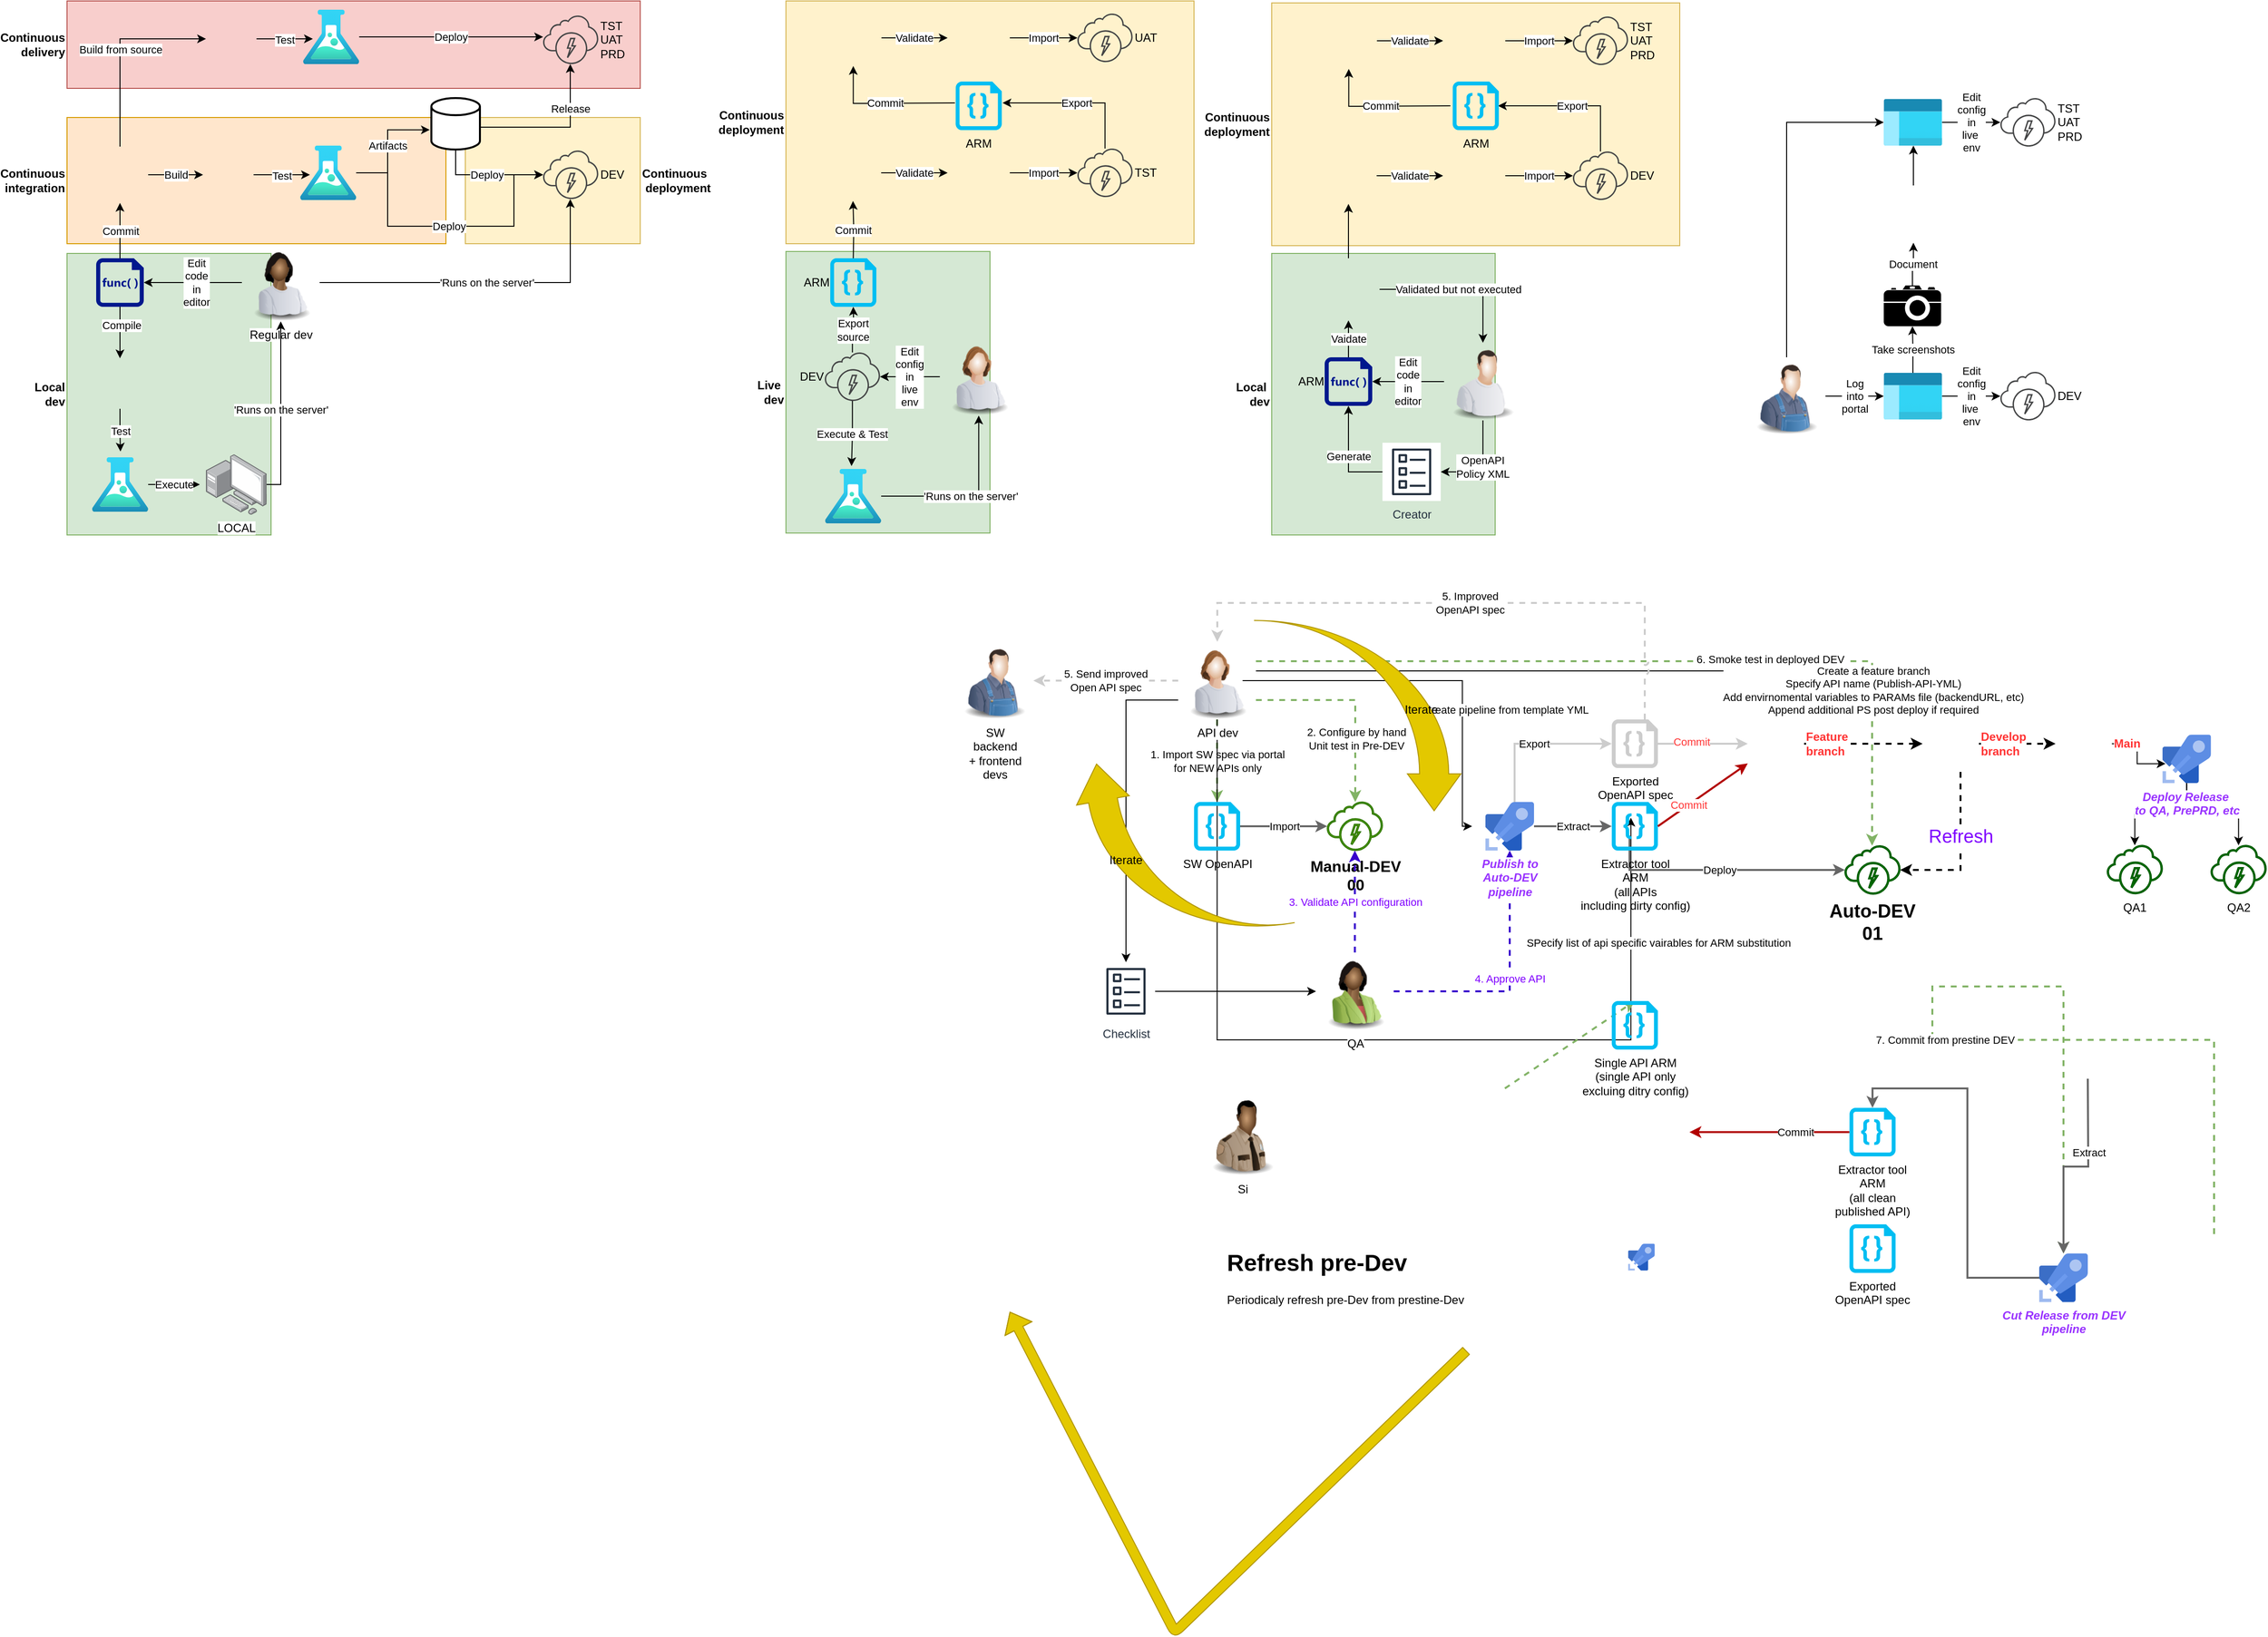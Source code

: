 <mxfile version="17.5.0" type="device" pages="5"><diagram id="SnGqTpm21sQxIwAtVLzT" name="Induction"><mxGraphModel dx="1186" dy="771" grid="1" gridSize="10" guides="1" tooltips="1" connect="1" arrows="1" fold="1" page="1" pageScale="1" pageWidth="827" pageHeight="1169" math="0" shadow="0"><root><mxCell id="0"/><mxCell id="1" parent="0"/><mxCell id="aV-NATA0dy2PXNkbP-et-192" value="Continuous&lt;br&gt;&amp;nbsp;deployment" style="rounded=0;whiteSpace=wrap;html=1;fillColor=#fff2cc;strokeColor=#d6b656;labelPosition=left;verticalLabelPosition=middle;align=right;verticalAlign=middle;fontStyle=1" parent="1" vertex="1"><mxGeometry x="1400" y="12" width="420" height="250" as="geometry"/></mxCell><mxCell id="aV-NATA0dy2PXNkbP-et-175" value="Local&amp;nbsp;&lt;br&gt;dev" style="rounded=0;whiteSpace=wrap;html=1;fillColor=#d5e8d4;strokeColor=#82b366;labelPosition=left;verticalLabelPosition=middle;align=right;verticalAlign=middle;fontStyle=1" parent="1" vertex="1"><mxGeometry x="1400" y="270" width="230" height="290" as="geometry"/></mxCell><mxCell id="aV-NATA0dy2PXNkbP-et-91" value="Continuous&lt;br&gt;&amp;nbsp;deployment" style="rounded=0;whiteSpace=wrap;html=1;fillColor=#fff2cc;strokeColor=#d6b656;labelPosition=left;verticalLabelPosition=middle;align=right;verticalAlign=middle;fontStyle=1" parent="1" vertex="1"><mxGeometry x="900" y="10" width="420" height="250" as="geometry"/></mxCell><mxCell id="aV-NATA0dy2PXNkbP-et-90" value="Live&amp;nbsp;&lt;br&gt;dev" style="rounded=0;whiteSpace=wrap;html=1;fillColor=#d5e8d4;strokeColor=#82b366;labelPosition=left;verticalLabelPosition=middle;align=right;verticalAlign=middle;fontStyle=1" parent="1" vertex="1"><mxGeometry x="900" y="268" width="210" height="290" as="geometry"/></mxCell><mxCell id="aV-NATA0dy2PXNkbP-et-63" value="Continuous &lt;br&gt;delivery" style="rounded=0;whiteSpace=wrap;html=1;fillColor=#f8cecc;strokeColor=#b85450;labelPosition=left;verticalLabelPosition=middle;align=right;verticalAlign=middle;fontStyle=1" parent="1" vertex="1"><mxGeometry x="160" y="10" width="590" height="90" as="geometry"/></mxCell><mxCell id="aV-NATA0dy2PXNkbP-et-60" value="Continuous &lt;br&gt;&amp;nbsp;deployment" style="rounded=0;whiteSpace=wrap;html=1;fillColor=#fff2cc;strokeColor=#d6b656;labelPosition=right;verticalLabelPosition=middle;align=left;verticalAlign=middle;fontStyle=1" parent="1" vertex="1"><mxGeometry x="570" y="130" width="180" height="130" as="geometry"/></mxCell><mxCell id="aV-NATA0dy2PXNkbP-et-59" value="Continuous &lt;br&gt;integration" style="rounded=0;whiteSpace=wrap;html=1;fillColor=#ffe6cc;strokeColor=#d79b00;labelPosition=left;verticalLabelPosition=middle;align=right;verticalAlign=middle;fontStyle=1" parent="1" vertex="1"><mxGeometry x="160" y="130" width="390" height="130" as="geometry"/></mxCell><mxCell id="aV-NATA0dy2PXNkbP-et-58" value="Local &lt;br&gt;dev" style="rounded=0;whiteSpace=wrap;html=1;fillColor=#d5e8d4;strokeColor=#82b366;labelPosition=left;verticalLabelPosition=middle;align=right;verticalAlign=middle;fontStyle=1" parent="1" vertex="1"><mxGeometry x="160" y="270" width="210" height="290" as="geometry"/></mxCell><mxCell id="aV-NATA0dy2PXNkbP-et-11" style="edgeStyle=orthogonalEdgeStyle;rounded=0;orthogonalLoop=1;jettySize=auto;html=1;entryX=1;entryY=0.5;entryDx=0;entryDy=0;entryPerimeter=0;" parent="1" source="aV-NATA0dy2PXNkbP-et-1" target="aV-NATA0dy2PXNkbP-et-6" edge="1"><mxGeometry relative="1" as="geometry"/></mxCell><mxCell id="aV-NATA0dy2PXNkbP-et-12" value="Edit&lt;br&gt;code&lt;br&gt;in &lt;br&gt;editor" style="edgeLabel;html=1;align=center;verticalAlign=middle;resizable=0;points=[];" parent="aV-NATA0dy2PXNkbP-et-11" vertex="1" connectable="0"><mxGeometry x="-0.057" relative="1" as="geometry"><mxPoint as="offset"/></mxGeometry></mxCell><mxCell id="aV-NATA0dy2PXNkbP-et-56" value="'Runs on the server'" style="edgeStyle=orthogonalEdgeStyle;rounded=0;orthogonalLoop=1;jettySize=auto;html=1;" parent="1" source="aV-NATA0dy2PXNkbP-et-1" target="aV-NATA0dy2PXNkbP-et-25" edge="1"><mxGeometry relative="1" as="geometry"><Array as="points"><mxPoint x="678" y="300"/></Array></mxGeometry></mxCell><mxCell id="aV-NATA0dy2PXNkbP-et-1" value="Regular dev" style="image;html=1;image=img/lib/clip_art/people/Worker_Woman_Black_128x128.png" parent="1" vertex="1"><mxGeometry x="340" y="260" width="80" height="80" as="geometry"/></mxCell><mxCell id="aV-NATA0dy2PXNkbP-et-16" value="Test" style="edgeStyle=orthogonalEdgeStyle;rounded=0;orthogonalLoop=1;jettySize=auto;html=1;entryX=0.506;entryY=-0.107;entryDx=0;entryDy=0;entryPerimeter=0;" parent="1" source="aV-NATA0dy2PXNkbP-et-2" target="aV-NATA0dy2PXNkbP-et-9" edge="1"><mxGeometry relative="1" as="geometry"/></mxCell><mxCell id="aV-NATA0dy2PXNkbP-et-2" value="" style="shape=image;html=1;verticalAlign=top;verticalLabelPosition=bottom;labelBackgroundColor=#ffffff;imageAspect=0;aspect=fixed;image=https://cdn2.iconfinder.com/data/icons/fatcow/32x32/compile_warning.png" parent="1" vertex="1"><mxGeometry x="188.5" y="378" width="52" height="52" as="geometry"/></mxCell><mxCell id="aV-NATA0dy2PXNkbP-et-13" value="Commit" style="edgeStyle=orthogonalEdgeStyle;rounded=0;orthogonalLoop=1;jettySize=auto;html=1;entryX=0.5;entryY=1;entryDx=0;entryDy=0;" parent="1" source="aV-NATA0dy2PXNkbP-et-6" target="aV-NATA0dy2PXNkbP-et-10" edge="1"><mxGeometry relative="1" as="geometry"/></mxCell><mxCell id="aV-NATA0dy2PXNkbP-et-14" style="edgeStyle=orthogonalEdgeStyle;rounded=0;orthogonalLoop=1;jettySize=auto;html=1;exitX=0.5;exitY=1;exitDx=0;exitDy=0;exitPerimeter=0;entryX=0.5;entryY=0;entryDx=0;entryDy=0;" parent="1" source="aV-NATA0dy2PXNkbP-et-6" target="aV-NATA0dy2PXNkbP-et-2" edge="1"><mxGeometry relative="1" as="geometry"/></mxCell><mxCell id="aV-NATA0dy2PXNkbP-et-15" value="Compile" style="edgeLabel;html=1;align=center;verticalAlign=middle;resizable=0;points=[];" parent="aV-NATA0dy2PXNkbP-et-14" vertex="1" connectable="0"><mxGeometry x="-0.283" y="1" relative="1" as="geometry"><mxPoint as="offset"/></mxGeometry></mxCell><mxCell id="aV-NATA0dy2PXNkbP-et-6" value="" style="aspect=fixed;pointerEvents=1;shadow=0;dashed=0;html=1;strokeColor=none;labelPosition=center;verticalLabelPosition=bottom;verticalAlign=top;align=center;fillColor=#00188D;shape=mxgraph.mscae.enterprise.code_file" parent="1" vertex="1"><mxGeometry x="190" y="275" width="49" height="50" as="geometry"/></mxCell><mxCell id="aV-NATA0dy2PXNkbP-et-70" value="Execute" style="edgeStyle=orthogonalEdgeStyle;rounded=0;orthogonalLoop=1;jettySize=auto;html=1;entryX=-0.101;entryY=0.5;entryDx=0;entryDy=0;entryPerimeter=0;" parent="1" source="aV-NATA0dy2PXNkbP-et-9" target="aV-NATA0dy2PXNkbP-et-69" edge="1"><mxGeometry relative="1" as="geometry"/></mxCell><mxCell id="aV-NATA0dy2PXNkbP-et-9" value="" style="aspect=fixed;html=1;points=[];align=center;image;fontSize=12;image=img/lib/azure2/general/Load_Test.svg;" parent="1" vertex="1"><mxGeometry x="185.8" y="480" width="57.7" height="56" as="geometry"/></mxCell><mxCell id="aV-NATA0dy2PXNkbP-et-19" value="Build" style="edgeStyle=orthogonalEdgeStyle;rounded=0;orthogonalLoop=1;jettySize=auto;html=1;entryX=0;entryY=0.5;entryDx=0;entryDy=0;" parent="1" source="aV-NATA0dy2PXNkbP-et-10" target="aV-NATA0dy2PXNkbP-et-18" edge="1"><mxGeometry relative="1" as="geometry"/></mxCell><mxCell id="aV-NATA0dy2PXNkbP-et-36" value="Build from source" style="edgeStyle=orthogonalEdgeStyle;rounded=0;orthogonalLoop=1;jettySize=auto;html=1;entryX=0;entryY=0.5;entryDx=0;entryDy=0;" parent="1" source="aV-NATA0dy2PXNkbP-et-10" target="aV-NATA0dy2PXNkbP-et-29" edge="1"><mxGeometry relative="1" as="geometry"><Array as="points"><mxPoint x="215" y="49"/></Array></mxGeometry></mxCell><mxCell id="aV-NATA0dy2PXNkbP-et-10" value="" style="shape=image;html=1;verticalAlign=top;verticalLabelPosition=bottom;labelBackgroundColor=#ffffff;imageAspect=0;aspect=fixed;image=https://cdn3.iconfinder.com/data/icons/social-media-2169/24/social_media_social_media_logo_git-128.png" parent="1" vertex="1"><mxGeometry x="185.5" y="160" width="58" height="58" as="geometry"/></mxCell><mxCell id="aV-NATA0dy2PXNkbP-et-21" value="Test" style="edgeStyle=orthogonalEdgeStyle;rounded=0;orthogonalLoop=1;jettySize=auto;html=1;" parent="1" source="aV-NATA0dy2PXNkbP-et-18" edge="1"><mxGeometry relative="1" as="geometry"><mxPoint x="410" y="189" as="targetPoint"/></mxGeometry></mxCell><mxCell id="aV-NATA0dy2PXNkbP-et-18" value="" style="shape=image;html=1;verticalAlign=top;verticalLabelPosition=bottom;labelBackgroundColor=#ffffff;imageAspect=0;aspect=fixed;image=https://cdn2.iconfinder.com/data/icons/fatcow/32x32/compile_warning.png" parent="1" vertex="1"><mxGeometry x="300" y="163" width="52" height="52" as="geometry"/></mxCell><mxCell id="aV-NATA0dy2PXNkbP-et-24" value="Artifacts" style="edgeStyle=orthogonalEdgeStyle;rounded=0;orthogonalLoop=1;jettySize=auto;html=1;entryX=-0.033;entryY=0.617;entryDx=0;entryDy=0;entryPerimeter=0;" parent="1" source="aV-NATA0dy2PXNkbP-et-20" target="aV-NATA0dy2PXNkbP-et-23" edge="1"><mxGeometry relative="1" as="geometry"><Array as="points"><mxPoint x="490" y="187"/><mxPoint x="490" y="143"/></Array></mxGeometry></mxCell><mxCell id="aV-NATA0dy2PXNkbP-et-26" value="Deploy" style="edgeStyle=orthogonalEdgeStyle;rounded=0;orthogonalLoop=1;jettySize=auto;html=1;" parent="1" source="aV-NATA0dy2PXNkbP-et-20" target="aV-NATA0dy2PXNkbP-et-25" edge="1"><mxGeometry relative="1" as="geometry"><Array as="points"><mxPoint x="490" y="187"/><mxPoint x="490" y="242"/><mxPoint x="620" y="242"/><mxPoint x="620" y="189"/></Array></mxGeometry></mxCell><mxCell id="aV-NATA0dy2PXNkbP-et-20" value="" style="aspect=fixed;html=1;points=[];align=center;image;fontSize=12;image=img/lib/azure2/general/Load_Test.svg;" parent="1" vertex="1"><mxGeometry x="400" y="159" width="57.7" height="56" as="geometry"/></mxCell><mxCell id="aV-NATA0dy2PXNkbP-et-46" value="Release" style="edgeStyle=orthogonalEdgeStyle;rounded=0;orthogonalLoop=1;jettySize=auto;html=1;" parent="1" source="aV-NATA0dy2PXNkbP-et-23" target="aV-NATA0dy2PXNkbP-et-35" edge="1"><mxGeometry x="0.419" relative="1" as="geometry"><mxPoint x="650" y="136.5" as="targetPoint"/><Array as="points"><mxPoint x="678" y="140"/></Array><mxPoint as="offset"/></mxGeometry></mxCell><mxCell id="aV-NATA0dy2PXNkbP-et-57" value="Deploy" style="edgeStyle=orthogonalEdgeStyle;rounded=0;orthogonalLoop=1;jettySize=auto;html=1;" parent="1" source="aV-NATA0dy2PXNkbP-et-23" target="aV-NATA0dy2PXNkbP-et-25" edge="1"><mxGeometry relative="1" as="geometry"><Array as="points"><mxPoint x="560" y="189"/></Array></mxGeometry></mxCell><mxCell id="aV-NATA0dy2PXNkbP-et-23" value="" style="strokeWidth=2;html=1;shape=mxgraph.flowchart.database;whiteSpace=wrap;" parent="1" vertex="1"><mxGeometry x="535" y="110" width="50" height="53" as="geometry"/></mxCell><mxCell id="aV-NATA0dy2PXNkbP-et-25" value="DEV" style="pointerEvents=1;shadow=0;dashed=0;html=1;strokeColor=none;fillColor=#434445;aspect=fixed;labelPosition=right;verticalLabelPosition=middle;verticalAlign=middle;align=left;outlineConnect=0;shape=mxgraph.vvd.service_provider_cloud_environment;" parent="1" vertex="1"><mxGeometry x="650" y="164" width="56.82" height="50" as="geometry"/></mxCell><mxCell id="aV-NATA0dy2PXNkbP-et-28" value="Test" style="edgeStyle=orthogonalEdgeStyle;rounded=0;orthogonalLoop=1;jettySize=auto;html=1;" parent="1" source="aV-NATA0dy2PXNkbP-et-29" edge="1"><mxGeometry relative="1" as="geometry"><mxPoint x="413" y="49" as="targetPoint"/></mxGeometry></mxCell><mxCell id="aV-NATA0dy2PXNkbP-et-29" value="" style="shape=image;html=1;verticalAlign=top;verticalLabelPosition=bottom;labelBackgroundColor=#ffffff;imageAspect=0;aspect=fixed;image=https://cdn2.iconfinder.com/data/icons/fatcow/32x32/compile_warning.png" parent="1" vertex="1"><mxGeometry x="303" y="23" width="52" height="52" as="geometry"/></mxCell><mxCell id="aV-NATA0dy2PXNkbP-et-31" value="Deploy" style="edgeStyle=orthogonalEdgeStyle;rounded=0;orthogonalLoop=1;jettySize=auto;html=1;" parent="1" source="aV-NATA0dy2PXNkbP-et-32" target="aV-NATA0dy2PXNkbP-et-35" edge="1"><mxGeometry relative="1" as="geometry"><Array as="points"><mxPoint x="460" y="52"/><mxPoint x="460" y="52"/></Array></mxGeometry></mxCell><mxCell id="aV-NATA0dy2PXNkbP-et-32" value="" style="aspect=fixed;html=1;points=[];align=center;image;fontSize=12;image=img/lib/azure2/general/Load_Test.svg;" parent="1" vertex="1"><mxGeometry x="403" y="19" width="57.7" height="56" as="geometry"/></mxCell><mxCell id="aV-NATA0dy2PXNkbP-et-35" value="TST&lt;br&gt;UAT&lt;br&gt;PRD" style="pointerEvents=1;shadow=0;dashed=0;html=1;strokeColor=none;fillColor=#434445;aspect=fixed;labelPosition=right;verticalLabelPosition=middle;verticalAlign=middle;align=left;outlineConnect=0;shape=mxgraph.vvd.service_provider_cloud_environment;" parent="1" vertex="1"><mxGeometry x="650" y="25" width="56.82" height="50" as="geometry"/></mxCell><mxCell id="aV-NATA0dy2PXNkbP-et-49" value="Edit&lt;br&gt;config&lt;br&gt;in&lt;br&gt;live&lt;br&gt;env" style="edgeStyle=orthogonalEdgeStyle;rounded=0;orthogonalLoop=1;jettySize=auto;html=1;" parent="1" source="aV-NATA0dy2PXNkbP-et-47" target="aV-NATA0dy2PXNkbP-et-48" edge="1"><mxGeometry relative="1" as="geometry"/></mxCell><mxCell id="aV-NATA0dy2PXNkbP-et-47" value="" style="image;html=1;image=img/lib/clip_art/people/Worker_Woman_128x128.png" parent="1" vertex="1"><mxGeometry x="1058.41" y="357" width="80" height="80" as="geometry"/></mxCell><mxCell id="aV-NATA0dy2PXNkbP-et-51" value="Export&lt;br&gt;source" style="edgeStyle=orthogonalEdgeStyle;rounded=0;orthogonalLoop=1;jettySize=auto;html=1;entryX=0.5;entryY=1;entryDx=0;entryDy=0;entryPerimeter=0;" parent="1" source="aV-NATA0dy2PXNkbP-et-48" edge="1"><mxGeometry relative="1" as="geometry"><mxPoint x="969.3" y="325" as="targetPoint"/></mxGeometry></mxCell><mxCell id="aV-NATA0dy2PXNkbP-et-55" value="Execute &amp;amp; Test" style="edgeStyle=orthogonalEdgeStyle;rounded=0;orthogonalLoop=1;jettySize=auto;html=1;entryX=0.471;entryY=-0.054;entryDx=0;entryDy=0;entryPerimeter=0;" parent="1" source="aV-NATA0dy2PXNkbP-et-48" target="aV-NATA0dy2PXNkbP-et-54" edge="1"><mxGeometry relative="1" as="geometry"/></mxCell><mxCell id="aV-NATA0dy2PXNkbP-et-48" value="DEV" style="pointerEvents=1;shadow=0;dashed=0;html=1;strokeColor=none;fillColor=#434445;aspect=fixed;labelPosition=left;verticalLabelPosition=middle;verticalAlign=middle;align=right;outlineConnect=0;shape=mxgraph.vvd.service_provider_cloud_environment;" parent="1" vertex="1"><mxGeometry x="940" y="372" width="56.82" height="50" as="geometry"/></mxCell><mxCell id="aV-NATA0dy2PXNkbP-et-53" value="Commit" style="edgeStyle=orthogonalEdgeStyle;rounded=0;orthogonalLoop=1;jettySize=auto;html=1;entryX=0.5;entryY=1;entryDx=0;entryDy=0;" parent="1" target="aV-NATA0dy2PXNkbP-et-52" edge="1"><mxGeometry relative="1" as="geometry"><mxPoint x="969.3" y="275" as="sourcePoint"/></mxGeometry></mxCell><mxCell id="aV-NATA0dy2PXNkbP-et-66" value="Import" style="edgeStyle=orthogonalEdgeStyle;rounded=0;orthogonalLoop=1;jettySize=auto;html=1;startArrow=none;" parent="1" source="aV-NATA0dy2PXNkbP-et-76" target="aV-NATA0dy2PXNkbP-et-65" edge="1"><mxGeometry relative="1" as="geometry"/></mxCell><mxCell id="aV-NATA0dy2PXNkbP-et-79" value="Validate" style="edgeStyle=orthogonalEdgeStyle;rounded=0;orthogonalLoop=1;jettySize=auto;html=1;entryX=0;entryY=0.5;entryDx=0;entryDy=0;" parent="1" source="aV-NATA0dy2PXNkbP-et-52" target="aV-NATA0dy2PXNkbP-et-76" edge="1"><mxGeometry relative="1" as="geometry"/></mxCell><mxCell id="aV-NATA0dy2PXNkbP-et-52" value="" style="shape=image;html=1;verticalAlign=top;verticalLabelPosition=bottom;labelBackgroundColor=#ffffff;imageAspect=0;aspect=fixed;image=https://cdn3.iconfinder.com/data/icons/social-media-2169/24/social_media_social_media_logo_git-128.png" parent="1" vertex="1"><mxGeometry x="940" y="158" width="58" height="58" as="geometry"/></mxCell><mxCell id="aV-NATA0dy2PXNkbP-et-64" value="&lt;meta charset=&quot;utf-8&quot;&gt;&lt;span style=&quot;color: rgb(0, 0, 0); font-family: helvetica; font-size: 11px; font-style: normal; font-weight: 400; letter-spacing: normal; text-align: center; text-indent: 0px; text-transform: none; word-spacing: 0px; background-color: rgb(255, 255, 255); display: inline; float: none;&quot;&gt;'Runs on the server'&lt;/span&gt;" style="edgeStyle=orthogonalEdgeStyle;rounded=0;orthogonalLoop=1;jettySize=auto;html=1;entryX=0.5;entryY=1;entryDx=0;entryDy=0;" parent="1" source="aV-NATA0dy2PXNkbP-et-54" target="aV-NATA0dy2PXNkbP-et-47" edge="1"><mxGeometry relative="1" as="geometry"/></mxCell><mxCell id="aV-NATA0dy2PXNkbP-et-54" value="" style="aspect=fixed;html=1;points=[];align=center;image;fontSize=12;image=img/lib/azure2/general/Load_Test.svg;" parent="1" vertex="1"><mxGeometry x="940.3" y="492" width="57.7" height="56" as="geometry"/></mxCell><mxCell id="aV-NATA0dy2PXNkbP-et-85" value="Commit" style="edgeStyle=orthogonalEdgeStyle;rounded=0;orthogonalLoop=1;jettySize=auto;html=1;entryX=0.5;entryY=1;entryDx=0;entryDy=0;startArrow=none;" parent="1" target="aV-NATA0dy2PXNkbP-et-84" edge="1"><mxGeometry relative="1" as="geometry"><mxPoint x="1073.91" y="115" as="sourcePoint"/><Array as="points"/></mxGeometry></mxCell><mxCell id="aV-NATA0dy2PXNkbP-et-89" value="Export" style="edgeStyle=orthogonalEdgeStyle;rounded=0;orthogonalLoop=1;jettySize=auto;html=1;entryX=1;entryY=0.5;entryDx=0;entryDy=0;entryPerimeter=0;" parent="1" source="aV-NATA0dy2PXNkbP-et-65" edge="1"><mxGeometry relative="1" as="geometry"><mxPoint x="1122.91" y="115" as="targetPoint"/><Array as="points"><mxPoint x="1228" y="115"/></Array></mxGeometry></mxCell><mxCell id="aV-NATA0dy2PXNkbP-et-65" value="TST" style="pointerEvents=1;shadow=0;dashed=0;html=1;strokeColor=none;fillColor=#434445;aspect=fixed;labelPosition=right;verticalLabelPosition=middle;verticalAlign=middle;align=left;outlineConnect=0;shape=mxgraph.vvd.service_provider_cloud_environment;" parent="1" vertex="1"><mxGeometry x="1200" y="162" width="56.82" height="50" as="geometry"/></mxCell><mxCell id="aV-NATA0dy2PXNkbP-et-71" value="&lt;meta charset=&quot;utf-8&quot;&gt;&lt;span style=&quot;color: rgb(0, 0, 0); font-family: helvetica; font-size: 11px; font-style: normal; font-weight: 400; letter-spacing: normal; text-align: center; text-indent: 0px; text-transform: none; word-spacing: 0px; background-color: rgb(255, 255, 255); display: inline; float: none;&quot;&gt;'Runs on the server'&lt;/span&gt;" style="edgeStyle=orthogonalEdgeStyle;rounded=0;orthogonalLoop=1;jettySize=auto;html=1;entryX=0.5;entryY=1;entryDx=0;entryDy=0;" parent="1" source="aV-NATA0dy2PXNkbP-et-69" target="aV-NATA0dy2PXNkbP-et-1" edge="1"><mxGeometry relative="1" as="geometry"><Array as="points"><mxPoint x="380" y="508"/></Array></mxGeometry></mxCell><mxCell id="aV-NATA0dy2PXNkbP-et-69" value="LOCAL" style="points=[];aspect=fixed;html=1;align=center;shadow=0;dashed=0;image;image=img/lib/allied_telesis/computer_and_terminals/Personal_Computer_with_Server.svg;" parent="1" vertex="1"><mxGeometry x="303" y="476.8" width="62.4" height="62.4" as="geometry"/></mxCell><mxCell id="aV-NATA0dy2PXNkbP-et-76" value="" style="shape=image;html=1;verticalAlign=top;verticalLabelPosition=bottom;labelBackgroundColor=#ffffff;imageAspect=0;aspect=fixed;image=https://cdn3.iconfinder.com/data/icons/free-3d-glossy-interface-icon-set/64/Apply.png" parent="1" vertex="1"><mxGeometry x="1066.41" y="155" width="64" height="64" as="geometry"/></mxCell><mxCell id="aV-NATA0dy2PXNkbP-et-80" value="UAT" style="pointerEvents=1;shadow=0;dashed=0;html=1;strokeColor=none;fillColor=#434445;aspect=fixed;labelPosition=right;verticalLabelPosition=middle;verticalAlign=middle;align=left;outlineConnect=0;shape=mxgraph.vvd.service_provider_cloud_environment;" parent="1" vertex="1"><mxGeometry x="1200" y="23" width="56.82" height="50" as="geometry"/></mxCell><mxCell id="aV-NATA0dy2PXNkbP-et-86" value="Import" style="edgeStyle=orthogonalEdgeStyle;rounded=0;orthogonalLoop=1;jettySize=auto;html=1;startArrow=none;" parent="1" source="aV-NATA0dy2PXNkbP-et-95" target="aV-NATA0dy2PXNkbP-et-80" edge="1"><mxGeometry relative="1" as="geometry"/></mxCell><mxCell id="aV-NATA0dy2PXNkbP-et-97" value="Validate" style="edgeStyle=orthogonalEdgeStyle;rounded=0;orthogonalLoop=1;jettySize=auto;html=1;entryX=0;entryY=0.5;entryDx=0;entryDy=0;" parent="1" source="aV-NATA0dy2PXNkbP-et-84" target="aV-NATA0dy2PXNkbP-et-95" edge="1"><mxGeometry relative="1" as="geometry"/></mxCell><mxCell id="aV-NATA0dy2PXNkbP-et-84" value="" style="shape=image;html=1;verticalAlign=top;verticalLabelPosition=bottom;labelBackgroundColor=#ffffff;imageAspect=0;aspect=fixed;image=https://cdn3.iconfinder.com/data/icons/social-media-2169/24/social_media_social_media_logo_git-128.png" parent="1" vertex="1"><mxGeometry x="940.3" y="19" width="58" height="58" as="geometry"/></mxCell><mxCell id="aV-NATA0dy2PXNkbP-et-95" value="" style="shape=image;html=1;verticalAlign=top;verticalLabelPosition=bottom;labelBackgroundColor=#ffffff;imageAspect=0;aspect=fixed;image=https://cdn3.iconfinder.com/data/icons/free-3d-glossy-interface-icon-set/64/Apply.png" parent="1" vertex="1"><mxGeometry x="1066.41" y="16" width="64" height="64" as="geometry"/></mxCell><mxCell id="aV-NATA0dy2PXNkbP-et-102" value="Log&lt;br&gt;into&lt;br&gt;portal" style="edgeStyle=orthogonalEdgeStyle;rounded=0;orthogonalLoop=1;jettySize=auto;html=1;" parent="1" source="aV-NATA0dy2PXNkbP-et-99" target="aV-NATA0dy2PXNkbP-et-100" edge="1"><mxGeometry relative="1" as="geometry"/></mxCell><mxCell id="aV-NATA0dy2PXNkbP-et-108" style="edgeStyle=orthogonalEdgeStyle;rounded=0;orthogonalLoop=1;jettySize=auto;html=1;exitX=0.5;exitY=0;exitDx=0;exitDy=0;" parent="1" source="aV-NATA0dy2PXNkbP-et-109" target="aV-NATA0dy2PXNkbP-et-105" edge="1"><mxGeometry relative="1" as="geometry"><Array as="points"><mxPoint x="2061" y="150"/><mxPoint x="2061" y="150"/></Array></mxGeometry></mxCell><mxCell id="aV-NATA0dy2PXNkbP-et-114" style="edgeStyle=orthogonalEdgeStyle;rounded=0;orthogonalLoop=1;jettySize=auto;html=1;" parent="1" source="aV-NATA0dy2PXNkbP-et-99" target="aV-NATA0dy2PXNkbP-et-105" edge="1"><mxGeometry relative="1" as="geometry"><Array as="points"><mxPoint x="1930" y="135"/></Array></mxGeometry></mxCell><mxCell id="aV-NATA0dy2PXNkbP-et-99" value="" style="image;html=1;image=img/lib/clip_art/people/Farmer_Man_128x128.png" parent="1" vertex="1"><mxGeometry x="1890" y="377" width="80" height="80" as="geometry"/></mxCell><mxCell id="aV-NATA0dy2PXNkbP-et-103" value="Edit&lt;br&gt;config&lt;br&gt;in&lt;br&gt;live&amp;nbsp;&lt;br&gt;env" style="edgeStyle=orthogonalEdgeStyle;rounded=0;orthogonalLoop=1;jettySize=auto;html=1;" parent="1" source="aV-NATA0dy2PXNkbP-et-100" target="aV-NATA0dy2PXNkbP-et-101" edge="1"><mxGeometry relative="1" as="geometry"/></mxCell><mxCell id="aV-NATA0dy2PXNkbP-et-112" value="Take screenshots" style="edgeStyle=orthogonalEdgeStyle;rounded=0;orthogonalLoop=1;jettySize=auto;html=1;entryX=0.5;entryY=1;entryDx=0;entryDy=0;entryPerimeter=0;" parent="1" source="aV-NATA0dy2PXNkbP-et-100" target="aV-NATA0dy2PXNkbP-et-111" edge="1"><mxGeometry relative="1" as="geometry"><Array as="points"/></mxGeometry></mxCell><mxCell id="aV-NATA0dy2PXNkbP-et-100" value="" style="aspect=fixed;html=1;points=[];align=center;image;fontSize=12;image=img/lib/azure2/general/Management_Portal.svg;" parent="1" vertex="1"><mxGeometry x="2030" y="393" width="60" height="48" as="geometry"/></mxCell><mxCell id="aV-NATA0dy2PXNkbP-et-101" value="DEV" style="pointerEvents=1;shadow=0;dashed=0;html=1;strokeColor=none;fillColor=#434445;aspect=fixed;labelPosition=right;verticalLabelPosition=middle;verticalAlign=middle;align=left;outlineConnect=0;shape=mxgraph.vvd.service_provider_cloud_environment;" parent="1" vertex="1"><mxGeometry x="2150" y="392" width="56.82" height="50" as="geometry"/></mxCell><mxCell id="aV-NATA0dy2PXNkbP-et-104" value="TST&lt;br&gt;UAT&lt;br&gt;PRD" style="pointerEvents=1;shadow=0;dashed=0;html=1;strokeColor=none;fillColor=#434445;aspect=fixed;labelPosition=right;verticalLabelPosition=middle;verticalAlign=middle;align=left;outlineConnect=0;shape=mxgraph.vvd.service_provider_cloud_environment;" parent="1" vertex="1"><mxGeometry x="2150" y="110" width="56.82" height="50" as="geometry"/></mxCell><mxCell id="aV-NATA0dy2PXNkbP-et-106" value="&lt;meta charset=&quot;utf-8&quot;&gt;&lt;span style=&quot;color: rgb(0, 0, 0); font-family: helvetica; font-size: 11px; font-style: normal; font-weight: 400; letter-spacing: normal; text-align: center; text-indent: 0px; text-transform: none; word-spacing: 0px; background-color: rgb(255, 255, 255); display: inline; float: none;&quot;&gt;Edit&lt;/span&gt;&lt;br style=&quot;color: rgb(0, 0, 0); font-family: helvetica; font-size: 11px; font-style: normal; font-weight: 400; letter-spacing: normal; text-align: center; text-indent: 0px; text-transform: none; word-spacing: 0px;&quot;&gt;&lt;span style=&quot;color: rgb(0, 0, 0); font-family: helvetica; font-size: 11px; font-style: normal; font-weight: 400; letter-spacing: normal; text-align: center; text-indent: 0px; text-transform: none; word-spacing: 0px; background-color: rgb(255, 255, 255); display: inline; float: none;&quot;&gt;config&lt;/span&gt;&lt;br style=&quot;color: rgb(0, 0, 0); font-family: helvetica; font-size: 11px; font-style: normal; font-weight: 400; letter-spacing: normal; text-align: center; text-indent: 0px; text-transform: none; word-spacing: 0px;&quot;&gt;&lt;span style=&quot;color: rgb(0, 0, 0); font-family: helvetica; font-size: 11px; font-style: normal; font-weight: 400; letter-spacing: normal; text-align: center; text-indent: 0px; text-transform: none; word-spacing: 0px; background-color: rgb(255, 255, 255); display: inline; float: none;&quot;&gt;in&lt;/span&gt;&lt;br style=&quot;color: rgb(0, 0, 0); font-family: helvetica; font-size: 11px; font-style: normal; font-weight: 400; letter-spacing: normal; text-align: center; text-indent: 0px; text-transform: none; word-spacing: 0px;&quot;&gt;&lt;span style=&quot;color: rgb(0, 0, 0); font-family: helvetica; font-size: 11px; font-style: normal; font-weight: 400; letter-spacing: normal; text-align: center; text-indent: 0px; text-transform: none; word-spacing: 0px; background-color: rgb(255, 255, 255); display: inline; float: none;&quot;&gt;live&amp;nbsp;&lt;/span&gt;&lt;br style=&quot;color: rgb(0, 0, 0); font-family: helvetica; font-size: 11px; font-style: normal; font-weight: 400; letter-spacing: normal; text-align: center; text-indent: 0px; text-transform: none; word-spacing: 0px;&quot;&gt;&lt;span style=&quot;color: rgb(0, 0, 0); font-family: helvetica; font-size: 11px; font-style: normal; font-weight: 400; letter-spacing: normal; text-align: center; text-indent: 0px; text-transform: none; word-spacing: 0px; background-color: rgb(255, 255, 255); display: inline; float: none;&quot;&gt;env&lt;/span&gt;" style="edgeStyle=orthogonalEdgeStyle;rounded=0;orthogonalLoop=1;jettySize=auto;html=1;" parent="1" source="aV-NATA0dy2PXNkbP-et-105" target="aV-NATA0dy2PXNkbP-et-104" edge="1"><mxGeometry relative="1" as="geometry"/></mxCell><mxCell id="aV-NATA0dy2PXNkbP-et-105" value="" style="aspect=fixed;html=1;points=[];align=center;image;fontSize=12;image=img/lib/azure2/general/Management_Portal.svg;" parent="1" vertex="1"><mxGeometry x="2030" y="111" width="60" height="48" as="geometry"/></mxCell><mxCell id="aV-NATA0dy2PXNkbP-et-109" value="" style="shape=image;html=1;verticalAlign=top;verticalLabelPosition=bottom;labelBackgroundColor=#ffffff;imageAspect=0;aspect=fixed;image=https://cdn3.iconfinder.com/data/icons/logos-brands-3/24/logo_brand_brands_logos_word-128.png" parent="1" vertex="1"><mxGeometry x="2031" y="200" width="59" height="59" as="geometry"/></mxCell><mxCell id="aV-NATA0dy2PXNkbP-et-113" value="Document" style="edgeStyle=orthogonalEdgeStyle;rounded=0;orthogonalLoop=1;jettySize=auto;html=1;entryX=0.5;entryY=1;entryDx=0;entryDy=0;" parent="1" source="aV-NATA0dy2PXNkbP-et-111" target="aV-NATA0dy2PXNkbP-et-109" edge="1"><mxGeometry relative="1" as="geometry"/></mxCell><mxCell id="aV-NATA0dy2PXNkbP-et-111" value="" style="shape=mxgraph.signs.tech.camera_2;html=1;pointerEvents=1;fillColor=#000000;strokeColor=none;verticalLabelPosition=bottom;verticalAlign=top;align=center;" parent="1" vertex="1"><mxGeometry x="2030" y="303" width="59" height="42" as="geometry"/></mxCell><mxCell id="aV-NATA0dy2PXNkbP-et-167" value="Edit&lt;br&gt;code&lt;br&gt;in&lt;br&gt;editor" style="edgeStyle=orthogonalEdgeStyle;rounded=0;orthogonalLoop=1;jettySize=auto;html=1;entryX=1;entryY=0.5;entryDx=0;entryDy=0;entryPerimeter=0;" parent="1" source="aV-NATA0dy2PXNkbP-et-164" target="aV-NATA0dy2PXNkbP-et-165" edge="1"><mxGeometry relative="1" as="geometry"/></mxCell><mxCell id="aV-NATA0dy2PXNkbP-et-173" value="OpenAPI&lt;br&gt;Policy XML" style="edgeStyle=orthogonalEdgeStyle;rounded=0;orthogonalLoop=1;jettySize=auto;html=1;" parent="1" source="aV-NATA0dy2PXNkbP-et-164" target="aV-NATA0dy2PXNkbP-et-172" edge="1"><mxGeometry relative="1" as="geometry"><Array as="points"><mxPoint x="1617.39" y="495"/></Array></mxGeometry></mxCell><mxCell id="aV-NATA0dy2PXNkbP-et-164" value="" style="image;html=1;image=img/lib/clip_art/people/Worker_Man_128x128.png" parent="1" vertex="1"><mxGeometry x="1577.39" y="362" width="80" height="80" as="geometry"/></mxCell><mxCell id="aV-NATA0dy2PXNkbP-et-168" value="Vaidate" style="edgeStyle=orthogonalEdgeStyle;rounded=0;orthogonalLoop=1;jettySize=auto;html=1;" parent="1" source="aV-NATA0dy2PXNkbP-et-165" target="aV-NATA0dy2PXNkbP-et-166" edge="1"><mxGeometry relative="1" as="geometry"/></mxCell><mxCell id="aV-NATA0dy2PXNkbP-et-165" value="ARM" style="aspect=fixed;pointerEvents=1;shadow=0;dashed=0;html=1;strokeColor=none;labelPosition=left;verticalLabelPosition=middle;verticalAlign=middle;align=right;fillColor=#00188D;shape=mxgraph.mscae.enterprise.code_file" parent="1" vertex="1"><mxGeometry x="1454.5" y="377" width="49" height="50" as="geometry"/></mxCell><mxCell id="aV-NATA0dy2PXNkbP-et-170" value="Validated but not executed" style="edgeStyle=orthogonalEdgeStyle;rounded=0;orthogonalLoop=1;jettySize=auto;html=1;" parent="1" source="aV-NATA0dy2PXNkbP-et-166" target="aV-NATA0dy2PXNkbP-et-164" edge="1"><mxGeometry relative="1" as="geometry"/></mxCell><mxCell id="aV-NATA0dy2PXNkbP-et-171" style="edgeStyle=orthogonalEdgeStyle;rounded=0;orthogonalLoop=1;jettySize=auto;html=1;" parent="1" source="aV-NATA0dy2PXNkbP-et-166" target="aV-NATA0dy2PXNkbP-et-181" edge="1"><mxGeometry relative="1" as="geometry"><mxPoint x="1482" y="216" as="targetPoint"/></mxGeometry></mxCell><mxCell id="aV-NATA0dy2PXNkbP-et-166" value="" style="shape=image;html=1;verticalAlign=top;verticalLabelPosition=bottom;labelBackgroundColor=#ffffff;imageAspect=0;aspect=fixed;image=https://cdn3.iconfinder.com/data/icons/free-3d-glossy-interface-icon-set/64/Apply.png" parent="1" vertex="1"><mxGeometry x="1447.0" y="275" width="64" height="64" as="geometry"/></mxCell><mxCell id="aV-NATA0dy2PXNkbP-et-174" value="Generate" style="edgeStyle=orthogonalEdgeStyle;rounded=0;orthogonalLoop=1;jettySize=auto;html=1;" parent="1" source="aV-NATA0dy2PXNkbP-et-172" target="aV-NATA0dy2PXNkbP-et-165" edge="1"><mxGeometry relative="1" as="geometry"/></mxCell><mxCell id="aV-NATA0dy2PXNkbP-et-172" value="Creator" style="outlineConnect=0;fontColor=#232F3E;gradientColor=none;strokeColor=#232F3E;fillColor=#ffffff;dashed=0;verticalLabelPosition=bottom;verticalAlign=top;align=center;html=1;fontSize=12;fontStyle=0;aspect=fixed;shape=mxgraph.aws4.resourceIcon;resIcon=mxgraph.aws4.template;" parent="1" vertex="1"><mxGeometry x="1514.0" y="465" width="60" height="60" as="geometry"/></mxCell><mxCell id="aV-NATA0dy2PXNkbP-et-176" value="ARM" style="verticalLabelPosition=bottom;html=1;verticalAlign=top;align=center;strokeColor=none;fillColor=#00BEF2;shape=mxgraph.azure.code_file;pointerEvents=1;" parent="1" vertex="1"><mxGeometry x="1074.66" y="93" width="47.5" height="50" as="geometry"/></mxCell><mxCell id="aV-NATA0dy2PXNkbP-et-179" value="Import" style="edgeStyle=orthogonalEdgeStyle;rounded=0;orthogonalLoop=1;jettySize=auto;html=1;startArrow=none;" parent="1" source="aV-NATA0dy2PXNkbP-et-185" target="aV-NATA0dy2PXNkbP-et-184" edge="1"><mxGeometry relative="1" as="geometry"/></mxCell><mxCell id="aV-NATA0dy2PXNkbP-et-180" value="Validate" style="edgeStyle=orthogonalEdgeStyle;rounded=0;orthogonalLoop=1;jettySize=auto;html=1;entryX=0;entryY=0.5;entryDx=0;entryDy=0;" parent="1" source="aV-NATA0dy2PXNkbP-et-181" target="aV-NATA0dy2PXNkbP-et-185" edge="1"><mxGeometry relative="1" as="geometry"/></mxCell><mxCell id="aV-NATA0dy2PXNkbP-et-181" value="" style="shape=image;html=1;verticalAlign=top;verticalLabelPosition=bottom;labelBackgroundColor=#ffffff;imageAspect=0;aspect=fixed;image=https://cdn3.iconfinder.com/data/icons/social-media-2169/24/social_media_social_media_logo_git-128.png" parent="1" vertex="1"><mxGeometry x="1450" y="161" width="58" height="58" as="geometry"/></mxCell><mxCell id="aV-NATA0dy2PXNkbP-et-182" value="Commit" style="edgeStyle=orthogonalEdgeStyle;rounded=0;orthogonalLoop=1;jettySize=auto;html=1;entryX=0.5;entryY=1;entryDx=0;entryDy=0;startArrow=none;" parent="1" target="aV-NATA0dy2PXNkbP-et-189" edge="1"><mxGeometry relative="1" as="geometry"><Array as="points"/><mxPoint x="1583.91" y="118" as="sourcePoint"/></mxGeometry></mxCell><mxCell id="aV-NATA0dy2PXNkbP-et-183" value="Export" style="edgeStyle=orthogonalEdgeStyle;rounded=0;orthogonalLoop=1;jettySize=auto;html=1;entryX=1;entryY=0.5;entryDx=0;entryDy=0;entryPerimeter=0;" parent="1" source="aV-NATA0dy2PXNkbP-et-184" edge="1"><mxGeometry relative="1" as="geometry"><Array as="points"><mxPoint x="1738" y="118"/></Array><mxPoint x="1632.91" y="118" as="targetPoint"/></mxGeometry></mxCell><mxCell id="aV-NATA0dy2PXNkbP-et-184" value="DEV" style="pointerEvents=1;shadow=0;dashed=0;html=1;strokeColor=none;fillColor=#434445;aspect=fixed;labelPosition=right;verticalLabelPosition=middle;verticalAlign=middle;align=left;outlineConnect=0;shape=mxgraph.vvd.service_provider_cloud_environment;" parent="1" vertex="1"><mxGeometry x="1710" y="165" width="56.82" height="50" as="geometry"/></mxCell><mxCell id="aV-NATA0dy2PXNkbP-et-185" value="" style="shape=image;html=1;verticalAlign=top;verticalLabelPosition=bottom;labelBackgroundColor=#ffffff;imageAspect=0;aspect=fixed;image=https://cdn3.iconfinder.com/data/icons/free-3d-glossy-interface-icon-set/64/Apply.png" parent="1" vertex="1"><mxGeometry x="1576.41" y="158" width="64" height="64" as="geometry"/></mxCell><mxCell id="aV-NATA0dy2PXNkbP-et-186" value="TST&lt;br&gt;UAT&lt;br&gt;PRD" style="pointerEvents=1;shadow=0;dashed=0;html=1;strokeColor=none;fillColor=#434445;aspect=fixed;labelPosition=right;verticalLabelPosition=middle;verticalAlign=middle;align=left;outlineConnect=0;shape=mxgraph.vvd.service_provider_cloud_environment;" parent="1" vertex="1"><mxGeometry x="1710" y="26" width="56.82" height="50" as="geometry"/></mxCell><mxCell id="aV-NATA0dy2PXNkbP-et-187" value="Import" style="edgeStyle=orthogonalEdgeStyle;rounded=0;orthogonalLoop=1;jettySize=auto;html=1;startArrow=none;" parent="1" source="aV-NATA0dy2PXNkbP-et-191" target="aV-NATA0dy2PXNkbP-et-186" edge="1"><mxGeometry relative="1" as="geometry"/></mxCell><mxCell id="aV-NATA0dy2PXNkbP-et-188" value="Validate" style="edgeStyle=orthogonalEdgeStyle;rounded=0;orthogonalLoop=1;jettySize=auto;html=1;entryX=0;entryY=0.5;entryDx=0;entryDy=0;" parent="1" source="aV-NATA0dy2PXNkbP-et-189" target="aV-NATA0dy2PXNkbP-et-191" edge="1"><mxGeometry relative="1" as="geometry"/></mxCell><mxCell id="aV-NATA0dy2PXNkbP-et-189" value="" style="shape=image;html=1;verticalAlign=top;verticalLabelPosition=bottom;labelBackgroundColor=#ffffff;imageAspect=0;aspect=fixed;image=https://cdn3.iconfinder.com/data/icons/social-media-2169/24/social_media_social_media_logo_git-128.png" parent="1" vertex="1"><mxGeometry x="1450.3" y="22" width="58" height="58" as="geometry"/></mxCell><mxCell id="aV-NATA0dy2PXNkbP-et-191" value="" style="shape=image;html=1;verticalAlign=top;verticalLabelPosition=bottom;labelBackgroundColor=#ffffff;imageAspect=0;aspect=fixed;image=https://cdn3.iconfinder.com/data/icons/free-3d-glossy-interface-icon-set/64/Apply.png" parent="1" vertex="1"><mxGeometry x="1576.41" y="19" width="64" height="64" as="geometry"/></mxCell><mxCell id="aV-NATA0dy2PXNkbP-et-194" value="ARM" style="verticalLabelPosition=middle;html=1;verticalAlign=middle;align=right;strokeColor=none;fillColor=#00BEF2;shape=mxgraph.azure.code_file;pointerEvents=1;labelPosition=left;" parent="1" vertex="1"><mxGeometry x="945.55" y="275" width="47.5" height="50" as="geometry"/></mxCell><mxCell id="aV-NATA0dy2PXNkbP-et-195" value="ARM" style="verticalLabelPosition=bottom;html=1;verticalAlign=top;align=center;strokeColor=none;fillColor=#00BEF2;shape=mxgraph.azure.code_file;pointerEvents=1;" parent="1" vertex="1"><mxGeometry x="1586.25" y="93" width="47.5" height="50" as="geometry"/></mxCell><mxCell id="XMs9piZJmGWiKIVhORZt-6" value="1. Import SW spec via portal&lt;br&gt;for NEW APIs only" style="edgeStyle=orthogonalEdgeStyle;rounded=0;orthogonalLoop=1;jettySize=auto;html=1;entryX=0.5;entryY=0;entryDx=0;entryDy=0;entryPerimeter=0;fillColor=#d5e8d4;strokeColor=#82b366;strokeWidth=2;dashed=1;" parent="1" source="XMs9piZJmGWiKIVhORZt-1" target="XMs9piZJmGWiKIVhORZt-2" edge="1"><mxGeometry relative="1" as="geometry"/></mxCell><mxCell id="XMs9piZJmGWiKIVhORZt-8" style="edgeStyle=orthogonalEdgeStyle;rounded=0;orthogonalLoop=1;jettySize=auto;html=1;fillColor=#d5e8d4;strokeColor=#82b366;strokeWidth=2;dashed=1;" parent="1" source="XMs9piZJmGWiKIVhORZt-1" target="XMs9piZJmGWiKIVhORZt-3" edge="1"><mxGeometry relative="1" as="geometry"><Array as="points"><mxPoint x="1486" y="730"/></Array></mxGeometry></mxCell><mxCell id="XMs9piZJmGWiKIVhORZt-9" value="2. Configure by hand&lt;br&gt;Unit test in Pre-DEV" style="edgeLabel;html=1;align=center;verticalAlign=middle;resizable=0;points=[];" parent="XMs9piZJmGWiKIVhORZt-8" vertex="1" connectable="0"><mxGeometry x="0.365" y="1" relative="1" as="geometry"><mxPoint as="offset"/></mxGeometry></mxCell><mxCell id="XMs9piZJmGWiKIVhORZt-27" value="5. Send improved &lt;br&gt;Open API spec" style="edgeStyle=orthogonalEdgeStyle;rounded=0;orthogonalLoop=1;jettySize=auto;html=1;fillColor=#d5e8d4;strokeWidth=2;dashed=1;strokeColor=#CCCCCC;" parent="1" source="XMs9piZJmGWiKIVhORZt-1" target="XMs9piZJmGWiKIVhORZt-26" edge="1"><mxGeometry relative="1" as="geometry"/></mxCell><mxCell id="XMs9piZJmGWiKIVhORZt-28" style="edgeStyle=orthogonalEdgeStyle;rounded=0;orthogonalLoop=1;jettySize=auto;html=1;jumpStyle=arc;fillColor=#d5e8d4;strokeColor=#82b366;strokeWidth=2;dashed=1;" parent="1" source="XMs9piZJmGWiKIVhORZt-1" target="XMs9piZJmGWiKIVhORZt-19" edge="1"><mxGeometry relative="1" as="geometry"><Array as="points"><mxPoint x="2018" y="690"/></Array></mxGeometry></mxCell><mxCell id="XMs9piZJmGWiKIVhORZt-41" value="6. Smoke test in deployed DEV" style="edgeLabel;html=1;align=center;verticalAlign=middle;resizable=0;points=[];fontColor=#000000;" parent="XMs9piZJmGWiKIVhORZt-28" vertex="1" connectable="0"><mxGeometry x="0.282" y="2" relative="1" as="geometry"><mxPoint as="offset"/></mxGeometry></mxCell><mxCell id="XMs9piZJmGWiKIVhORZt-42" value="7. Commit from prestine DEV" style="edgeStyle=orthogonalEdgeStyle;rounded=0;jumpStyle=arc;orthogonalLoop=1;jettySize=auto;html=1;fontColor=#000000;strokeWidth=2;fillColor=#d5e8d4;strokeColor=#82b366;dashed=1;" parent="1" target="XMs9piZJmGWiKIVhORZt-34" edge="1"><mxGeometry relative="1" as="geometry"><Array as="points"><mxPoint x="2370" y="1080"/><mxPoint x="2080" y="1080"/><mxPoint x="2080" y="1025"/><mxPoint x="2215" y="1025"/></Array><mxPoint x="2370" y="1280" as="sourcePoint"/></mxGeometry></mxCell><mxCell id="zcikXfPNy1k5CKrzu7bC-2" style="edgeStyle=orthogonalEdgeStyle;rounded=0;orthogonalLoop=1;jettySize=auto;html=1;exitX=0;exitY=0.75;exitDx=0;exitDy=0;" parent="1" source="XMs9piZJmGWiKIVhORZt-1" target="zcikXfPNy1k5CKrzu7bC-1" edge="1"><mxGeometry relative="1" as="geometry"/></mxCell><mxCell id="zcikXfPNy1k5CKrzu7bC-4" style="edgeStyle=orthogonalEdgeStyle;rounded=0;orthogonalLoop=1;jettySize=auto;html=1;" parent="1" edge="1"><mxGeometry relative="1" as="geometry"><mxPoint x="1370" y="710" as="sourcePoint"/><mxPoint x="1606.25" y="860" as="targetPoint"/><Array as="points"><mxPoint x="1596.25" y="710"/><mxPoint x="1596.25" y="860"/></Array></mxGeometry></mxCell><mxCell id="zcikXfPNy1k5CKrzu7bC-5" value="Create pipeline from template YML" style="edgeLabel;html=1;align=center;verticalAlign=middle;resizable=0;points=[];" parent="zcikXfPNy1k5CKrzu7bC-4" vertex="1" connectable="0"><mxGeometry x="0.263" y="2" relative="1" as="geometry"><mxPoint x="42" y="12.11" as="offset"/></mxGeometry></mxCell><mxCell id="zcikXfPNy1k5CKrzu7bC-6" style="edgeStyle=orthogonalEdgeStyle;rounded=0;orthogonalLoop=1;jettySize=auto;html=1;" parent="1" source="XMs9piZJmGWiKIVhORZt-1" target="XMs9piZJmGWiKIVhORZt-21" edge="1"><mxGeometry relative="1" as="geometry"><Array as="points"><mxPoint x="1919" y="700"/></Array></mxGeometry></mxCell><mxCell id="zcikXfPNy1k5CKrzu7bC-7" value="Create a feature branch&lt;br&gt;Specify API name (Publish-API-YML)&lt;br&gt;Add envirnomental variables to PARAMs file (backendURL, etc)&lt;br&gt;Append additional PS post deploy if required" style="edgeLabel;html=1;align=center;verticalAlign=middle;resizable=0;points=[];" parent="zcikXfPNy1k5CKrzu7bC-6" vertex="1" connectable="0"><mxGeometry x="0.881" relative="1" as="geometry"><mxPoint x="99.38" y="8.39" as="offset"/></mxGeometry></mxCell><mxCell id="zcikXfPNy1k5CKrzu7bC-9" style="edgeStyle=orthogonalEdgeStyle;rounded=0;orthogonalLoop=1;jettySize=auto;html=1;entryX=0.415;entryY=0.325;entryDx=0;entryDy=0;entryPerimeter=0;" parent="1" source="XMs9piZJmGWiKIVhORZt-1" target="XMs9piZJmGWiKIVhORZt-4" edge="1"><mxGeometry relative="1" as="geometry"><Array as="points"><mxPoint x="1344" y="1080"/><mxPoint x="1770" y="1080"/></Array></mxGeometry></mxCell><mxCell id="zcikXfPNy1k5CKrzu7bC-10" value="SPecify list of api specific vairables for ARM substitution" style="edgeLabel;html=1;align=center;verticalAlign=middle;resizable=0;points=[];" parent="zcikXfPNy1k5CKrzu7bC-9" vertex="1" connectable="0"><mxGeometry x="0.717" y="5" relative="1" as="geometry"><mxPoint x="32.78" y="-11.1" as="offset"/></mxGeometry></mxCell><mxCell id="XMs9piZJmGWiKIVhORZt-1" value="API dev" style="image;html=1;image=img/lib/clip_art/people/Worker_Woman_128x128.png" parent="1" vertex="1"><mxGeometry x="1303.75" y="670" width="80" height="80" as="geometry"/></mxCell><mxCell id="XMs9piZJmGWiKIVhORZt-7" value="Import" style="edgeStyle=orthogonalEdgeStyle;rounded=0;orthogonalLoop=1;jettySize=auto;html=1;fillColor=#f5f5f5;strokeColor=#666666;strokeWidth=2;" parent="1" source="XMs9piZJmGWiKIVhORZt-2" target="XMs9piZJmGWiKIVhORZt-3" edge="1"><mxGeometry relative="1" as="geometry"/></mxCell><mxCell id="XMs9piZJmGWiKIVhORZt-2" value="SW OpenAPI" style="verticalLabelPosition=bottom;html=1;verticalAlign=top;align=center;strokeColor=none;fillColor=#00BEF2;shape=mxgraph.azure.code_file;pointerEvents=1;labelPosition=center;" parent="1" vertex="1"><mxGeometry x="1320" y="835" width="47.5" height="50" as="geometry"/></mxCell><mxCell id="XMs9piZJmGWiKIVhORZt-3" value="Manual-DEV&lt;br&gt;00" style="pointerEvents=1;shadow=0;dashed=0;html=1;strokeColor=#2D7600;fillColor=#60a917;aspect=fixed;labelPosition=center;verticalLabelPosition=bottom;verticalAlign=top;align=center;outlineConnect=0;shape=mxgraph.vvd.service_provider_cloud_environment;fontStyle=1;fontSize=16;" parent="1" vertex="1"><mxGeometry x="1457.18" y="835" width="56.82" height="50" as="geometry"/></mxCell><mxCell id="XMs9piZJmGWiKIVhORZt-20" value="Deploy" style="edgeStyle=orthogonalEdgeStyle;rounded=0;orthogonalLoop=1;jettySize=auto;html=1;fillColor=#f5f5f5;strokeColor=#666666;strokeWidth=2;exitX=0.386;exitY=0.693;exitDx=0;exitDy=0;exitPerimeter=0;" parent="1" source="XMs9piZJmGWiKIVhORZt-4" target="XMs9piZJmGWiKIVhORZt-19" edge="1"><mxGeometry relative="1" as="geometry"><mxPoint x="1890" y="1100" as="sourcePoint"/><Array as="points"><mxPoint x="1768" y="905"/></Array></mxGeometry></mxCell><mxCell id="iDnS64bfKBaZonIdVLcJ-5" style="edgeStyle=none;rounded=0;orthogonalLoop=1;jettySize=auto;html=1;entryX=0.5;entryY=0;entryDx=0;entryDy=0;entryPerimeter=0;fontSize=19;dashed=1;strokeWidth=2;fillColor=#d5e8d4;strokeColor=#82b366;" parent="1" target="iDnS64bfKBaZonIdVLcJ-4" edge="1"><mxGeometry relative="1" as="geometry"><mxPoint x="1640" y="1130" as="sourcePoint"/></mxGeometry></mxCell><mxCell id="XMs9piZJmGWiKIVhORZt-4" value="Extractor tool&lt;br&gt;ARM&lt;br&gt;(all APIs&lt;br&gt;including dirty config)" style="verticalLabelPosition=bottom;html=1;verticalAlign=top;align=center;strokeColor=none;fillColor=#00BEF2;shape=mxgraph.azure.code_file;pointerEvents=1;labelPosition=center;" parent="1" vertex="1"><mxGeometry x="1750" y="835" width="47.5" height="50" as="geometry"/></mxCell><mxCell id="XMs9piZJmGWiKIVhORZt-10" value="3. Validate API configuration" style="edgeStyle=orthogonalEdgeStyle;rounded=0;orthogonalLoop=1;jettySize=auto;html=1;fillColor=#6a00ff;strokeColor=#3700CC;strokeWidth=2;dashed=1;fontColor=#7F00FF;" parent="1" source="XMs9piZJmGWiKIVhORZt-5" target="XMs9piZJmGWiKIVhORZt-3" edge="1"><mxGeometry relative="1" as="geometry"/></mxCell><mxCell id="XMs9piZJmGWiKIVhORZt-13" value="4. Approve API" style="edgeStyle=orthogonalEdgeStyle;rounded=0;orthogonalLoop=1;jettySize=auto;html=1;fillColor=#6a00ff;strokeColor=#3700CC;strokeWidth=2;dashed=1;fontColor=#7F00FF;" parent="1" source="XMs9piZJmGWiKIVhORZt-5" target="XMs9piZJmGWiKIVhORZt-12" edge="1"><mxGeometry relative="1" as="geometry"><mxPoint x="1600" y="1030" as="targetPoint"/></mxGeometry></mxCell><mxCell id="XMs9piZJmGWiKIVhORZt-5" value="QA" style="image;html=1;image=img/lib/clip_art/people/Suit_Woman_Green_Black_128x128.png" parent="1" vertex="1"><mxGeometry x="1445.59" y="990" width="80" height="80" as="geometry"/></mxCell><mxCell id="XMs9piZJmGWiKIVhORZt-16" value="Extract" style="edgeStyle=orthogonalEdgeStyle;rounded=0;orthogonalLoop=1;jettySize=auto;html=1;entryX=0;entryY=0.5;entryDx=0;entryDy=0;entryPerimeter=0;fillColor=#f5f5f5;strokeColor=#666666;strokeWidth=2;" parent="1" source="XMs9piZJmGWiKIVhORZt-12" target="XMs9piZJmGWiKIVhORZt-4" edge="1"><mxGeometry relative="1" as="geometry"/></mxCell><mxCell id="XMs9piZJmGWiKIVhORZt-18" value="Export" style="edgeStyle=orthogonalEdgeStyle;rounded=0;orthogonalLoop=1;jettySize=auto;html=1;entryX=0;entryY=0.5;entryDx=0;entryDy=0;entryPerimeter=0;fillColor=#f5f5f5;strokeWidth=2;strokeColor=#CCCCCC;" parent="1" source="XMs9piZJmGWiKIVhORZt-12" target="XMs9piZJmGWiKIVhORZt-17" edge="1"><mxGeometry relative="1" as="geometry"><mxPoint x="1660" y="585" as="sourcePoint"/><Array as="points"><mxPoint x="1650" y="775"/></Array></mxGeometry></mxCell><mxCell id="XMs9piZJmGWiKIVhORZt-12" value="Publish to &lt;br&gt;Auto-DEV&lt;br&gt;pipeline" style="aspect=fixed;html=1;points=[];align=center;image;fontSize=12;image=img/lib/mscae/Azure_Pipelines.svg;fontStyle=3;fontColor=#9933FF;" parent="1" vertex="1"><mxGeometry x="1620.0" y="835" width="50" height="50" as="geometry"/></mxCell><mxCell id="XMs9piZJmGWiKIVhORZt-22" style="edgeStyle=orthogonalEdgeStyle;rounded=0;orthogonalLoop=1;jettySize=auto;html=1;fillColor=#e51400;strokeWidth=2;strokeColor=#CCCCCC;" parent="1" source="XMs9piZJmGWiKIVhORZt-17" target="XMs9piZJmGWiKIVhORZt-21" edge="1"><mxGeometry relative="1" as="geometry"><mxPoint x="1919" y="600" as="targetPoint"/></mxGeometry></mxCell><mxCell id="XMs9piZJmGWiKIVhORZt-24" value="Commit" style="edgeLabel;html=1;align=center;verticalAlign=middle;resizable=0;points=[];fontColor=#FF3333;" parent="XMs9piZJmGWiKIVhORZt-22" vertex="1" connectable="0"><mxGeometry x="-0.261" y="2" relative="1" as="geometry"><mxPoint as="offset"/></mxGeometry></mxCell><mxCell id="XMs9piZJmGWiKIVhORZt-25" value="5. Improved &lt;br&gt;OpenAPI spec" style="edgeStyle=orthogonalEdgeStyle;rounded=0;orthogonalLoop=1;jettySize=auto;html=1;jumpStyle=arc;fillColor=#d5e8d4;strokeWidth=2;dashed=1;strokeColor=#CCCCCC;" parent="1" source="XMs9piZJmGWiKIVhORZt-17" target="XMs9piZJmGWiKIVhORZt-1" edge="1"><mxGeometry relative="1" as="geometry"><Array as="points"><mxPoint x="1784" y="630"/><mxPoint x="1344" y="630"/></Array></mxGeometry></mxCell><mxCell id="XMs9piZJmGWiKIVhORZt-17" value="Exported&lt;br&gt;OpenAPI spec" style="verticalLabelPosition=bottom;html=1;verticalAlign=top;align=center;strokeColor=none;shape=mxgraph.azure.code_file;pointerEvents=1;labelPosition=center;fillColor=#CCCCCC;" parent="1" vertex="1"><mxGeometry x="1750" y="750" width="47.5" height="50" as="geometry"/></mxCell><mxCell id="XMs9piZJmGWiKIVhORZt-30" style="edgeStyle=orthogonalEdgeStyle;rounded=0;jumpStyle=arc;orthogonalLoop=1;jettySize=auto;html=1;strokeWidth=2;entryX=0.5;entryY=0;entryDx=0;entryDy=0;entryPerimeter=0;fillColor=#f5f5f5;strokeColor=#666666;" parent="1" target="XMs9piZJmGWiKIVhORZt-34" edge="1"><mxGeometry relative="1" as="geometry"><Array as="points"/><mxPoint x="2240" y="1120" as="sourcePoint"/></mxGeometry></mxCell><mxCell id="XMs9piZJmGWiKIVhORZt-32" value="Extract" style="edgeLabel;html=1;align=center;verticalAlign=middle;resizable=0;points=[];" parent="XMs9piZJmGWiKIVhORZt-30" vertex="1" connectable="0"><mxGeometry x="-0.473" y="-2" relative="1" as="geometry"><mxPoint x="2" y="22" as="offset"/></mxGeometry></mxCell><mxCell id="XMs9piZJmGWiKIVhORZt-19" value="Auto-DEV&lt;br&gt;01" style="pointerEvents=1;shadow=0;dashed=0;html=1;strokeColor=#005700;fillColor=#008a00;aspect=fixed;labelPosition=center;verticalLabelPosition=bottom;verticalAlign=top;align=center;outlineConnect=0;shape=mxgraph.vvd.service_provider_cloud_environment;fontSize=19;fontStyle=1" parent="1" vertex="1"><mxGeometry x="1990" y="880" width="56.82" height="50" as="geometry"/></mxCell><mxCell id="XMs9piZJmGWiKIVhORZt-53" style="edgeStyle=orthogonalEdgeStyle;rounded=0;jumpStyle=arc;orthogonalLoop=1;jettySize=auto;html=1;entryX=0.064;entryY=0.6;entryDx=0;entryDy=0;entryPerimeter=0;fontColor=#000000;strokeWidth=1;" parent="1" source="iDnS64bfKBaZonIdVLcJ-9" target="XMs9piZJmGWiKIVhORZt-52" edge="1"><mxGeometry relative="1" as="geometry"><mxPoint x="2280" y="639.59" as="sourcePoint"/></mxGeometry></mxCell><mxCell id="iDnS64bfKBaZonIdVLcJ-13" style="edgeStyle=orthogonalEdgeStyle;rounded=0;orthogonalLoop=1;jettySize=auto;html=1;dashed=1;strokeWidth=2;fontSize=19;fontColor=#7F00FF;" parent="1" source="XMs9piZJmGWiKIVhORZt-21" target="iDnS64bfKBaZonIdVLcJ-10" edge="1"><mxGeometry relative="1" as="geometry"/></mxCell><mxCell id="XMs9piZJmGWiKIVhORZt-21" value="Feature &lt;br&gt;branch" style="shape=image;html=1;verticalAlign=middle;verticalLabelPosition=middle;labelBackgroundColor=#ffffff;imageAspect=0;aspect=fixed;image=https://cdn3.iconfinder.com/data/icons/social-media-2169/24/social_media_social_media_logo_git-128.png;fontColor=#FF3333;fontStyle=1;labelPosition=right;align=left;" parent="1" vertex="1"><mxGeometry x="1890" y="746" width="58" height="58" as="geometry"/></mxCell><mxCell id="XMs9piZJmGWiKIVhORZt-26" value="SW&lt;br&gt;backend&lt;br&gt;+ frontend&lt;br&gt;devs" style="image;html=1;image=img/lib/clip_art/people/Farmer_Man_128x128.png" parent="1" vertex="1"><mxGeometry x="1074.66" y="670" width="80" height="80" as="geometry"/></mxCell><mxCell id="XMs9piZJmGWiKIVhORZt-31" style="edgeStyle=orthogonalEdgeStyle;rounded=0;jumpStyle=arc;orthogonalLoop=1;jettySize=auto;html=1;strokeWidth=2;fillColor=#e51400;strokeColor=#B20000;" parent="1" source="XMs9piZJmGWiKIVhORZt-29" edge="1"><mxGeometry relative="1" as="geometry"><mxPoint x="1830" y="1175" as="targetPoint"/></mxGeometry></mxCell><mxCell id="XMs9piZJmGWiKIVhORZt-33" value="Commit" style="edgeLabel;html=1;align=center;verticalAlign=middle;resizable=0;points=[];" parent="XMs9piZJmGWiKIVhORZt-31" vertex="1" connectable="0"><mxGeometry x="-0.33" relative="1" as="geometry"><mxPoint as="offset"/></mxGeometry></mxCell><mxCell id="XMs9piZJmGWiKIVhORZt-29" value="Extractor tool&lt;br&gt;ARM&lt;br&gt;(all clean &lt;br&gt;published API)" style="verticalLabelPosition=bottom;html=1;verticalAlign=top;align=center;strokeColor=none;fillColor=#00BEF2;shape=mxgraph.azure.code_file;pointerEvents=1;labelPosition=center;" parent="1" vertex="1"><mxGeometry x="1994.66" y="1150" width="47.5" height="50" as="geometry"/></mxCell><mxCell id="XMs9piZJmGWiKIVhORZt-39" style="edgeStyle=orthogonalEdgeStyle;rounded=0;jumpStyle=arc;orthogonalLoop=1;jettySize=auto;html=1;entryX=0.5;entryY=0;entryDx=0;entryDy=0;entryPerimeter=0;fontColor=#000000;strokeWidth=2;fillColor=#f5f5f5;strokeColor=#666666;" parent="1" source="XMs9piZJmGWiKIVhORZt-34" target="XMs9piZJmGWiKIVhORZt-29" edge="1"><mxGeometry relative="1" as="geometry"/></mxCell><mxCell id="XMs9piZJmGWiKIVhORZt-34" value="Cut Release from DEV&lt;br&gt;pipeline" style="aspect=fixed;html=1;points=[];align=center;image;fontSize=12;image=img/lib/mscae/Azure_Pipelines.svg;fontStyle=3;fontColor=#9933FF;" parent="1" vertex="1"><mxGeometry x="2190" y="1300" width="50" height="50" as="geometry"/></mxCell><mxCell id="XMs9piZJmGWiKIVhORZt-36" value="QA1" style="pointerEvents=1;shadow=0;dashed=0;html=1;strokeColor=#005700;fillColor=#008a00;aspect=fixed;labelPosition=center;verticalLabelPosition=bottom;verticalAlign=top;align=center;outlineConnect=0;shape=mxgraph.vvd.service_provider_cloud_environment;" parent="1" vertex="1"><mxGeometry x="2260" y="879.59" width="56.82" height="50" as="geometry"/></mxCell><mxCell id="XMs9piZJmGWiKIVhORZt-37" value="QA2" style="pointerEvents=1;shadow=0;dashed=0;html=1;strokeColor=#005700;fillColor=#008a00;aspect=fixed;labelPosition=center;verticalLabelPosition=bottom;verticalAlign=top;align=center;outlineConnect=0;shape=mxgraph.vvd.service_provider_cloud_environment;" parent="1" vertex="1"><mxGeometry x="2366.82" y="879.59" width="56.82" height="50" as="geometry"/></mxCell><mxCell id="XMs9piZJmGWiKIVhORZt-45" value="" style="html=1;shadow=0;dashed=0;align=center;verticalAlign=middle;shape=mxgraph.arrows2.jumpInArrow;dy=15;dx=38;arrowHead=55;rotation=-100;fillColor=#e3c800;strokeColor=#B09500;fontColor=#000000;" parent="1" vertex="1"><mxGeometry x="1210" y="780" width="196.25" height="200" as="geometry"/></mxCell><mxCell id="XMs9piZJmGWiKIVhORZt-46" value="" style="html=1;shadow=0;dashed=0;align=center;verticalAlign=middle;shape=mxgraph.arrows2.jumpInArrow;dy=15;dx=38;arrowHead=55;rotation=90;fillColor=#e3c800;strokeColor=#B09500;fontColor=#000000;" parent="1" vertex="1"><mxGeometry x="1390.25" y="639.59" width="196" height="212.91" as="geometry"/></mxCell><mxCell id="XMs9piZJmGWiKIVhORZt-48" value="" style="aspect=fixed;html=1;points=[];align=center;image;fontSize=12;image=img/lib/mscae/Azure_Pipelines.svg;fontStyle=3;fontColor=#9933FF;" parent="1" vertex="1"><mxGeometry x="1766.82" y="1290" width="27.5" height="27.5" as="geometry"/></mxCell><mxCell id="XMs9piZJmGWiKIVhORZt-50" value="Iterate" style="text;html=1;strokeColor=none;fillColor=none;align=center;verticalAlign=middle;whiteSpace=wrap;rounded=0;fontColor=#000000;" parent="1" vertex="1"><mxGeometry x="1534" y="730" width="40" height="20" as="geometry"/></mxCell><mxCell id="XMs9piZJmGWiKIVhORZt-51" value="Iterate" style="text;html=1;strokeColor=none;fillColor=none;align=center;verticalAlign=middle;whiteSpace=wrap;rounded=0;fontColor=#000000;" parent="1" vertex="1"><mxGeometry x="1230" y="885" width="40" height="20" as="geometry"/></mxCell><mxCell id="XMs9piZJmGWiKIVhORZt-54" style="edgeStyle=orthogonalEdgeStyle;rounded=0;jumpStyle=arc;orthogonalLoop=1;jettySize=auto;html=1;fontColor=#000000;strokeWidth=1;" parent="1" source="XMs9piZJmGWiKIVhORZt-52" target="XMs9piZJmGWiKIVhORZt-36" edge="1"><mxGeometry relative="1" as="geometry"/></mxCell><mxCell id="XMs9piZJmGWiKIVhORZt-55" style="edgeStyle=orthogonalEdgeStyle;rounded=0;jumpStyle=arc;orthogonalLoop=1;jettySize=auto;html=1;fontColor=#000000;strokeWidth=1;" parent="1" source="XMs9piZJmGWiKIVhORZt-52" target="XMs9piZJmGWiKIVhORZt-37" edge="1"><mxGeometry relative="1" as="geometry"/></mxCell><mxCell id="XMs9piZJmGWiKIVhORZt-52" value="Deploy Release&amp;nbsp;&lt;br&gt;to QA, PrePRD, etc" style="aspect=fixed;html=1;points=[];align=center;image;fontSize=12;image=img/lib/mscae/Azure_Pipelines.svg;fontStyle=3;fontColor=#9933FF;" parent="1" vertex="1"><mxGeometry x="2316.82" y="765.59" width="50" height="50" as="geometry"/></mxCell><mxCell id="XMs9piZJmGWiKIVhORZt-56" value="" style="shape=flexArrow;endArrow=classic;html=1;fontColor=#000000;strokeWidth=1;fillColor=#e3c800;strokeColor=#B09500;" parent="1" edge="1"><mxGeometry width="50" height="50" relative="1" as="geometry"><mxPoint x="1600.41" y="1400" as="sourcePoint"/><mxPoint x="1130.41" y="1360" as="targetPoint"/><Array as="points"><mxPoint x="1300.41" y="1690"/></Array></mxGeometry></mxCell><mxCell id="XMs9piZJmGWiKIVhORZt-57" value="&lt;h1&gt;Refresh pre-Dev&lt;/h1&gt;&lt;p&gt;Periodicaly refresh pre-Dev from prestine-Dev&lt;/p&gt;" style="text;html=1;strokeColor=none;fillColor=none;spacing=5;spacingTop=-20;whiteSpace=wrap;overflow=hidden;rounded=0;fontColor=#000000;" parent="1" vertex="1"><mxGeometry x="1349" y="1290" width="271" height="120" as="geometry"/></mxCell><mxCell id="iDnS64bfKBaZonIdVLcJ-1" style="rounded=0;jumpStyle=arc;orthogonalLoop=1;jettySize=auto;html=1;strokeWidth=2;fillColor=#e51400;strokeColor=#B20000;fontSize=16;exitX=1;exitY=0.5;exitDx=0;exitDy=0;exitPerimeter=0;fontColor=#FF3333;" parent="1" source="XMs9piZJmGWiKIVhORZt-4" target="XMs9piZJmGWiKIVhORZt-21" edge="1"><mxGeometry relative="1" as="geometry"><mxPoint x="1640" y="1400" as="sourcePoint"/><mxPoint x="1820" y="1400" as="targetPoint"/></mxGeometry></mxCell><mxCell id="iDnS64bfKBaZonIdVLcJ-2" value="Commit" style="edgeLabel;html=1;align=center;verticalAlign=middle;resizable=0;points=[];fontColor=#FF3333;" parent="iDnS64bfKBaZonIdVLcJ-1" vertex="1" connectable="0"><mxGeometry x="-0.33" relative="1" as="geometry"><mxPoint as="offset"/></mxGeometry></mxCell><mxCell id="iDnS64bfKBaZonIdVLcJ-3" value="Exported&lt;br&gt;OpenAPI spec" style="verticalLabelPosition=bottom;html=1;verticalAlign=top;align=center;strokeColor=none;fillColor=#00BEF2;shape=mxgraph.azure.code_file;pointerEvents=1;labelPosition=center;" parent="1" vertex="1"><mxGeometry x="1994.66" y="1270" width="47.5" height="50" as="geometry"/></mxCell><mxCell id="iDnS64bfKBaZonIdVLcJ-4" value="Single API ARM&lt;br&gt;(single API only&lt;br&gt;excluing ditry config)" style="verticalLabelPosition=bottom;html=1;verticalAlign=top;align=center;strokeColor=none;fillColor=#00BEF2;shape=mxgraph.azure.code_file;pointerEvents=1;labelPosition=center;" parent="1" vertex="1"><mxGeometry x="1750" y="1040" width="47.5" height="50" as="geometry"/></mxCell><mxCell id="iDnS64bfKBaZonIdVLcJ-9" value="Main" style="shape=image;html=1;verticalAlign=middle;verticalLabelPosition=middle;labelBackgroundColor=#ffffff;imageAspect=0;aspect=fixed;image=https://cdn3.iconfinder.com/data/icons/social-media-2169/24/social_media_social_media_logo_git-128.png;fontColor=#FF3333;fontStyle=1;labelPosition=right;align=left;" parent="1" vertex="1"><mxGeometry x="2206.82" y="746" width="58" height="58" as="geometry"/></mxCell><mxCell id="iDnS64bfKBaZonIdVLcJ-11" value="Refresh" style="edgeStyle=orthogonalEdgeStyle;rounded=0;orthogonalLoop=1;jettySize=auto;html=1;dashed=1;strokeWidth=2;fontSize=19;fontColor=#7F00FF;" parent="1" source="iDnS64bfKBaZonIdVLcJ-10" target="XMs9piZJmGWiKIVhORZt-19" edge="1"><mxGeometry x="-0.185" relative="1" as="geometry"><Array as="points"><mxPoint x="2109" y="905"/></Array><mxPoint as="offset"/></mxGeometry></mxCell><mxCell id="iDnS64bfKBaZonIdVLcJ-12" style="edgeStyle=none;rounded=0;orthogonalLoop=1;jettySize=auto;html=1;dashed=1;strokeWidth=2;fontSize=19;fontColor=#7F00FF;" parent="1" source="iDnS64bfKBaZonIdVLcJ-10" target="iDnS64bfKBaZonIdVLcJ-9" edge="1"><mxGeometry relative="1" as="geometry"/></mxCell><mxCell id="iDnS64bfKBaZonIdVLcJ-10" value="Develop&lt;br&gt;branch" style="shape=image;html=1;verticalAlign=middle;verticalLabelPosition=middle;labelBackgroundColor=#ffffff;imageAspect=0;aspect=fixed;image=https://cdn3.iconfinder.com/data/icons/social-media-2169/24/social_media_social_media_logo_git-128.png;fontColor=#FF3333;fontStyle=1;labelPosition=right;align=left;" parent="1" vertex="1"><mxGeometry x="2070" y="746" width="58" height="58" as="geometry"/></mxCell><mxCell id="zcikXfPNy1k5CKrzu7bC-3" style="edgeStyle=orthogonalEdgeStyle;rounded=0;orthogonalLoop=1;jettySize=auto;html=1;" parent="1" source="zcikXfPNy1k5CKrzu7bC-1" target="XMs9piZJmGWiKIVhORZt-5" edge="1"><mxGeometry relative="1" as="geometry"/></mxCell><mxCell id="zcikXfPNy1k5CKrzu7bC-1" value="Checklist" style="outlineConnect=0;fontColor=#232F3E;gradientColor=none;strokeColor=#232F3E;fillColor=#ffffff;dashed=0;verticalLabelPosition=bottom;verticalAlign=top;align=center;html=1;fontSize=12;fontStyle=0;aspect=fixed;shape=mxgraph.aws4.resourceIcon;resIcon=mxgraph.aws4.template;" parent="1" vertex="1"><mxGeometry x="1220.0" y="1000" width="60" height="60" as="geometry"/></mxCell><mxCell id="zcikXfPNy1k5CKrzu7bC-8" value="Si" style="image;html=1;image=img/lib/clip_art/people/Security_Man_Black_128x128.png" parent="1" vertex="1"><mxGeometry x="1330" y="1140" width="80" height="80" as="geometry"/></mxCell></root></mxGraphModel></diagram><diagram id="B-nHqDlzFImgBdvz5vfn" name="APIM SDLC process"><mxGraphModel dx="336" dy="771" grid="1" gridSize="10" guides="1" tooltips="1" connect="1" arrows="1" fold="1" page="1" pageScale="1" pageWidth="850" pageHeight="1100" math="0" shadow="0"><root><mxCell id="RwuDgJL2HzcxX-MSkJMN-0"/><mxCell id="RwuDgJL2HzcxX-MSkJMN-1" parent="RwuDgJL2HzcxX-MSkJMN-0"/><mxCell id="IX5to_C21Venyr_2eyT6-1" style="edgeStyle=none;rounded=0;orthogonalLoop=1;jettySize=auto;html=1;strokeWidth=2;strokeColor=#00CCCC;dashed=1;" parent="RwuDgJL2HzcxX-MSkJMN-1" source="jr2eqw2deCV4P7qxweo2-1" target="jr2eqw2deCV4P7qxweo2-0" edge="1"><mxGeometry relative="1" as="geometry"><mxPoint x="2339" y="566" as="sourcePoint"/><mxPoint x="2339" y="764" as="targetPoint"/></mxGeometry></mxCell><mxCell id="IX5to_C21Venyr_2eyT6-0" style="edgeStyle=none;rounded=0;orthogonalLoop=1;jettySize=auto;html=1;strokeWidth=2;dashed=1;strokeColor=#00CCCC;" parent="RwuDgJL2HzcxX-MSkJMN-1" source="2OL4M0wKyr1A74qprY34-0" target="jr2eqw2deCV4P7qxweo2-0" edge="1"><mxGeometry relative="1" as="geometry"><mxPoint x="2329" y="556" as="sourcePoint"/><mxPoint x="2329" y="754" as="targetPoint"/></mxGeometry></mxCell><mxCell id="Qf1tUFR7n8QK1Wps2MB2-0" style="edgeStyle=orthogonalEdgeStyle;rounded=0;orthogonalLoop=1;jettySize=auto;html=1;entryX=0.5;entryY=0;entryDx=0;entryDy=0;entryPerimeter=0;strokeWidth=2;strokeColor=#67AB9F;fontColor=#67AB9F;" parent="RwuDgJL2HzcxX-MSkJMN-1" source="_b15Ji672S10o_AHUMo3-0" target="wFDonxtFXJGQPlSobZu9-0" edge="1"><mxGeometry relative="1" as="geometry"/></mxCell><mxCell id="Bbj2jH_LIV5qy5-epXgG-2" value="Import OpenAPI&lt;br&gt;for brand-new APIs ONLY" style="edgeLabel;html=1;align=center;verticalAlign=middle;resizable=0;points=[];fontColor=#67AB9F;" parent="Qf1tUFR7n8QK1Wps2MB2-0" vertex="1" connectable="0"><mxGeometry x="0.149" y="-1" relative="1" as="geometry"><mxPoint as="offset"/></mxGeometry></mxCell><mxCell id="FWfzC8U4D0Fc9Xa93FCs-0" value="Configure by hand in portal&lt;br&gt;Unit test in postman" style="edgeStyle=orthogonalEdgeStyle;rounded=0;orthogonalLoop=1;jettySize=auto;html=1;strokeColor=#67AB9F;strokeWidth=2;fontColor=#67AB9F;" parent="RwuDgJL2HzcxX-MSkJMN-1" source="_b15Ji672S10o_AHUMo3-0" target="VYn1G_M2giVBJ0073f36-0" edge="1"><mxGeometry x="0.224" relative="1" as="geometry"><mxPoint as="offset"/></mxGeometry></mxCell><mxCell id="ne9enx1VSZ8-9aEMXJXb-2" style="edgeStyle=orthogonalEdgeStyle;rounded=0;orthogonalLoop=1;jettySize=auto;html=1;strokeColor=#67AB9F;strokeWidth=2;fontSize=28;fontColor=#67AB9F;" parent="RwuDgJL2HzcxX-MSkJMN-1" source="_b15Ji672S10o_AHUMo3-0" target="ne9enx1VSZ8-9aEMXJXb-1" edge="1"><mxGeometry relative="1" as="geometry"/></mxCell><mxCell id="Z1rAvtXcAtrxmoJczXtZ-1" value="&lt;font color=&quot;#ff3333&quot;&gt;BRANCH 0&lt;/font&gt;&lt;br&gt;Create feature branch for new API" style="edgeStyle=orthogonalEdgeStyle;rounded=0;orthogonalLoop=1;jettySize=auto;html=1;strokeWidth=2;fontSize=11;strokeColor=#67AB9F;fontColor=#67AB9F;" parent="RwuDgJL2HzcxX-MSkJMN-1" source="_b15Ji672S10o_AHUMo3-0" target="Z1rAvtXcAtrxmoJczXtZ-0" edge="1"><mxGeometry x="0.074" relative="1" as="geometry"><Array as="points"><mxPoint x="1344" y="460"/><mxPoint x="1909" y="460"/></Array><mxPoint as="offset"/></mxGeometry></mxCell><mxCell id="MEdnUc_zC7UBvDIWEe_Q-0" value="Create API pipeline using PUBLISH-API.YML&amp;nbsp;" style="edgeStyle=orthogonalEdgeStyle;rounded=0;orthogonalLoop=1;jettySize=auto;html=1;strokeColor=#67AB9F;strokeWidth=2;fontSize=11;fontColor=#67AB9F;" parent="RwuDgJL2HzcxX-MSkJMN-1" source="_b15Ji672S10o_AHUMo3-0" target="2OL4M0wKyr1A74qprY34-0" edge="1"><mxGeometry relative="1" as="geometry"><Array as="points"><mxPoint x="1344" y="610"/><mxPoint x="1665" y="610"/></Array></mxGeometry></mxCell><mxCell id="wfHHM60Q7swEbrOKmAWd-0" value="Trigger pipeline after manual unit testing" style="edgeStyle=orthogonalEdgeStyle;rounded=0;orthogonalLoop=1;jettySize=auto;html=1;strokeColor=#67AB9F;strokeWidth=2;fontSize=11;fontColor=#67AB9F;" parent="RwuDgJL2HzcxX-MSkJMN-1" source="_b15Ji672S10o_AHUMo3-0" target="2OL4M0wKyr1A74qprY34-0" edge="1"><mxGeometry relative="1" as="geometry"><Array as="points"><mxPoint x="1344" y="660"/><mxPoint x="1590" y="660"/><mxPoint x="1590" y="760"/></Array></mxGeometry></mxCell><mxCell id="CeWObf_Qwf4Ojkd6hIR_-0" value="&lt;font color=&quot;#ff3333&quot;&gt;COMMIT 1&lt;/font&gt;&lt;br&gt;&lt;ol&gt;&lt;li style=&quot;text-align: left&quot;&gt;&lt;span style=&quot;color: rgb(103 , 171 , 159) ; font-family: &amp;#34;helvetica&amp;#34; ; font-size: 11px ; font-style: normal ; font-weight: 400 ; letter-spacing: normal ; text-indent: 0px ; text-transform: none ; word-spacing: 0px ; background-color: rgb(255 , 255 , 255) ; display: inline ; float: none&quot;&gt;Append new API name to api list in PUBLISH-API.YML&lt;/span&gt;&lt;/li&gt;&lt;li style=&quot;text-align: left&quot;&gt;&lt;span style=&quot;color: rgb(103 , 171 , 159) ; font-family: &amp;#34;helvetica&amp;#34; ; font-size: 11px ; font-style: normal ; font-weight: 400 ; letter-spacing: normal ; text-indent: 0px ; text-transform: none ; word-spacing: 0px ; background-color: rgb(255 , 255 , 255) ; display: inline ; float: none&quot;&gt;Add backend URI value to env params files&lt;/span&gt;&lt;/li&gt;&lt;li style=&quot;text-align: left&quot;&gt;&lt;span style=&quot;color: rgb(103 , 171 , 159) ; font-family: &amp;#34;helvetica&amp;#34; ; font-size: 11px ; font-style: normal ; font-weight: 400 ; letter-spacing: normal ; text-indent: 0px ; text-transform: none ; word-spacing: 0px ; background-color: rgb(255 , 255 , 255) ; display: inline ; float: none&quot;&gt;Add API-specific uni tests to postman collection&lt;/span&gt;&lt;/li&gt;&lt;li style=&quot;text-align: left&quot;&gt;&lt;span style=&quot;color: rgb(103 , 171 , 159) ; font-family: &amp;#34;helvetica&amp;#34; ; font-size: 11px ; font-style: normal ; font-weight: 400 ; letter-spacing: normal ; text-indent: 0px ; text-transform: none ; word-spacing: 0px ; background-color: rgb(255 , 255 , 255) ; display: inline ; float: none&quot;&gt;Add API relevant doco to README.md&lt;/span&gt;&lt;/li&gt;&lt;/ol&gt;" style="edgeStyle=orthogonalEdgeStyle;rounded=0;orthogonalLoop=1;jettySize=auto;html=1;strokeWidth=2;fontSize=11;fontColor=#000000;strokeColor=#67AB9F;" parent="RwuDgJL2HzcxX-MSkJMN-1" source="_b15Ji672S10o_AHUMo3-0" target="Z1rAvtXcAtrxmoJczXtZ-0" edge="1"><mxGeometry relative="1" as="geometry"><Array as="points"><mxPoint x="1344" y="530"/></Array></mxGeometry></mxCell><mxCell id="_b15Ji672S10o_AHUMo3-0" value="API dev" style="image;html=1;image=img/lib/clip_art/people/Worker_Woman_128x128.png;fontStyle=1" parent="RwuDgJL2HzcxX-MSkJMN-1" vertex="1"><mxGeometry x="1303.75" y="670" width="80" height="80" as="geometry"/></mxCell><mxCell id="wFDonxtFXJGQPlSobZu9-1" style="edgeStyle=orthogonalEdgeStyle;rounded=0;orthogonalLoop=1;jettySize=auto;html=1;strokeWidth=2;strokeColor=#CCCCCC;" parent="RwuDgJL2HzcxX-MSkJMN-1" source="9RaLh0xHWOfDNvYBQFrW-0" edge="1"><mxGeometry relative="1" as="geometry"><mxPoint x="1210" y="865" as="targetPoint"/><Array as="points"><mxPoint x="1115" y="865"/></Array></mxGeometry></mxCell><mxCell id="Bbj2jH_LIV5qy5-epXgG-3" value="Export OpenAPI&lt;br&gt;spec from Swagger" style="edgeLabel;html=1;align=center;verticalAlign=middle;resizable=0;points=[];" parent="wFDonxtFXJGQPlSobZu9-1" vertex="1" connectable="0"><mxGeometry x="-0.145" relative="1" as="geometry"><mxPoint as="offset"/></mxGeometry></mxCell><mxCell id="9RaLh0xHWOfDNvYBQFrW-0" value="SW&lt;br&gt;backend&lt;br&gt;(Axway)&lt;br&gt;devs" style="image;html=1;image=img/lib/clip_art/people/Farmer_Man_128x128.png;fontStyle=1" parent="RwuDgJL2HzcxX-MSkJMN-1" vertex="1"><mxGeometry x="1074.66" y="670" width="80" height="80" as="geometry"/></mxCell><mxCell id="Bbj2jH_LIV5qy5-epXgG-0" style="edgeStyle=orthogonalEdgeStyle;rounded=0;orthogonalLoop=1;jettySize=auto;html=1;strokeColor=#67AB9F;strokeWidth=2;fontColor=#67AB9F;" parent="RwuDgJL2HzcxX-MSkJMN-1" source="wFDonxtFXJGQPlSobZu9-0" target="VYn1G_M2giVBJ0073f36-0" edge="1"><mxGeometry relative="1" as="geometry"/></mxCell><mxCell id="Bbj2jH_LIV5qy5-epXgG-1" value="Import &lt;br&gt;in &lt;br&gt;portal" style="edgeLabel;html=1;align=center;verticalAlign=middle;resizable=0;points=[];fontColor=#67AB9F;" parent="Bbj2jH_LIV5qy5-epXgG-0" vertex="1" connectable="0"><mxGeometry x="0.072" y="1" relative="1" as="geometry"><mxPoint as="offset"/></mxGeometry></mxCell><mxCell id="wFDonxtFXJGQPlSobZu9-0" value="Brand-new&lt;br&gt;SW OpenAPI" style="verticalLabelPosition=bottom;html=1;verticalAlign=top;align=center;strokeColor=none;fillColor=#00BEF2;shape=mxgraph.azure.code_file;pointerEvents=1;labelPosition=center;" parent="RwuDgJL2HzcxX-MSkJMN-1" vertex="1"><mxGeometry x="1210" y="840" width="47.5" height="50" as="geometry"/></mxCell><mxCell id="57tzXK8LchqIA0V1cayP-1" value="Extract&lt;br&gt;by&lt;br&gt;api pipeline" style="edgeStyle=orthogonalEdgeStyle;rounded=0;orthogonalLoop=1;jettySize=auto;html=1;entryX=0;entryY=0.5;entryDx=0;entryDy=0;entryPerimeter=0;strokeWidth=2;fontSize=11;fontColor=#000000;strokeColor=#66B2FF;" parent="RwuDgJL2HzcxX-MSkJMN-1" source="VYn1G_M2giVBJ0073f36-0" target="57tzXK8LchqIA0V1cayP-0" edge="1"><mxGeometry x="-0.481" y="-15" relative="1" as="geometry"><mxPoint as="offset"/></mxGeometry></mxCell><mxCell id="VYn1G_M2giVBJ0073f36-0" value="Manual-DEV&lt;br&gt;00" style="pointerEvents=1;shadow=0;dashed=0;html=1;strokeColor=#2D7600;fillColor=#60a917;aspect=fixed;labelPosition=center;verticalLabelPosition=bottom;verticalAlign=top;align=center;outlineConnect=0;shape=mxgraph.vvd.service_provider_cloud_environment;fontStyle=3;fontSize=16;" parent="RwuDgJL2HzcxX-MSkJMN-1" vertex="1"><mxGeometry x="1457.18" y="840" width="56.82" height="50" as="geometry"/></mxCell><mxCell id="FWfzC8U4D0Fc9Xa93FCs-1" value="1" style="ellipse;whiteSpace=wrap;html=1;aspect=fixed;fillColor=#f8cecc;strokeColor=#b85450;fontColor=#FF3333;fontStyle=1;fontSize=28;" parent="RwuDgJL2HzcxX-MSkJMN-1" vertex="1"><mxGeometry x="1040" y="798" width="30" height="30" as="geometry"/></mxCell><mxCell id="ne9enx1VSZ8-9aEMXJXb-5" value="Validate API configuration&lt;br&gt;against ISD and API checklist" style="edgeStyle=orthogonalEdgeStyle;rounded=0;orthogonalLoop=1;jettySize=auto;html=1;strokeColor=#B266FF;strokeWidth=2;fontSize=11;fontColor=#B266FF;" parent="RwuDgJL2HzcxX-MSkJMN-1" source="ne9enx1VSZ8-9aEMXJXb-0" target="VYn1G_M2giVBJ0073f36-0" edge="1"><mxGeometry x="-0.4" relative="1" as="geometry"><mxPoint as="offset"/></mxGeometry></mxCell><mxCell id="hvvMpZOAtzfKCiFfTg1l-0" value="Approve API &lt;br&gt;configuration" style="edgeStyle=orthogonalEdgeStyle;rounded=0;orthogonalLoop=1;jettySize=auto;html=1;strokeWidth=2;fontSize=11;strokeColor=#B266FF;fontColor=#B266FF;jumpStyle=arc;" parent="RwuDgJL2HzcxX-MSkJMN-1" source="ne9enx1VSZ8-9aEMXJXb-0" target="2OL4M0wKyr1A74qprY34-0" edge="1"><mxGeometry x="-0.032" y="20" relative="1" as="geometry"><Array as="points"><mxPoint x="1650" y="1030"/></Array><mxPoint as="offset"/></mxGeometry></mxCell><mxCell id="ne9enx1VSZ8-9aEMXJXb-0" value="QA" style="image;html=1;image=img/lib/clip_art/people/Suit_Woman_Green_Black_128x128.png;fontStyle=1" parent="RwuDgJL2HzcxX-MSkJMN-1" vertex="1"><mxGeometry x="1445.59" y="990" width="80" height="80" as="geometry"/></mxCell><mxCell id="ne9enx1VSZ8-9aEMXJXb-3" style="edgeStyle=orthogonalEdgeStyle;rounded=0;orthogonalLoop=1;jettySize=auto;html=1;strokeWidth=2;fontSize=28;fontColor=#FF3333;strokeColor=#B266FF;dashed=1;" parent="RwuDgJL2HzcxX-MSkJMN-1" source="ne9enx1VSZ8-9aEMXJXb-1" target="ne9enx1VSZ8-9aEMXJXb-0" edge="1"><mxGeometry relative="1" as="geometry"/></mxCell><mxCell id="ne9enx1VSZ8-9aEMXJXb-1" value="API Checklist" style="outlineConnect=0;fontColor=#232F3E;gradientColor=none;strokeColor=#232F3E;fillColor=#ffffff;dashed=0;verticalLabelPosition=bottom;verticalAlign=top;align=center;html=1;fontSize=12;fontStyle=0;aspect=fixed;shape=mxgraph.aws4.resourceIcon;resIcon=mxgraph.aws4.template;" parent="RwuDgJL2HzcxX-MSkJMN-1" vertex="1"><mxGeometry x="1313.75" y="1000" width="60" height="60" as="geometry"/></mxCell><mxCell id="ne9enx1VSZ8-9aEMXJXb-4" value="2" style="ellipse;whiteSpace=wrap;html=1;aspect=fixed;fillColor=#f8cecc;strokeColor=#b85450;fontColor=#FF3333;fontStyle=1;fontSize=28;" parent="RwuDgJL2HzcxX-MSkJMN-1" vertex="1"><mxGeometry x="1170" y="710" width="30" height="30" as="geometry"/></mxCell><mxCell id="ne9enx1VSZ8-9aEMXJXb-6" value="4a" style="ellipse;whiteSpace=wrap;html=1;aspect=fixed;fillColor=#f8cecc;strokeColor=#b85450;fontColor=#FF3333;fontStyle=1;fontSize=28;" parent="RwuDgJL2HzcxX-MSkJMN-1" vertex="1"><mxGeometry x="1505" y="430" width="30" height="30" as="geometry"/></mxCell><mxCell id="XybYJ6ftGi7NikP8Z1lm-11" style="rounded=0;orthogonalLoop=1;jettySize=auto;html=1;strokeColor=#66B2FF;strokeWidth=2;fontSize=12;fontColor=#66B2FF;" parent="RwuDgJL2HzcxX-MSkJMN-1" source="XybYJ6ftGi7NikP8Z1lm-12" target="jr2eqw2deCV4P7qxweo2-0" edge="1"><mxGeometry relative="1" as="geometry"/></mxCell><mxCell id="B1FpseA91mwXuFgHuOCb-2" style="rounded=0;orthogonalLoop=1;jettySize=auto;html=1;entryX=-0.08;entryY=0.492;entryDx=0;entryDy=0;entryPerimeter=0;strokeWidth=2;strokeColor=#66B2FF;" parent="RwuDgJL2HzcxX-MSkJMN-1" source="Z1rAvtXcAtrxmoJczXtZ-0" target="XybYJ6ftGi7NikP8Z1lm-15" edge="1"><mxGeometry relative="1" as="geometry"/></mxCell><mxCell id="NekkibI79pH81JdNBsAY-2" value="PR to merge API branch into develop" style="rounded=0;orthogonalLoop=1;jettySize=auto;html=1;strokeWidth=2;strokeColor=#00CCCC;" parent="RwuDgJL2HzcxX-MSkJMN-1" source="Z1rAvtXcAtrxmoJczXtZ-0" target="NekkibI79pH81JdNBsAY-1" edge="1"><mxGeometry relative="1" as="geometry"/></mxCell><mxCell id="Z1rAvtXcAtrxmoJczXtZ-0" value="Feature &lt;br&gt;branch" style="shape=image;html=1;verticalAlign=middle;verticalLabelPosition=middle;labelBackgroundColor=#ffffff;imageAspect=0;aspect=fixed;image=https://cdn3.iconfinder.com/data/icons/social-media-2169/24/social_media_social_media_logo_git-128.png;fontColor=#FF3333;fontStyle=3;labelPosition=right;align=left;" parent="RwuDgJL2HzcxX-MSkJMN-1" vertex="1"><mxGeometry x="1879.5" y="488" width="58" height="58" as="geometry"/></mxCell><mxCell id="Z1rAvtXcAtrxmoJczXtZ-2" value="3" style="ellipse;whiteSpace=wrap;html=1;aspect=fixed;fillColor=#f8cecc;strokeColor=#b85450;fontColor=#FF3333;fontStyle=1;fontSize=28;" parent="RwuDgJL2HzcxX-MSkJMN-1" vertex="1"><mxGeometry x="1390" y="720" width="30" height="30" as="geometry"/></mxCell><mxCell id="wfHHM60Q7swEbrOKmAWd-2" style="edgeStyle=orthogonalEdgeStyle;rounded=0;orthogonalLoop=1;jettySize=auto;html=1;strokeWidth=2;fontSize=11;fontColor=#B266FF;strokeColor=#B266FF;dashed=1;" parent="RwuDgJL2HzcxX-MSkJMN-1" source="2OL4M0wKyr1A74qprY34-0" target="ne9enx1VSZ8-9aEMXJXb-0" edge="1"><mxGeometry relative="1" as="geometry"><Array as="points"><mxPoint x="1590" y="769"/><mxPoint x="1590" y="1010"/></Array></mxGeometry></mxCell><mxCell id="2OL4M0wKyr1A74qprY34-0" value="Publish-API&lt;br&gt;pipelines" style="aspect=fixed;html=1;points=[];align=left;image;fontSize=12;image=img/lib/mscae/Azure_Pipelines.svg;fontStyle=3;labelPosition=right;verticalLabelPosition=middle;verticalAlign=middle;" parent="RwuDgJL2HzcxX-MSkJMN-1" vertex="1"><mxGeometry x="1640.0" y="744" width="50" height="50" as="geometry"/></mxCell><mxCell id="KPOSUPfftf1KBBycXGSi-0" value="5" style="ellipse;whiteSpace=wrap;html=1;aspect=fixed;fillColor=#f8cecc;strokeColor=#b85450;fontColor=#FF3333;fontStyle=1;fontSize=28;" parent="RwuDgJL2HzcxX-MSkJMN-1" vertex="1"><mxGeometry x="1465.59" y="570" width="30" height="30" as="geometry"/></mxCell><mxCell id="wfHHM60Q7swEbrOKmAWd-1" value="6b" style="ellipse;whiteSpace=wrap;html=1;aspect=fixed;fillColor=#f8cecc;strokeColor=#b85450;fontColor=#FF3333;fontStyle=1;fontSize=24;" parent="RwuDgJL2HzcxX-MSkJMN-1" vertex="1"><mxGeometry x="1580" y="780" width="30" height="30" as="geometry"/></mxCell><mxCell id="wfHHM60Q7swEbrOKmAWd-4" value="6a" style="ellipse;whiteSpace=wrap;html=1;aspect=fixed;fillColor=#f8cecc;strokeColor=#b85450;fontColor=#FF3333;fontStyle=1;fontSize=28;" parent="RwuDgJL2HzcxX-MSkJMN-1" vertex="1"><mxGeometry x="1435.59" y="620" width="30" height="30" as="geometry"/></mxCell><mxCell id="zdSGOgJJB9M31p8eWQ70-0" value="6c" style="ellipse;whiteSpace=wrap;html=1;aspect=fixed;fillColor=#f8cecc;strokeColor=#b85450;fontColor=#FF3333;fontStyle=1;fontSize=24;" parent="RwuDgJL2HzcxX-MSkJMN-1" vertex="1"><mxGeometry x="1283.75" y="1010" width="30" height="30" as="geometry"/></mxCell><mxCell id="zdSGOgJJB9M31p8eWQ70-3" style="edgeStyle=orthogonalEdgeStyle;rounded=0;orthogonalLoop=1;jettySize=auto;html=1;dashed=1;strokeColor=#B266FF;strokeWidth=2;fontSize=11;fontColor=#000000;" parent="RwuDgJL2HzcxX-MSkJMN-1" source="zdSGOgJJB9M31p8eWQ70-2" target="ne9enx1VSZ8-9aEMXJXb-0" edge="1"><mxGeometry relative="1" as="geometry"/></mxCell><mxCell id="zdSGOgJJB9M31p8eWQ70-2" value="ISD" style="outlineConnect=0;fontColor=#232F3E;gradientColor=none;strokeColor=#232F3E;fillColor=#ffffff;dashed=0;verticalLabelPosition=bottom;verticalAlign=top;align=center;html=1;fontSize=12;fontStyle=0;aspect=fixed;shape=mxgraph.aws4.resourceIcon;resIcon=mxgraph.aws4.template;" parent="RwuDgJL2HzcxX-MSkJMN-1" vertex="1"><mxGeometry x="1455.59" y="1140" width="60" height="60" as="geometry"/></mxCell><mxCell id="vBWG1FkcnMYZDdfWIgnM-2" value="&lt;font color=&quot;#ff3333&quot;&gt;COMMIT 2&lt;/font&gt;&lt;br&gt;API ARM &lt;br&gt;by &lt;br&gt;api pipeline" style="rounded=0;orthogonalLoop=1;jettySize=auto;html=1;strokeWidth=2;fontSize=11;fontColor=#000000;strokeColor=#66B2FF;" parent="RwuDgJL2HzcxX-MSkJMN-1" source="57tzXK8LchqIA0V1cayP-0" target="Z1rAvtXcAtrxmoJczXtZ-0" edge="1"><mxGeometry x="0.115" relative="1" as="geometry"><mxPoint as="offset"/></mxGeometry></mxCell><mxCell id="XybYJ6ftGi7NikP8Z1lm-2" style="edgeStyle=orthogonalEdgeStyle;rounded=0;orthogonalLoop=1;jettySize=auto;html=1;entryX=0;entryY=0.5;entryDx=0;entryDy=0;entryPerimeter=0;strokeWidth=2;fontSize=25;fontColor=#000000;strokeColor=#66B2FF;dashed=1;" parent="RwuDgJL2HzcxX-MSkJMN-1" source="57tzXK8LchqIA0V1cayP-0" target="XybYJ6ftGi7NikP8Z1lm-1" edge="1"><mxGeometry relative="1" as="geometry"/></mxCell><mxCell id="57tzXK8LchqIA0V1cayP-0" value="Single API ARM&lt;br&gt;api.json" style="verticalLabelPosition=bottom;html=1;verticalAlign=top;align=center;strokeColor=none;fillColor=#00BEF2;shape=mxgraph.azure.code_file;pointerEvents=1;labelPosition=center;" parent="RwuDgJL2HzcxX-MSkJMN-1" vertex="1"><mxGeometry x="1710" y="840" width="47.5" height="50" as="geometry"/></mxCell><mxCell id="hvvMpZOAtzfKCiFfTg1l-1" value="6d" style="ellipse;whiteSpace=wrap;html=1;aspect=fixed;fillColor=#f8cecc;strokeColor=#b85450;fontColor=#FF3333;fontStyle=1;fontSize=24;" parent="RwuDgJL2HzcxX-MSkJMN-1" vertex="1"><mxGeometry x="1410" y="920" width="30" height="30" as="geometry"/></mxCell><mxCell id="hvvMpZOAtzfKCiFfTg1l-2" value="7" style="ellipse;whiteSpace=wrap;html=1;aspect=fixed;fillColor=#f8cecc;strokeColor=#b85450;fontColor=#FF3333;fontStyle=1;fontSize=24;" parent="RwuDgJL2HzcxX-MSkJMN-1" vertex="1"><mxGeometry x="1610" y="930" width="30" height="30" as="geometry"/></mxCell><mxCell id="vBWG1FkcnMYZDdfWIgnM-0" value="7a" style="ellipse;whiteSpace=wrap;html=1;aspect=fixed;fillColor=#f8cecc;strokeColor=#b85450;fontColor=#FF3333;fontStyle=1;fontSize=24;" parent="RwuDgJL2HzcxX-MSkJMN-1" vertex="1"><mxGeometry x="1545" y="828" width="30" height="30" as="geometry"/></mxCell><mxCell id="CeWObf_Qwf4Ojkd6hIR_-1" value="4b" style="ellipse;whiteSpace=wrap;html=1;aspect=fixed;fillColor=#f8cecc;strokeColor=#b85450;fontColor=#FF3333;fontStyle=1;fontSize=25;" parent="RwuDgJL2HzcxX-MSkJMN-1" vertex="1"><mxGeometry x="1484" y="480" width="30" height="30" as="geometry"/></mxCell><mxCell id="jr2eqw2deCV4P7qxweo2-0" value="Auto-DEV&lt;br&gt;01" style="pointerEvents=1;shadow=0;dashed=0;html=1;strokeColor=#005700;fillColor=#008a00;aspect=fixed;labelPosition=center;verticalLabelPosition=bottom;verticalAlign=top;align=center;outlineConnect=0;shape=mxgraph.vvd.service_provider_cloud_environment;fontSize=19;fontStyle=1" parent="RwuDgJL2HzcxX-MSkJMN-1" vertex="1"><mxGeometry x="2060" y="840" width="56.82" height="50" as="geometry"/></mxCell><mxCell id="jr2eqw2deCV4P7qxweo2-1" value="Publish-infra&lt;br&gt;pipelines" style="aspect=fixed;html=1;points=[];align=left;image;fontSize=12;image=img/lib/mscae/Azure_Pipelines.svg;fontStyle=3;labelPosition=right;verticalLabelPosition=middle;verticalAlign=middle;" parent="RwuDgJL2HzcxX-MSkJMN-1" vertex="1"><mxGeometry x="1990.0" y="950" width="50" height="50" as="geometry"/></mxCell><mxCell id="XybYJ6ftGi7NikP8Z1lm-6" value="&lt;font color=&quot;#ff3333&quot;&gt;COMMIT 3&lt;br&gt;&lt;/font&gt;any INFRA related &lt;br&gt;dependencies" style="edgeStyle=orthogonalEdgeStyle;rounded=0;orthogonalLoop=1;jettySize=auto;html=1;strokeColor=#66B2FF;strokeWidth=2;fontSize=12;fontColor=#66B2FF;" parent="RwuDgJL2HzcxX-MSkJMN-1" source="XybYJ6ftGi7NikP8Z1lm-0" target="Z1rAvtXcAtrxmoJczXtZ-0" edge="1"><mxGeometry x="-0.243" relative="1" as="geometry"><mxPoint x="1920" y="730" as="targetPoint"/><Array as="points"><mxPoint x="1909" y="930"/><mxPoint x="1909" y="930"/></Array><mxPoint as="offset"/></mxGeometry></mxCell><mxCell id="XybYJ6ftGi7NikP8Z1lm-7" style="edgeStyle=orthogonalEdgeStyle;rounded=0;orthogonalLoop=1;jettySize=auto;html=1;strokeColor=#66B2FF;strokeWidth=2;fontSize=12;fontColor=#66B2FF;jumpStyle=arc;" parent="RwuDgJL2HzcxX-MSkJMN-1" target="jr2eqw2deCV4P7qxweo2-1" edge="1"><mxGeometry relative="1" as="geometry"><mxPoint x="1950" y="1150" as="sourcePoint"/><mxPoint x="2058.25" y="1055" as="targetPoint"/><Array as="points"><mxPoint x="2000" y="1150"/></Array></mxGeometry></mxCell><mxCell id="XybYJ6ftGi7NikP8Z1lm-8" value="Trigger CI pipeline to &lt;br&gt;integrate any INFRA &lt;br&gt;related dependencies" style="edgeLabel;html=1;align=center;verticalAlign=middle;resizable=0;points=[];fontSize=12;fontColor=#66B2FF;" parent="XybYJ6ftGi7NikP8Z1lm-7" vertex="1" connectable="0"><mxGeometry x="0.236" y="2" relative="1" as="geometry"><mxPoint x="-4" y="-6" as="offset"/></mxGeometry></mxCell><mxCell id="B1FpseA91mwXuFgHuOCb-8" value="Validate INFRA&lt;br&gt;deployment" style="edgeStyle=orthogonalEdgeStyle;rounded=0;orthogonalLoop=1;jettySize=auto;html=1;strokeColor=#66B2FF;strokeWidth=2;" parent="RwuDgJL2HzcxX-MSkJMN-1" source="XybYJ6ftGi7NikP8Z1lm-0" target="jr2eqw2deCV4P7qxweo2-0" edge="1"><mxGeometry relative="1" as="geometry"><Array as="points"><mxPoint x="2150" y="1180"/><mxPoint x="2150" y="880"/></Array></mxGeometry></mxCell><mxCell id="B1FpseA91mwXuFgHuOCb-9" value="Validate API&lt;br&gt;deployment" style="edgeStyle=orthogonalEdgeStyle;rounded=0;orthogonalLoop=1;jettySize=auto;html=1;strokeWidth=2;strokeColor=#67AB9F;" parent="RwuDgJL2HzcxX-MSkJMN-1" source="_b15Ji672S10o_AHUMo3-0" target="jr2eqw2deCV4P7qxweo2-0" edge="1"><mxGeometry relative="1" as="geometry"><Array as="points"><mxPoint x="1380" y="1260"/><mxPoint x="2200" y="1260"/><mxPoint x="2200" y="865"/></Array></mxGeometry></mxCell><mxCell id="B1FpseA91mwXuFgHuOCb-16" value="Resume pipeline&lt;br&gt;for API deploy" style="edgeStyle=orthogonalEdgeStyle;rounded=0;orthogonalLoop=1;jettySize=auto;html=1;strokeColor=#66B2FF;strokeWidth=2;jumpStyle=arc;fontColor=#66B2FF;" parent="RwuDgJL2HzcxX-MSkJMN-1" source="XybYJ6ftGi7NikP8Z1lm-0" target="2OL4M0wKyr1A74qprY34-0" edge="1"><mxGeometry x="0.038" relative="1" as="geometry"><Array as="points"><mxPoint x="1670" y="1190"/></Array><mxPoint as="offset"/></mxGeometry></mxCell><mxCell id="XybYJ6ftGi7NikP8Z1lm-0" value="INFRA dev" style="image;html=1;image=img/lib/clip_art/people/Security_Man_Black_128x128.png;fontStyle=1" parent="RwuDgJL2HzcxX-MSkJMN-1" vertex="1"><mxGeometry x="1868.5" y="1130" width="80" height="80" as="geometry"/></mxCell><mxCell id="XybYJ6ftGi7NikP8Z1lm-3" value="Merge&lt;br&gt;&amp;lt;dependencies&amp;gt;.json's&lt;br&gt;into INFRA bicep" style="edgeStyle=orthogonalEdgeStyle;rounded=0;orthogonalLoop=1;jettySize=auto;html=1;dashed=1;strokeWidth=2;fontSize=12;strokeColor=#66B2FF;fontColor=#66B2FF;" parent="RwuDgJL2HzcxX-MSkJMN-1" source="XybYJ6ftGi7NikP8Z1lm-1" target="XybYJ6ftGi7NikP8Z1lm-0" edge="1"><mxGeometry x="-0.008" relative="1" as="geometry"><Array as="points"><mxPoint x="1836" y="1170"/></Array><mxPoint as="offset"/></mxGeometry></mxCell><mxCell id="XybYJ6ftGi7NikP8Z1lm-1" value="Single API ARM&lt;br&gt;&amp;lt;dependencies&amp;gt;.json's" style="verticalLabelPosition=bottom;html=1;verticalAlign=top;align=center;strokeColor=none;fillColor=#00BEF2;shape=mxgraph.azure.code_file;pointerEvents=1;labelPosition=center;" parent="RwuDgJL2HzcxX-MSkJMN-1" vertex="1"><mxGeometry x="1812.5" y="930" width="47.5" height="50" as="geometry"/></mxCell><mxCell id="XybYJ6ftGi7NikP8Z1lm-4" value="7b" style="ellipse;whiteSpace=wrap;html=1;aspect=fixed;fillColor=#f8cecc;strokeColor=#b85450;fontColor=#FF3333;fontStyle=1;fontSize=24;" parent="RwuDgJL2HzcxX-MSkJMN-1" vertex="1"><mxGeometry x="1802.5" y="710" width="30" height="30" as="geometry"/></mxCell><mxCell id="XybYJ6ftGi7NikP8Z1lm-9" value="8" style="ellipse;whiteSpace=wrap;html=1;aspect=fixed;fillColor=#f8cecc;strokeColor=#b85450;fontColor=#FF3333;fontStyle=1;fontSize=24;" parent="RwuDgJL2HzcxX-MSkJMN-1" vertex="1"><mxGeometry x="1800" y="1120" width="30" height="30" as="geometry"/></mxCell><mxCell id="XybYJ6ftGi7NikP8Z1lm-10" value="8a" style="ellipse;whiteSpace=wrap;html=1;aspect=fixed;fillColor=#f8cecc;strokeColor=#b85450;fontColor=#FF3333;fontStyle=1;fontSize=24;" parent="RwuDgJL2HzcxX-MSkJMN-1" vertex="1"><mxGeometry x="1860" y="850" width="30" height="30" as="geometry"/></mxCell><mxCell id="XybYJ6ftGi7NikP8Z1lm-12" value="Upgraded&lt;br&gt;INFRA bicep&lt;br&gt;by &lt;br&gt;api pipeline" style="verticalLabelPosition=bottom;html=1;verticalAlign=top;align=center;strokeColor=none;fillColor=#00BEF2;shape=mxgraph.azure.code_file;pointerEvents=1;labelPosition=center;" parent="RwuDgJL2HzcxX-MSkJMN-1" vertex="1"><mxGeometry x="1970" y="750" width="47.5" height="50" as="geometry"/></mxCell><mxCell id="XybYJ6ftGi7NikP8Z1lm-13" style="rounded=0;orthogonalLoop=1;jettySize=auto;html=1;strokeColor=#66B2FF;strokeWidth=2;fontSize=12;fontColor=#66B2FF;" parent="RwuDgJL2HzcxX-MSkJMN-1" source="Z1rAvtXcAtrxmoJczXtZ-0" target="XybYJ6ftGi7NikP8Z1lm-12" edge="1"><mxGeometry relative="1" as="geometry"><mxPoint x="1936.55" y="708" as="sourcePoint"/><mxPoint x="2064.229" y="840" as="targetPoint"/></mxGeometry></mxCell><mxCell id="B1FpseA91mwXuFgHuOCb-3" style="edgeStyle=orthogonalEdgeStyle;rounded=0;orthogonalLoop=1;jettySize=auto;html=1;strokeColor=#66B2FF;strokeWidth=2;" parent="RwuDgJL2HzcxX-MSkJMN-1" source="XybYJ6ftGi7NikP8Z1lm-15" target="jr2eqw2deCV4P7qxweo2-0" edge="1"><mxGeometry relative="1" as="geometry"/></mxCell><mxCell id="XybYJ6ftGi7NikP8Z1lm-15" value="Single API ARM&lt;br&gt;api.json&lt;br&gt;by&lt;br&gt;api pipeline" style="verticalLabelPosition=bottom;html=1;verticalAlign=top;align=center;strokeColor=none;fillColor=#00BEF2;shape=mxgraph.azure.code_file;pointerEvents=1;labelPosition=center;" parent="RwuDgJL2HzcxX-MSkJMN-1" vertex="1"><mxGeometry x="2064.66" y="695" width="47.5" height="50" as="geometry"/></mxCell><mxCell id="B1FpseA91mwXuFgHuOCb-4" value="8c" style="ellipse;whiteSpace=wrap;html=1;aspect=fixed;fillColor=#f8cecc;strokeColor=#b85450;fontColor=#FF3333;fontStyle=1;fontSize=24;" parent="RwuDgJL2HzcxX-MSkJMN-1" vertex="1"><mxGeometry x="1950" y="1015" width="30" height="30" as="geometry"/></mxCell><mxCell id="B1FpseA91mwXuFgHuOCb-5" value="8e" style="ellipse;whiteSpace=wrap;html=1;aspect=fixed;fillColor=#f8cecc;strokeColor=#b85450;fontColor=#FF3333;fontStyle=1;fontSize=24;" parent="RwuDgJL2HzcxX-MSkJMN-1" vertex="1"><mxGeometry x="2110" y="1060" width="30" height="30" as="geometry"/></mxCell><mxCell id="B1FpseA91mwXuFgHuOCb-7" value="8b" style="ellipse;whiteSpace=wrap;html=1;aspect=fixed;fillColor=#f8cecc;strokeColor=#b85450;fontColor=#FF3333;fontStyle=1;fontSize=24;" parent="RwuDgJL2HzcxX-MSkJMN-1" vertex="1"><mxGeometry x="1580" y="1045" width="30" height="30" as="geometry"/></mxCell><mxCell id="B1FpseA91mwXuFgHuOCb-10" value="8d" style="ellipse;whiteSpace=wrap;html=1;aspect=fixed;fillColor=#f8cecc;strokeColor=#b85450;fontColor=#FF3333;fontStyle=1;fontSize=24;" parent="RwuDgJL2HzcxX-MSkJMN-1" vertex="1"><mxGeometry x="1930" y="798" width="30" height="30" as="geometry"/></mxCell><mxCell id="B1FpseA91mwXuFgHuOCb-11" value="8f" style="ellipse;whiteSpace=wrap;html=1;aspect=fixed;fillColor=#f8cecc;strokeColor=#b85450;fontColor=#FF3333;fontStyle=1;fontSize=24;" parent="RwuDgJL2HzcxX-MSkJMN-1" vertex="1"><mxGeometry x="2017.5" y="690" width="30" height="30" as="geometry"/></mxCell><mxCell id="B1FpseA91mwXuFgHuOCb-13" style="rounded=0;orthogonalLoop=1;jettySize=auto;html=1;strokeColor=#66B2FF;strokeWidth=2;" parent="RwuDgJL2HzcxX-MSkJMN-1" source="B1FpseA91mwXuFgHuOCb-12" target="jr2eqw2deCV4P7qxweo2-0" edge="1"><mxGeometry relative="1" as="geometry"/></mxCell><mxCell id="B1FpseA91mwXuFgHuOCb-14" value="Unit test&lt;br&gt;by&lt;br&gt;api pipeline" style="edgeLabel;html=1;align=center;verticalAlign=middle;resizable=0;points=[];" parent="B1FpseA91mwXuFgHuOCb-13" vertex="1" connectable="0"><mxGeometry x="-0.305" y="-3" relative="1" as="geometry"><mxPoint as="offset"/></mxGeometry></mxCell><mxCell id="B1FpseA91mwXuFgHuOCb-12" value="" style="shape=image;verticalLabelPosition=bottom;verticalAlign=top;imageAspect=0;image=https://miro.medium.com/max/512/1*fVBL9mtLJmHIH6YpU7WvHQ.png" parent="RwuDgJL2HzcxX-MSkJMN-1" vertex="1"><mxGeometry x="2210" y="620" width="60" height="60" as="geometry"/></mxCell><mxCell id="B1FpseA91mwXuFgHuOCb-15" value="8g" style="ellipse;whiteSpace=wrap;html=1;aspect=fixed;fillColor=#f8cecc;strokeColor=#b85450;fontColor=#FF3333;fontStyle=1;fontSize=24;" parent="RwuDgJL2HzcxX-MSkJMN-1" vertex="1"><mxGeometry x="2150" y="680" width="30" height="30" as="geometry"/></mxCell><mxCell id="B1FpseA91mwXuFgHuOCb-17" value="8h" style="ellipse;whiteSpace=wrap;html=1;aspect=fixed;fillColor=#f8cecc;strokeColor=#b85450;fontColor=#FF3333;fontStyle=1;fontSize=24;" parent="RwuDgJL2HzcxX-MSkJMN-1" vertex="1"><mxGeometry x="1700" y="1210" width="30" height="30" as="geometry"/></mxCell><mxCell id="SR7euAq9xhEIR6baGc32-16" style="edgeStyle=none;rounded=0;orthogonalLoop=1;jettySize=auto;html=1;strokeWidth=2;dashed=1;strokeColor=#00CCCC;" parent="RwuDgJL2HzcxX-MSkJMN-1" source="NekkibI79pH81JdNBsAY-0" target="jr2eqw2deCV4P7qxweo2-0" edge="1"><mxGeometry relative="1" as="geometry"/></mxCell><mxCell id="NekkibI79pH81JdNBsAY-0" value="API + Infra&lt;br&gt;CI&lt;br&gt;pipeline" style="aspect=fixed;html=1;points=[];align=left;image;fontSize=12;image=img/lib/mscae/Azure_Pipelines.svg;fontStyle=3;labelPosition=right;verticalLabelPosition=middle;verticalAlign=middle;" parent="RwuDgJL2HzcxX-MSkJMN-1" vertex="1"><mxGeometry x="2294" y="744" width="50" height="50" as="geometry"/></mxCell><mxCell id="NekkibI79pH81JdNBsAY-5" style="edgeStyle=none;rounded=0;orthogonalLoop=1;jettySize=auto;html=1;strokeColor=#00CCCC;strokeWidth=2;" parent="RwuDgJL2HzcxX-MSkJMN-1" source="NekkibI79pH81JdNBsAY-1" target="NekkibI79pH81JdNBsAY-4" edge="1"><mxGeometry relative="1" as="geometry"/></mxCell><mxCell id="SR7euAq9xhEIR6baGc32-4" style="edgeStyle=none;rounded=0;orthogonalLoop=1;jettySize=auto;html=1;strokeWidth=2;strokeColor=#00CCCC;" parent="RwuDgJL2HzcxX-MSkJMN-1" source="NekkibI79pH81JdNBsAY-1" target="NekkibI79pH81JdNBsAY-0" edge="1"><mxGeometry relative="1" as="geometry"/></mxCell><mxCell id="NekkibI79pH81JdNBsAY-1" value="Develop&lt;br&gt;branch" style="shape=image;html=1;verticalAlign=middle;verticalLabelPosition=middle;labelBackgroundColor=#ffffff;imageAspect=0;aspect=fixed;image=https://cdn3.iconfinder.com/data/icons/social-media-2169/24/social_media_social_media_logo_git-128.png;fontColor=#FF3333;fontStyle=3;labelPosition=right;align=left;" parent="RwuDgJL2HzcxX-MSkJMN-1" vertex="1"><mxGeometry x="2290" y="488" width="58" height="58" as="geometry"/></mxCell><mxCell id="NekkibI79pH81JdNBsAY-3" value="Auto-QA&lt;br&gt;02" style="pointerEvents=1;shadow=0;dashed=0;html=1;strokeColor=#005700;fillColor=#008a00;aspect=fixed;labelPosition=center;verticalLabelPosition=bottom;verticalAlign=top;align=center;outlineConnect=0;shape=mxgraph.vvd.service_provider_cloud_environment;fontSize=19;fontStyle=1" parent="RwuDgJL2HzcxX-MSkJMN-1" vertex="1"><mxGeometry x="2541.18" y="840" width="56.82" height="50" as="geometry"/></mxCell><mxCell id="SR7euAq9xhEIR6baGc32-12" style="edgeStyle=none;rounded=0;orthogonalLoop=1;jettySize=auto;html=1;strokeColor=#00CCCC;strokeWidth=2;" parent="RwuDgJL2HzcxX-MSkJMN-1" source="NekkibI79pH81JdNBsAY-4" target="SR7euAq9xhEIR6baGc32-11" edge="1"><mxGeometry relative="1" as="geometry"/></mxCell><mxCell id="SR7euAq9xhEIR6baGc32-15" style="edgeStyle=none;rounded=0;orthogonalLoop=1;jettySize=auto;html=1;strokeColor=#00CCCC;strokeWidth=2;" parent="RwuDgJL2HzcxX-MSkJMN-1" source="NekkibI79pH81JdNBsAY-4" target="SR7euAq9xhEIR6baGc32-6" edge="1"><mxGeometry relative="1" as="geometry"/></mxCell><mxCell id="SR7euAq9xhEIR6baGc32-21" style="edgeStyle=none;rounded=0;orthogonalLoop=1;jettySize=auto;html=1;exitX=1;exitY=1;exitDx=0;exitDy=0;strokeColor=#00CCCC;strokeWidth=2;" parent="RwuDgJL2HzcxX-MSkJMN-1" source="NekkibI79pH81JdNBsAY-4" target="SR7euAq9xhEIR6baGc32-20" edge="1"><mxGeometry relative="1" as="geometry"/></mxCell><mxCell id="NekkibI79pH81JdNBsAY-4" value="Release&lt;br&gt;branch" style="shape=image;html=1;verticalAlign=middle;verticalLabelPosition=middle;labelBackgroundColor=#ffffff;imageAspect=0;aspect=fixed;image=https://cdn3.iconfinder.com/data/icons/social-media-2169/24/social_media_social_media_logo_git-128.png;fontColor=#FF3333;fontStyle=3;labelPosition=right;align=left;" parent="RwuDgJL2HzcxX-MSkJMN-1" vertex="1"><mxGeometry x="2540" y="488" width="58" height="58" as="geometry"/></mxCell><mxCell id="CnwTjR5TjXws4ozLRC7b-0" value="9" style="ellipse;whiteSpace=wrap;html=1;aspect=fixed;fillColor=#f8cecc;strokeColor=#b85450;fontColor=#FF3333;fontStyle=1;fontSize=24;" parent="RwuDgJL2HzcxX-MSkJMN-1" vertex="1"><mxGeometry x="2086.82" y="550" width="30" height="30" as="geometry"/></mxCell><mxCell id="SR7euAq9xhEIR6baGc32-2" style="rounded=0;orthogonalLoop=1;jettySize=auto;html=1;strokeWidth=2;strokeColor=#66B2FF;" parent="RwuDgJL2HzcxX-MSkJMN-1" source="Z1rAvtXcAtrxmoJczXtZ-0" target="B1FpseA91mwXuFgHuOCb-12" edge="1"><mxGeometry relative="1" as="geometry"><mxPoint x="1947.5" y="689" as="sourcePoint"/><mxPoint x="2070.86" y="729.6" as="targetPoint"/></mxGeometry></mxCell><mxCell id="SR7euAq9xhEIR6baGc32-5" value="Auto-PREPROD&lt;br&gt;03" style="pointerEvents=1;shadow=0;dashed=0;html=1;strokeColor=#005700;fillColor=#008a00;aspect=fixed;labelPosition=center;verticalLabelPosition=bottom;verticalAlign=top;align=center;outlineConnect=0;shape=mxgraph.vvd.service_provider_cloud_environment;fontSize=19;fontStyle=1" parent="RwuDgJL2HzcxX-MSkJMN-1" vertex="1"><mxGeometry x="2750" y="840" width="56.82" height="50" as="geometry"/></mxCell><mxCell id="SR7euAq9xhEIR6baGc32-6" value="Master&lt;br&gt;branch" style="shape=image;html=1;verticalAlign=middle;verticalLabelPosition=middle;labelBackgroundColor=#ffffff;imageAspect=0;aspect=fixed;image=https://cdn3.iconfinder.com/data/icons/social-media-2169/24/social_media_social_media_logo_git-128.png;fontColor=#FF3333;fontStyle=3;labelPosition=right;align=left;" parent="RwuDgJL2HzcxX-MSkJMN-1" vertex="1"><mxGeometry x="2950" y="488" width="58" height="58" as="geometry"/></mxCell><mxCell id="SR7euAq9xhEIR6baGc32-7" value="Auto-PROD&lt;br&gt;04" style="pointerEvents=1;shadow=0;dashed=0;html=1;strokeColor=#005700;fillColor=#008a00;aspect=fixed;labelPosition=center;verticalLabelPosition=bottom;verticalAlign=top;align=center;outlineConnect=0;shape=mxgraph.vvd.service_provider_cloud_environment;fontSize=19;fontStyle=1" parent="RwuDgJL2HzcxX-MSkJMN-1" vertex="1"><mxGeometry x="2950" y="840" width="56.82" height="50" as="geometry"/></mxCell><mxCell id="SR7euAq9xhEIR6baGc32-13" style="edgeStyle=none;rounded=0;orthogonalLoop=1;jettySize=auto;html=1;strokeColor=#00CCCC;strokeWidth=2;" parent="RwuDgJL2HzcxX-MSkJMN-1" source="SR7euAq9xhEIR6baGc32-11" target="NekkibI79pH81JdNBsAY-3" edge="1"><mxGeometry relative="1" as="geometry"/></mxCell><mxCell id="SR7euAq9xhEIR6baGc32-14" style="edgeStyle=none;rounded=0;orthogonalLoop=1;jettySize=auto;html=1;strokeColor=#00CCCC;strokeWidth=2;" parent="RwuDgJL2HzcxX-MSkJMN-1" source="NekkibI79pH81JdNBsAY-3" target="SR7euAq9xhEIR6baGc32-5" edge="1"><mxGeometry relative="1" as="geometry"/></mxCell><mxCell id="SR7euAq9xhEIR6baGc32-11" value="Release-infra&lt;br&gt;pipeline" style="aspect=fixed;html=1;points=[];align=left;image;fontSize=12;image=img/lib/mscae/Azure_Pipelines.svg;fontStyle=3;labelPosition=right;verticalLabelPosition=middle;verticalAlign=middle;" parent="RwuDgJL2HzcxX-MSkJMN-1" vertex="1"><mxGeometry x="2420" y="640" width="50" height="50" as="geometry"/></mxCell><mxCell id="SR7euAq9xhEIR6baGc32-22" style="edgeStyle=none;rounded=0;orthogonalLoop=1;jettySize=auto;html=1;strokeColor=#00CCCC;strokeWidth=2;" parent="RwuDgJL2HzcxX-MSkJMN-1" source="SR7euAq9xhEIR6baGc32-5" target="SR7euAq9xhEIR6baGc32-7" edge="1"><mxGeometry relative="1" as="geometry"/></mxCell><mxCell id="SR7euAq9xhEIR6baGc32-23" style="edgeStyle=none;rounded=0;orthogonalLoop=1;jettySize=auto;html=1;strokeColor=#00CCCC;strokeWidth=2;" parent="RwuDgJL2HzcxX-MSkJMN-1" source="SR7euAq9xhEIR6baGc32-20" target="NekkibI79pH81JdNBsAY-3" edge="1"><mxGeometry relative="1" as="geometry"/></mxCell><mxCell id="SR7euAq9xhEIR6baGc32-20" value="Release-API&lt;br&gt;pipeline" style="aspect=fixed;html=1;points=[];align=left;image;fontSize=12;image=img/lib/mscae/Azure_Pipelines.svg;fontStyle=3;labelPosition=right;verticalLabelPosition=middle;verticalAlign=middle;" parent="RwuDgJL2HzcxX-MSkJMN-1" vertex="1"><mxGeometry x="2673.41" y="640" width="50" height="50" as="geometry"/></mxCell></root></mxGraphModel></diagram><diagram name="APIM pipelines overview" id="-7VSwUYFry90rQ9zjqYv"><mxGraphModel dx="1251" dy="771" grid="1" gridSize="10" guides="1" tooltips="1" connect="1" arrows="1" fold="1" page="1" pageScale="1" pageWidth="827" pageHeight="1169" math="0" shadow="0"><root><mxCell id="bEXKZEUC24ArwXFkGHaa-0"/><mxCell id="bEXKZEUC24ArwXFkGHaa-1" parent="bEXKZEUC24ArwXFkGHaa-0"/><mxCell id="VfYY-dM7tgOiMLxIG7PU-23" value="Continuous&amp;nbsp;&lt;br&gt;Delivery" style="rounded=0;whiteSpace=wrap;html=1;fillColor=#ffe6cc;strokeColor=#d79b00;labelPosition=left;verticalLabelPosition=middle;align=right;verticalAlign=middle;fontStyle=1" parent="bEXKZEUC24ArwXFkGHaa-1" vertex="1"><mxGeometry x="840" y="750" width="940" height="290" as="geometry"/></mxCell><mxCell id="oHhQuH447EMhccfydXzE-7" value="" style="edgeStyle=orthogonalEdgeStyle;rounded=0;orthogonalLoop=1;jettySize=auto;html=1;endArrow=classic;endFill=1;" parent="bEXKZEUC24ArwXFkGHaa-1" source="VfYY-dM7tgOiMLxIG7PU-14" target="oHhQuH447EMhccfydXzE-4" edge="1"><mxGeometry relative="1" as="geometry"><mxPoint x="1123.41" y="985" as="sourcePoint"/><mxPoint x="1678" y="964" as="targetPoint"/><Array as="points"/></mxGeometry></mxCell><mxCell id="u4K40gYZCprL-i1zJVmz-1" style="edgeStyle=orthogonalEdgeStyle;rounded=0;orthogonalLoop=1;jettySize=auto;html=1;entryX=0;entryY=0.5;entryDx=0;entryDy=0;" parent="bEXKZEUC24ArwXFkGHaa-1" source="VfYY-dM7tgOiMLxIG7PU-15" target="u4K40gYZCprL-i1zJVmz-0" edge="1"><mxGeometry relative="1" as="geometry"/></mxCell><mxCell id="VFNYd5XEkqcFfzqgqrY4-0" value="Continuous&amp;nbsp;&lt;br&gt;&amp;nbsp;Integration" style="rounded=0;whiteSpace=wrap;html=1;fillColor=#fff2cc;strokeColor=#d6b656;labelPosition=left;verticalLabelPosition=middle;align=right;verticalAlign=middle;fontStyle=1" parent="bEXKZEUC24ArwXFkGHaa-1" vertex="1"><mxGeometry x="840" y="1050" width="480" height="300" as="geometry"/></mxCell><mxCell id="VFNYd5XEkqcFfzqgqrY4-1" value="Live&amp;nbsp;&lt;br&gt;Dev" style="rounded=0;whiteSpace=wrap;html=1;fillColor=#d5e8d4;strokeColor=#82b366;labelPosition=left;verticalLabelPosition=middle;align=right;verticalAlign=middle;fontStyle=1" parent="bEXKZEUC24ArwXFkGHaa-1" vertex="1"><mxGeometry x="840" y="1358" width="270" height="290" as="geometry"/></mxCell><mxCell id="VFNYd5XEkqcFfzqgqrY4-2" value="Edit&lt;br&gt;config&lt;br&gt;in&lt;br&gt;live&lt;br&gt;env" style="edgeStyle=orthogonalEdgeStyle;rounded=0;orthogonalLoop=1;jettySize=auto;html=1;" parent="bEXKZEUC24ArwXFkGHaa-1" source="VFNYd5XEkqcFfzqgqrY4-3" target="VFNYd5XEkqcFfzqgqrY4-6" edge="1"><mxGeometry relative="1" as="geometry"/></mxCell><mxCell id="VFNYd5XEkqcFfzqgqrY4-3" value="" style="image;html=1;image=img/lib/clip_art/people/Worker_Woman_128x128.png" parent="bEXKZEUC24ArwXFkGHaa-1" vertex="1"><mxGeometry x="1058.41" y="1447" width="80" height="80" as="geometry"/></mxCell><mxCell id="VFNYd5XEkqcFfzqgqrY4-4" value="Extract&lt;br&gt;source" style="edgeStyle=orthogonalEdgeStyle;rounded=0;orthogonalLoop=1;jettySize=auto;html=1;entryX=0.5;entryY=1;entryDx=0;entryDy=0;entryPerimeter=0;" parent="bEXKZEUC24ArwXFkGHaa-1" source="VFNYd5XEkqcFfzqgqrY4-6" edge="1"><mxGeometry relative="1" as="geometry"><mxPoint x="969.3" y="1415" as="targetPoint"/></mxGeometry></mxCell><mxCell id="VFNYd5XEkqcFfzqgqrY4-5" value="Execute &amp;amp; Test" style="edgeStyle=orthogonalEdgeStyle;rounded=0;orthogonalLoop=1;jettySize=auto;html=1;entryX=0.471;entryY=-0.054;entryDx=0;entryDy=0;entryPerimeter=0;" parent="bEXKZEUC24ArwXFkGHaa-1" source="VFNYd5XEkqcFfzqgqrY4-6" target="VFNYd5XEkqcFfzqgqrY4-12" edge="1"><mxGeometry relative="1" as="geometry"/></mxCell><mxCell id="VFNYd5XEkqcFfzqgqrY4-6" value="Manual&lt;br&gt;DEV&lt;br&gt;00" style="pointerEvents=1;shadow=0;dashed=0;html=1;strokeColor=none;fillColor=#434445;aspect=fixed;labelPosition=left;verticalLabelPosition=middle;verticalAlign=middle;align=right;outlineConnect=0;shape=mxgraph.vvd.service_provider_cloud_environment;" parent="bEXKZEUC24ArwXFkGHaa-1" vertex="1"><mxGeometry x="940" y="1462" width="56.82" height="50" as="geometry"/></mxCell><mxCell id="VFNYd5XEkqcFfzqgqrY4-7" value="Commit" style="edgeStyle=orthogonalEdgeStyle;rounded=0;orthogonalLoop=1;jettySize=auto;html=1;entryX=0.5;entryY=1;entryDx=0;entryDy=0;" parent="bEXKZEUC24ArwXFkGHaa-1" target="VFNYd5XEkqcFfzqgqrY4-10" edge="1"><mxGeometry relative="1" as="geometry"><mxPoint x="969.3" y="1365" as="sourcePoint"/></mxGeometry></mxCell><mxCell id="VFNYd5XEkqcFfzqgqrY4-8" value="Deploy infra" style="edgeStyle=orthogonalEdgeStyle;rounded=0;orthogonalLoop=1;jettySize=auto;html=1;startArrow=none;" parent="bEXKZEUC24ArwXFkGHaa-1" target="VFNYd5XEkqcFfzqgqrY4-15" edge="1"><mxGeometry relative="1" as="geometry"><mxPoint x="1130.41" y="1277" as="sourcePoint"/></mxGeometry></mxCell><mxCell id="VFNYd5XEkqcFfzqgqrY4-9" value="" style="rounded=0;orthogonalLoop=1;jettySize=auto;html=1;entryX=0;entryY=0.5;entryDx=0;entryDy=0;edgeStyle=orthogonalEdgeStyle;" parent="bEXKZEUC24ArwXFkGHaa-1" source="VFNYd5XEkqcFfzqgqrY4-10" edge="1"><mxGeometry relative="1" as="geometry"><mxPoint x="1066.41" y="1277" as="targetPoint"/><Array as="points"><mxPoint x="1030" y="1235"/><mxPoint x="1030" y="1277"/></Array></mxGeometry></mxCell><mxCell id="VfYY-dM7tgOiMLxIG7PU-2" style="edgeStyle=orthogonalEdgeStyle;rounded=0;orthogonalLoop=1;jettySize=auto;html=1;strokeWidth=1;" parent="bEXKZEUC24ArwXFkGHaa-1" source="VFNYd5XEkqcFfzqgqrY4-10" target="VfYY-dM7tgOiMLxIG7PU-1" edge="1"><mxGeometry relative="1" as="geometry"><Array as="points"><mxPoint x="1030" y="1235"/><mxPoint x="1030" y="1181"/></Array></mxGeometry></mxCell><mxCell id="VfYY-dM7tgOiMLxIG7PU-7" value="Merge" style="edgeStyle=orthogonalEdgeStyle;rounded=0;orthogonalLoop=1;jettySize=auto;html=1;entryX=0.5;entryY=1;entryDx=0;entryDy=0;strokeColor=#000000;strokeWidth=1;" parent="bEXKZEUC24ArwXFkGHaa-1" source="VFNYd5XEkqcFfzqgqrY4-10" target="VfYY-dM7tgOiMLxIG7PU-5" edge="1"><mxGeometry relative="1" as="geometry"><Array as="points"><mxPoint x="990" y="1114"/></Array></mxGeometry></mxCell><mxCell id="VFNYd5XEkqcFfzqgqrY4-10" value="feature&amp;nbsp;" style="shape=image;html=1;verticalAlign=middle;verticalLabelPosition=middle;labelBackgroundColor=#ffffff;imageAspect=0;aspect=fixed;image=https://cdn3.iconfinder.com/data/icons/social-media-2169/24/social_media_social_media_logo_git-128.png;labelPosition=left;align=right;" parent="bEXKZEUC24ArwXFkGHaa-1" vertex="1"><mxGeometry x="938.82" y="1206" width="58" height="58" as="geometry"/></mxCell><mxCell id="VFNYd5XEkqcFfzqgqrY4-11" value="&lt;meta charset=&quot;utf-8&quot;&gt;&lt;span style=&quot;color: rgb(0, 0, 0); font-family: helvetica; font-size: 11px; font-style: normal; font-weight: 400; letter-spacing: normal; text-align: center; text-indent: 0px; text-transform: none; word-spacing: 0px; background-color: rgb(255, 255, 255); display: inline; float: none;&quot;&gt;'Runs on the server'&lt;/span&gt;" style="edgeStyle=orthogonalEdgeStyle;rounded=0;orthogonalLoop=1;jettySize=auto;html=1;entryX=0.5;entryY=1;entryDx=0;entryDy=0;" parent="bEXKZEUC24ArwXFkGHaa-1" source="VFNYd5XEkqcFfzqgqrY4-12" target="VFNYd5XEkqcFfzqgqrY4-3" edge="1"><mxGeometry relative="1" as="geometry"/></mxCell><mxCell id="VFNYd5XEkqcFfzqgqrY4-12" value="" style="aspect=fixed;html=1;points=[];align=center;image;fontSize=12;image=img/lib/azure2/general/Load_Test.svg;" parent="bEXKZEUC24ArwXFkGHaa-1" vertex="1"><mxGeometry x="940.3" y="1582" width="57.7" height="56" as="geometry"/></mxCell><mxCell id="VFNYd5XEkqcFfzqgqrY4-15" value="Auto&lt;br&gt;DEV&lt;br&gt;01" style="pointerEvents=1;shadow=0;dashed=0;html=1;strokeColor=none;fillColor=#434445;aspect=fixed;labelPosition=right;verticalLabelPosition=middle;verticalAlign=middle;align=left;outlineConnect=0;shape=mxgraph.vvd.service_provider_cloud_environment;" parent="bEXKZEUC24ArwXFkGHaa-1" vertex="1"><mxGeometry x="1199.7" y="1206" width="56.82" height="50" as="geometry"/></mxCell><mxCell id="VFNYd5XEkqcFfzqgqrY4-17" value="QA" style="pointerEvents=1;shadow=0;dashed=0;html=1;strokeColor=none;fillColor=#434445;aspect=fixed;labelPosition=right;verticalLabelPosition=middle;verticalAlign=middle;align=left;outlineConnect=0;shape=mxgraph.vvd.service_provider_cloud_environment;" parent="bEXKZEUC24ArwXFkGHaa-1" vertex="1"><mxGeometry x="1199.7" y="914" width="56.82" height="50" as="geometry"/></mxCell><mxCell id="VfYY-dM7tgOiMLxIG7PU-16" style="edgeStyle=orthogonalEdgeStyle;rounded=0;orthogonalLoop=1;jettySize=auto;html=1;strokeColor=#000000;strokeWidth=1;" parent="bEXKZEUC24ArwXFkGHaa-1" source="VFNYd5XEkqcFfzqgqrY4-20" target="VfYY-dM7tgOiMLxIG7PU-14" edge="1"><mxGeometry relative="1" as="geometry"><Array as="points"><mxPoint x="1030" y="939"/><mxPoint x="1030" y="985"/></Array></mxGeometry></mxCell><mxCell id="VfYY-dM7tgOiMLxIG7PU-17" style="edgeStyle=orthogonalEdgeStyle;rounded=0;orthogonalLoop=1;jettySize=auto;html=1;strokeColor=#000000;strokeWidth=1;" parent="bEXKZEUC24ArwXFkGHaa-1" source="VFNYd5XEkqcFfzqgqrY4-20" target="VfYY-dM7tgOiMLxIG7PU-15" edge="1"><mxGeometry relative="1" as="geometry"><Array as="points"><mxPoint x="1030" y="939"/><mxPoint x="1030" y="875"/></Array></mxGeometry></mxCell><mxCell id="VfYY-dM7tgOiMLxIG7PU-25" value="Merge" style="edgeStyle=orthogonalEdgeStyle;rounded=0;orthogonalLoop=1;jettySize=auto;html=1;strokeColor=#000000;strokeWidth=1;" parent="bEXKZEUC24ArwXFkGHaa-1" source="VFNYd5XEkqcFfzqgqrY4-20" target="VfYY-dM7tgOiMLxIG7PU-24" edge="1"><mxGeometry relative="1" as="geometry"/></mxCell><mxCell id="VFNYd5XEkqcFfzqgqrY4-20" value="release" style="shape=image;html=1;verticalAlign=middle;verticalLabelPosition=middle;labelBackgroundColor=#ffffff;imageAspect=0;aspect=fixed;image=https://cdn3.iconfinder.com/data/icons/social-media-2169/24/social_media_social_media_logo_git-128.png;labelPosition=left;align=right;" parent="bEXKZEUC24ArwXFkGHaa-1" vertex="1"><mxGeometry x="938.82" y="910" width="58" height="58" as="geometry"/></mxCell><mxCell id="VFNYd5XEkqcFfzqgqrY4-23" value="ARM" style="verticalLabelPosition=middle;html=1;verticalAlign=middle;align=right;strokeColor=none;fillColor=#00BEF2;shape=mxgraph.azure.code_file;pointerEvents=1;labelPosition=left;" parent="bEXKZEUC24ArwXFkGHaa-1" vertex="1"><mxGeometry x="945.55" y="1365" width="47.5" height="50" as="geometry"/></mxCell><mxCell id="VfYY-dM7tgOiMLxIG7PU-0" value="pubilsh-infra" style="aspect=fixed;html=1;points=[];align=center;image;fontSize=12;image=img/lib/mscae/Azure_Pipelines.svg;fontStyle=3;labelPosition=center;verticalLabelPosition=bottom;verticalAlign=top;" parent="bEXKZEUC24ArwXFkGHaa-1" vertex="1"><mxGeometry x="1073.41" y="1256" width="50" height="50" as="geometry"/></mxCell><mxCell id="VfYY-dM7tgOiMLxIG7PU-3" value="Deploy &lt;br&gt;single API" style="edgeStyle=orthogonalEdgeStyle;rounded=0;orthogonalLoop=1;jettySize=auto;html=1;strokeColor=#000000;strokeWidth=1;" parent="bEXKZEUC24ArwXFkGHaa-1" source="VfYY-dM7tgOiMLxIG7PU-1" target="VFNYd5XEkqcFfzqgqrY4-15" edge="1"><mxGeometry relative="1" as="geometry"><Array as="points"><mxPoint x="1220" y="1181"/></Array></mxGeometry></mxCell><mxCell id="VfYY-dM7tgOiMLxIG7PU-1" value="publish-API" style="aspect=fixed;html=1;points=[];align=center;image;fontSize=12;image=img/lib/mscae/Azure_Pipelines.svg;fontStyle=3;labelPosition=center;verticalLabelPosition=bottom;verticalAlign=top;" parent="bEXKZEUC24ArwXFkGHaa-1" vertex="1"><mxGeometry x="1073.41" y="1156" width="50" height="50" as="geometry"/></mxCell><mxCell id="VfYY-dM7tgOiMLxIG7PU-8" value="Branch" style="edgeStyle=orthogonalEdgeStyle;rounded=0;orthogonalLoop=1;jettySize=auto;html=1;strokeColor=#000000;strokeWidth=1;entryX=0.5;entryY=1;entryDx=0;entryDy=0;" parent="bEXKZEUC24ArwXFkGHaa-1" source="VfYY-dM7tgOiMLxIG7PU-5" target="VFNYd5XEkqcFfzqgqrY4-20" edge="1"><mxGeometry relative="1" as="geometry"><Array as="points"><mxPoint x="990" y="968"/></Array></mxGeometry></mxCell><mxCell id="VfYY-dM7tgOiMLxIG7PU-9" style="edgeStyle=orthogonalEdgeStyle;rounded=0;orthogonalLoop=1;jettySize=auto;html=1;strokeColor=#000000;strokeWidth=1;" parent="bEXKZEUC24ArwXFkGHaa-1" source="VfYY-dM7tgOiMLxIG7PU-5" target="VfYY-dM7tgOiMLxIG7PU-6" edge="1"><mxGeometry relative="1" as="geometry"/></mxCell><mxCell id="VfYY-dM7tgOiMLxIG7PU-12" value="Branch" style="edgeStyle=orthogonalEdgeStyle;rounded=0;orthogonalLoop=1;jettySize=auto;html=1;entryX=0.5;entryY=0;entryDx=0;entryDy=0;strokeColor=#000000;strokeWidth=1;" parent="bEXKZEUC24ArwXFkGHaa-1" source="VfYY-dM7tgOiMLxIG7PU-5" target="VFNYd5XEkqcFfzqgqrY4-10" edge="1"><mxGeometry relative="1" as="geometry"><Array as="points"><mxPoint x="940" y="1206"/></Array></mxGeometry></mxCell><mxCell id="VfYY-dM7tgOiMLxIG7PU-5" value="develop&amp;nbsp;" style="shape=image;html=1;verticalAlign=middle;verticalLabelPosition=middle;labelBackgroundColor=#ffffff;imageAspect=0;aspect=fixed;image=https://cdn3.iconfinder.com/data/icons/social-media-2169/24/social_media_social_media_logo_git-128.png;labelPosition=left;align=right;" parent="bEXKZEUC24ArwXFkGHaa-1" vertex="1"><mxGeometry x="938.82" y="1056" width="58" height="58" as="geometry"/></mxCell><mxCell id="VfYY-dM7tgOiMLxIG7PU-10" value="Refresh&lt;br&gt;all APIs + infra" style="edgeStyle=orthogonalEdgeStyle;rounded=0;orthogonalLoop=1;jettySize=auto;html=1;strokeColor=#000000;strokeWidth=1;" parent="bEXKZEUC24ArwXFkGHaa-1" source="VfYY-dM7tgOiMLxIG7PU-6" target="VFNYd5XEkqcFfzqgqrY4-15" edge="1"><mxGeometry relative="1" as="geometry"><Array as="points"><mxPoint x="1240" y="1085"/></Array></mxGeometry></mxCell><mxCell id="VfYY-dM7tgOiMLxIG7PU-6" value="CICD" style="aspect=fixed;html=1;points=[];align=center;image;fontSize=12;image=img/lib/mscae/Azure_Pipelines.svg;fontStyle=3;labelPosition=center;verticalLabelPosition=bottom;verticalAlign=top;" parent="bEXKZEUC24ArwXFkGHaa-1" vertex="1"><mxGeometry x="1074.66" y="1060" width="50" height="50" as="geometry"/></mxCell><mxCell id="VfYY-dM7tgOiMLxIG7PU-13" value="PrePROD" style="pointerEvents=1;shadow=0;dashed=0;html=1;strokeColor=none;fillColor=#434445;aspect=fixed;labelPosition=right;verticalLabelPosition=middle;verticalAlign=middle;align=left;outlineConnect=0;shape=mxgraph.vvd.service_provider_cloud_environment;" parent="bEXKZEUC24ArwXFkGHaa-1" vertex="1"><mxGeometry x="1410" y="914" width="56.82" height="50" as="geometry"/></mxCell><mxCell id="VfYY-dM7tgOiMLxIG7PU-19" value="Release infra" style="edgeStyle=orthogonalEdgeStyle;rounded=0;orthogonalLoop=1;jettySize=auto;html=1;strokeColor=#000000;strokeWidth=1;" parent="bEXKZEUC24ArwXFkGHaa-1" source="VfYY-dM7tgOiMLxIG7PU-14" target="VFNYd5XEkqcFfzqgqrY4-17" edge="1"><mxGeometry relative="1" as="geometry"><Array as="points"><mxPoint x="1228" y="985"/></Array></mxGeometry></mxCell><mxCell id="VfYY-dM7tgOiMLxIG7PU-14" value="release-infra" style="aspect=fixed;html=1;points=[];align=center;image;fontSize=12;image=img/lib/mscae/Azure_Pipelines.svg;fontStyle=3;labelPosition=center;verticalLabelPosition=bottom;verticalAlign=top;" parent="bEXKZEUC24ArwXFkGHaa-1" vertex="1"><mxGeometry x="1073.41" y="960" width="50" height="50" as="geometry"/></mxCell><mxCell id="VfYY-dM7tgOiMLxIG7PU-20" value="Release single API" style="edgeStyle=orthogonalEdgeStyle;rounded=0;orthogonalLoop=1;jettySize=auto;html=1;strokeColor=#000000;strokeWidth=1;" parent="bEXKZEUC24ArwXFkGHaa-1" source="VfYY-dM7tgOiMLxIG7PU-15" target="VFNYd5XEkqcFfzqgqrY4-17" edge="1"><mxGeometry relative="1" as="geometry"/></mxCell><mxCell id="VfYY-dM7tgOiMLxIG7PU-15" value="release-API" style="aspect=fixed;html=1;points=[];align=center;image;fontSize=12;image=img/lib/mscae/Azure_Pipelines.svg;fontStyle=3;labelPosition=center;verticalLabelPosition=bottom;verticalAlign=top;" parent="bEXKZEUC24ArwXFkGHaa-1" vertex="1"><mxGeometry x="1074.66" y="850" width="50" height="50" as="geometry"/></mxCell><mxCell id="VfYY-dM7tgOiMLxIG7PU-24" value="master" style="shape=image;html=1;verticalAlign=middle;verticalLabelPosition=middle;labelBackgroundColor=#ffffff;imageAspect=0;aspect=fixed;image=https://cdn3.iconfinder.com/data/icons/social-media-2169/24/social_media_social_media_logo_git-128.png;labelPosition=left;align=right;" parent="bEXKZEUC24ArwXFkGHaa-1" vertex="1"><mxGeometry x="938.82" y="780" width="58" height="58" as="geometry"/></mxCell><mxCell id="VfYY-dM7tgOiMLxIG7PU-28" value="PROD" style="pointerEvents=1;shadow=0;dashed=0;html=1;strokeColor=none;fillColor=#434445;aspect=fixed;labelPosition=right;verticalLabelPosition=middle;verticalAlign=middle;align=left;outlineConnect=0;shape=mxgraph.vvd.service_provider_cloud_environment;" parent="bEXKZEUC24ArwXFkGHaa-1" vertex="1"><mxGeometry x="1650" y="914" width="56.82" height="50" as="geometry"/></mxCell><mxCell id="oHhQuH447EMhccfydXzE-2" value="Merge" style="edgeStyle=orthogonalEdgeStyle;rounded=0;orthogonalLoop=1;jettySize=auto;html=1;" parent="bEXKZEUC24ArwXFkGHaa-1" source="VFNYd5XEkqcFfzqgqrY4-20" edge="1"><mxGeometry relative="1" as="geometry"><mxPoint x="968" y="1060" as="targetPoint"/><Array as="points"><mxPoint x="940" y="1060"/></Array></mxGeometry></mxCell><mxCell id="oHhQuH447EMhccfydXzE-8" style="edgeStyle=orthogonalEdgeStyle;rounded=0;orthogonalLoop=1;jettySize=auto;html=1;" parent="bEXKZEUC24ArwXFkGHaa-1" source="oHhQuH447EMhccfydXzE-4" target="VfYY-dM7tgOiMLxIG7PU-13" edge="1"><mxGeometry relative="1" as="geometry"><Array as="points"><mxPoint x="1438" y="985"/></Array></mxGeometry></mxCell><mxCell id="oHhQuH447EMhccfydXzE-10" style="edgeStyle=orthogonalEdgeStyle;rounded=0;orthogonalLoop=1;jettySize=auto;html=1;" parent="bEXKZEUC24ArwXFkGHaa-1" source="oHhQuH447EMhccfydXzE-4" target="oHhQuH447EMhccfydXzE-9" edge="1"><mxGeometry relative="1" as="geometry"/></mxCell><mxCell id="oHhQuH447EMhccfydXzE-4" value="Manual&lt;br&gt;Approval" style="rhombus;whiteSpace=wrap;html=1;" parent="bEXKZEUC24ArwXFkGHaa-1" vertex="1"><mxGeometry x="1290" y="962.5" width="100" height="45" as="geometry"/></mxCell><mxCell id="oHhQuH447EMhccfydXzE-11" style="edgeStyle=orthogonalEdgeStyle;rounded=0;orthogonalLoop=1;jettySize=auto;html=1;" parent="bEXKZEUC24ArwXFkGHaa-1" source="oHhQuH447EMhccfydXzE-9" target="VfYY-dM7tgOiMLxIG7PU-28" edge="1"><mxGeometry relative="1" as="geometry"><Array as="points"><mxPoint x="1680" y="985"/></Array></mxGeometry></mxCell><mxCell id="oHhQuH447EMhccfydXzE-9" value="&#10;&#10;&lt;span style=&quot;color: rgb(0, 0, 0); font-family: helvetica; font-size: 12px; font-style: normal; font-weight: 400; letter-spacing: normal; text-align: center; text-indent: 0px; text-transform: none; word-spacing: 0px; display: inline; float: none;&quot;&gt;Manual&lt;/span&gt;&lt;br style=&quot;color: rgb(0, 0, 0); font-family: helvetica; font-size: 12px; font-style: normal; font-weight: 400; letter-spacing: normal; text-align: center; text-indent: 0px; text-transform: none; word-spacing: 0px;&quot;&gt;&lt;span style=&quot;color: rgb(0, 0, 0); font-family: helvetica; font-size: 12px; font-style: normal; font-weight: 400; letter-spacing: normal; text-align: center; text-indent: 0px; text-transform: none; word-spacing: 0px; display: inline; float: none;&quot;&gt;Approval&lt;/span&gt;&#10;&#10;" style="rhombus;whiteSpace=wrap;html=1;" parent="bEXKZEUC24ArwXFkGHaa-1" vertex="1"><mxGeometry x="1520" y="962.5" width="96.25" height="45" as="geometry"/></mxCell><mxCell id="u4K40gYZCprL-i1zJVmz-2" style="edgeStyle=orthogonalEdgeStyle;rounded=0;orthogonalLoop=1;jettySize=auto;html=1;endArrow=classic;endFill=1;" parent="bEXKZEUC24ArwXFkGHaa-1" source="u4K40gYZCprL-i1zJVmz-0" target="VfYY-dM7tgOiMLxIG7PU-13" edge="1"><mxGeometry relative="1" as="geometry"/></mxCell><mxCell id="u4K40gYZCprL-i1zJVmz-4" style="edgeStyle=orthogonalEdgeStyle;rounded=0;orthogonalLoop=1;jettySize=auto;html=1;endArrow=classic;endFill=1;" parent="bEXKZEUC24ArwXFkGHaa-1" source="u4K40gYZCprL-i1zJVmz-0" target="u4K40gYZCprL-i1zJVmz-3" edge="1"><mxGeometry relative="1" as="geometry"/></mxCell><mxCell id="u4K40gYZCprL-i1zJVmz-0" value="Manual&lt;br&gt;Approval" style="rhombus;whiteSpace=wrap;html=1;" parent="bEXKZEUC24ArwXFkGHaa-1" vertex="1"><mxGeometry x="1290" y="852.5" width="100" height="45" as="geometry"/></mxCell><mxCell id="u4K40gYZCprL-i1zJVmz-5" style="edgeStyle=orthogonalEdgeStyle;rounded=0;orthogonalLoop=1;jettySize=auto;html=1;endArrow=classic;endFill=1;" parent="bEXKZEUC24ArwXFkGHaa-1" source="u4K40gYZCprL-i1zJVmz-3" target="VfYY-dM7tgOiMLxIG7PU-28" edge="1"><mxGeometry relative="1" as="geometry"/></mxCell><mxCell id="u4K40gYZCprL-i1zJVmz-3" value="Manual&lt;br&gt;Approval" style="rhombus;whiteSpace=wrap;html=1;" parent="bEXKZEUC24ArwXFkGHaa-1" vertex="1"><mxGeometry x="1518.13" y="852.5" width="100" height="45" as="geometry"/></mxCell></root></mxGraphModel></diagram><diagram id="_ZbPXnAKZdcFoKb468qZ" name="DevOps detailed"><mxGraphModel dx="1251" dy="771" grid="1" gridSize="10" guides="1" tooltips="1" connect="1" arrows="1" fold="1" page="1" pageScale="1" pageWidth="850" pageHeight="1100" math="0" shadow="0"><root><mxCell id="24Z9jeZmG_WLJCEyxdHn-0"/><mxCell id="24Z9jeZmG_WLJCEyxdHn-1" parent="24Z9jeZmG_WLJCEyxdHn-0"/><mxCell id="rOAMabAszvp7keLUODKp-11" value="" style="rounded=0;whiteSpace=wrap;html=1;fillColor=#f8cecc;strokeColor=none;labelPosition=left;verticalLabelPosition=middle;align=right;verticalAlign=middle;fontStyle=1" parent="24Z9jeZmG_WLJCEyxdHn-1" vertex="1"><mxGeometry x="1550" y="720" width="1450" height="860" as="geometry"/></mxCell><mxCell id="rOAMabAszvp7keLUODKp-9" value="" style="rounded=0;whiteSpace=wrap;html=1;fillColor=#0066CC;strokeColor=#6c8ebf;labelPosition=left;verticalLabelPosition=middle;align=right;verticalAlign=middle;fontStyle=1;" parent="24Z9jeZmG_WLJCEyxdHn-1" vertex="1"><mxGeometry x="2300" y="350" width="600" height="340" as="geometry"/></mxCell><mxCell id="rOAMabAszvp7keLUODKp-8" value="" style="rounded=0;whiteSpace=wrap;html=1;fillColor=#66B2FF;strokeColor=#6c8ebf;labelPosition=left;verticalLabelPosition=middle;align=right;verticalAlign=middle;fontStyle=1;labelBackgroundColor=none;" parent="24Z9jeZmG_WLJCEyxdHn-1" vertex="1"><mxGeometry x="1570" y="350" width="730" height="340" as="geometry"/></mxCell><mxCell id="CSmlZsmCeokRpPO0BxFq-152" value="QA" style="rounded=0;whiteSpace=wrap;html=1;fontSize=22;fillColor=#dae8fc;strokeColor=none;fontStyle=1;labelPosition=center;verticalLabelPosition=top;align=center;verticalAlign=bottom;" parent="24Z9jeZmG_WLJCEyxdHn-1" vertex="1"><mxGeometry x="3070" y="350" width="1170" height="360" as="geometry"/></mxCell><mxCell id="CSmlZsmCeokRpPO0BxFq-0" value="Continuous&amp;nbsp;&lt;br&gt;Delivery" style="rounded=0;whiteSpace=wrap;html=1;fillColor=#dae8fc;strokeColor=#6c8ebf;labelPosition=left;verticalLabelPosition=middle;align=right;verticalAlign=middle;fontStyle=1;" parent="24Z9jeZmG_WLJCEyxdHn-1" vertex="1"><mxGeometry x="840" y="350" width="730" height="340" as="geometry"/></mxCell><mxCell id="CSmlZsmCeokRpPO0BxFq-1" value="" style="edgeStyle=orthogonalEdgeStyle;rounded=0;orthogonalLoop=1;jettySize=auto;html=1;endArrow=classic;endFill=1;" parent="24Z9jeZmG_WLJCEyxdHn-1" source="CSmlZsmCeokRpPO0BxFq-36" target="CSmlZsmCeokRpPO0BxFq-44" edge="1"><mxGeometry relative="1" as="geometry"><mxPoint x="1123.41" y="585" as="sourcePoint"/><mxPoint x="1678" y="564" as="targetPoint"/><Array as="points"/></mxGeometry></mxCell><mxCell id="CSmlZsmCeokRpPO0BxFq-2" style="edgeStyle=orthogonalEdgeStyle;rounded=0;orthogonalLoop=1;jettySize=auto;html=1;entryX=0;entryY=0.5;entryDx=0;entryDy=0;" parent="24Z9jeZmG_WLJCEyxdHn-1" source="CSmlZsmCeokRpPO0BxFq-38" target="CSmlZsmCeokRpPO0BxFq-49" edge="1"><mxGeometry relative="1" as="geometry"/></mxCell><mxCell id="CSmlZsmCeokRpPO0BxFq-3" value="Continuous&amp;nbsp;&lt;br&gt;&amp;nbsp;Integration" style="rounded=0;whiteSpace=wrap;html=1;fillColor=#f8cecc;strokeColor=#b85450;labelPosition=left;verticalLabelPosition=middle;align=right;verticalAlign=middle;fontStyle=1;strokeWidth=2;" parent="24Z9jeZmG_WLJCEyxdHn-1" vertex="1"><mxGeometry x="840" y="720" width="500" height="860" as="geometry"/></mxCell><mxCell id="CSmlZsmCeokRpPO0BxFq-4" value="Live&amp;nbsp;&lt;br&gt;Dev" style="rounded=0;whiteSpace=wrap;html=1;fillColor=#d5e8d4;strokeColor=#82b366;labelPosition=left;verticalLabelPosition=middle;align=right;verticalAlign=middle;fontStyle=1;strokeWidth=2;" parent="24Z9jeZmG_WLJCEyxdHn-1" vertex="1"><mxGeometry x="840" y="1620" width="320" height="420" as="geometry"/></mxCell><mxCell id="CSmlZsmCeokRpPO0BxFq-5" value="Edit&lt;br&gt;config&lt;br&gt;in&lt;br&gt;live&lt;br&gt;env" style="edgeStyle=orthogonalEdgeStyle;rounded=0;orthogonalLoop=1;jettySize=auto;html=1;" parent="24Z9jeZmG_WLJCEyxdHn-1" source="CSmlZsmCeokRpPO0BxFq-6" target="CSmlZsmCeokRpPO0BxFq-9" edge="1"><mxGeometry relative="1" as="geometry"/></mxCell><mxCell id="CSmlZsmCeokRpPO0BxFq-6" value="" style="image;html=1;image=img/lib/clip_art/people/Worker_Woman_128x128.png" parent="24Z9jeZmG_WLJCEyxdHn-1" vertex="1"><mxGeometry x="1058.41" y="1771" width="80" height="80" as="geometry"/></mxCell><mxCell id="CSmlZsmCeokRpPO0BxFq-7" value="Extract&lt;br&gt;source" style="edgeStyle=orthogonalEdgeStyle;rounded=0;orthogonalLoop=1;jettySize=auto;html=1;entryX=0.5;entryY=1;entryDx=0;entryDy=0;entryPerimeter=0;" parent="24Z9jeZmG_WLJCEyxdHn-1" source="CSmlZsmCeokRpPO0BxFq-9" edge="1"><mxGeometry relative="1" as="geometry"><mxPoint x="969.3" y="1739" as="targetPoint"/></mxGeometry></mxCell><mxCell id="CSmlZsmCeokRpPO0BxFq-8" value="Execute &amp;amp; Test" style="edgeStyle=orthogonalEdgeStyle;rounded=0;orthogonalLoop=1;jettySize=auto;html=1;entryX=0.471;entryY=-0.054;entryDx=0;entryDy=0;entryPerimeter=0;" parent="24Z9jeZmG_WLJCEyxdHn-1" source="CSmlZsmCeokRpPO0BxFq-9" target="CSmlZsmCeokRpPO0BxFq-17" edge="1"><mxGeometry relative="1" as="geometry"/></mxCell><mxCell id="CSmlZsmCeokRpPO0BxFq-9" value="Manual&lt;br style=&quot;font-size: 22px;&quot;&gt;DEV&lt;br style=&quot;font-size: 22px;&quot;&gt;00" style="pointerEvents=1;shadow=0;dashed=0;html=1;strokeColor=none;fillColor=#434445;aspect=fixed;labelPosition=left;verticalLabelPosition=middle;verticalAlign=middle;align=right;outlineConnect=0;shape=mxgraph.vvd.service_provider_cloud_environment;fontStyle=1;fontSize=22;" parent="24Z9jeZmG_WLJCEyxdHn-1" vertex="1"><mxGeometry x="940" y="1786" width="56.82" height="50" as="geometry"/></mxCell><mxCell id="CSmlZsmCeokRpPO0BxFq-10" value="Commit" style="edgeStyle=orthogonalEdgeStyle;rounded=0;orthogonalLoop=1;jettySize=auto;html=1;entryX=0.5;entryY=1;entryDx=0;entryDy=0;exitX=0.5;exitY=0;exitDx=0;exitDy=0;exitPerimeter=0;" parent="24Z9jeZmG_WLJCEyxdHn-1" source="CSmlZsmCeokRpPO0BxFq-24" target="CSmlZsmCeokRpPO0BxFq-15" edge="1"><mxGeometry relative="1" as="geometry"><mxPoint x="969.3" y="1365" as="sourcePoint"/></mxGeometry></mxCell><mxCell id="CSmlZsmCeokRpPO0BxFq-11" value="Deploy infra" style="edgeStyle=orthogonalEdgeStyle;rounded=0;orthogonalLoop=1;jettySize=auto;html=1;startArrow=none;" parent="24Z9jeZmG_WLJCEyxdHn-1" source="CSmlZsmCeokRpPO0BxFq-25" target="CSmlZsmCeokRpPO0BxFq-18" edge="1"><mxGeometry relative="1" as="geometry"><mxPoint x="1130.41" y="1277" as="sourcePoint"/><Array as="points"><mxPoint x="1228" y="1330"/></Array></mxGeometry></mxCell><mxCell id="CSmlZsmCeokRpPO0BxFq-12" value="" style="rounded=0;orthogonalLoop=1;jettySize=auto;html=1;edgeStyle=orthogonalEdgeStyle;" parent="24Z9jeZmG_WLJCEyxdHn-1" source="CSmlZsmCeokRpPO0BxFq-15" edge="1"><mxGeometry relative="1" as="geometry"><mxPoint x="1066" y="1320" as="targetPoint"/><Array as="points"><mxPoint x="1030" y="1235"/><mxPoint x="1030" y="1320"/><mxPoint x="1066" y="1320"/></Array></mxGeometry></mxCell><mxCell id="CSmlZsmCeokRpPO0BxFq-13" style="edgeStyle=orthogonalEdgeStyle;rounded=0;orthogonalLoop=1;jettySize=auto;html=1;strokeWidth=1;" parent="24Z9jeZmG_WLJCEyxdHn-1" source="CSmlZsmCeokRpPO0BxFq-15" target="CSmlZsmCeokRpPO0BxFq-27" edge="1"><mxGeometry relative="1" as="geometry"><Array as="points"><mxPoint x="1030" y="1235"/><mxPoint x="1030" y="970"/></Array></mxGeometry></mxCell><mxCell id="CSmlZsmCeokRpPO0BxFq-14" value="Merge" style="edgeStyle=orthogonalEdgeStyle;rounded=0;orthogonalLoop=1;jettySize=auto;html=1;entryX=0.5;entryY=1;entryDx=0;entryDy=0;strokeColor=#000000;strokeWidth=1;exitX=0.75;exitY=0;exitDx=0;exitDy=0;" parent="24Z9jeZmG_WLJCEyxdHn-1" source="CSmlZsmCeokRpPO0BxFq-15" target="CSmlZsmCeokRpPO0BxFq-31" edge="1"><mxGeometry relative="1" as="geometry"><Array as="points"><mxPoint x="1000" y="1206"/><mxPoint x="1000" y="903"/></Array><mxPoint x="990" y="995" as="sourcePoint"/></mxGeometry></mxCell><mxCell id="CSmlZsmCeokRpPO0BxFq-15" value="feature&amp;nbsp;" style="shape=image;html=1;verticalAlign=middle;verticalLabelPosition=middle;labelBackgroundColor=#ffffff;imageAspect=0;aspect=fixed;image=https://cdn3.iconfinder.com/data/icons/social-media-2169/24/social_media_social_media_logo_git-128.png;labelPosition=left;align=right;" parent="24Z9jeZmG_WLJCEyxdHn-1" vertex="1"><mxGeometry x="938.82" y="1206" width="58" height="58" as="geometry"/></mxCell><mxCell id="CSmlZsmCeokRpPO0BxFq-16" value="&lt;meta charset=&quot;utf-8&quot;&gt;&lt;span style=&quot;color: rgb(0, 0, 0); font-family: helvetica; font-size: 11px; font-style: normal; font-weight: 400; letter-spacing: normal; text-align: center; text-indent: 0px; text-transform: none; word-spacing: 0px; background-color: rgb(255, 255, 255); display: inline; float: none;&quot;&gt;'Runs on the server'&lt;/span&gt;" style="edgeStyle=orthogonalEdgeStyle;rounded=0;orthogonalLoop=1;jettySize=auto;html=1;entryX=0.5;entryY=1;entryDx=0;entryDy=0;" parent="24Z9jeZmG_WLJCEyxdHn-1" source="CSmlZsmCeokRpPO0BxFq-17" target="CSmlZsmCeokRpPO0BxFq-6" edge="1"><mxGeometry relative="1" as="geometry"/></mxCell><mxCell id="CSmlZsmCeokRpPO0BxFq-17" value="" style="aspect=fixed;html=1;points=[];align=center;image;fontSize=12;image=img/lib/azure2/general/Load_Test.svg;" parent="24Z9jeZmG_WLJCEyxdHn-1" vertex="1"><mxGeometry x="940.3" y="1906" width="57.7" height="56" as="geometry"/></mxCell><mxCell id="CSmlZsmCeokRpPO0BxFq-18" value="Auto&lt;br&gt;-Deploy&lt;br style=&quot;font-size: 22px&quot;&gt;DEV&lt;br style=&quot;font-size: 22px&quot;&gt;01" style="pointerEvents=1;shadow=0;dashed=0;html=1;strokeColor=none;fillColor=#434445;aspect=fixed;labelPosition=right;verticalLabelPosition=middle;verticalAlign=middle;align=left;outlineConnect=0;shape=mxgraph.vvd.service_provider_cloud_environment;fontStyle=1;fontSize=22;fontColor=#FF0000;" parent="24Z9jeZmG_WLJCEyxdHn-1" vertex="1"><mxGeometry x="1199.7" y="1206" width="56.82" height="50" as="geometry"/></mxCell><mxCell id="CSmlZsmCeokRpPO0BxFq-19" value="QA" style="pointerEvents=1;shadow=0;dashed=0;html=1;strokeColor=none;fillColor=#434445;aspect=fixed;labelPosition=right;verticalLabelPosition=middle;verticalAlign=middle;align=left;outlineConnect=0;shape=mxgraph.vvd.service_provider_cloud_environment;fontStyle=1;strokeWidth=3;fontSize=22;fontColor=#000000;" parent="24Z9jeZmG_WLJCEyxdHn-1" vertex="1"><mxGeometry x="1293.18" y="514" width="56.82" height="50" as="geometry"/></mxCell><mxCell id="CSmlZsmCeokRpPO0BxFq-20" style="edgeStyle=orthogonalEdgeStyle;rounded=0;orthogonalLoop=1;jettySize=auto;html=1;strokeColor=#000000;strokeWidth=1;" parent="24Z9jeZmG_WLJCEyxdHn-1" source="CSmlZsmCeokRpPO0BxFq-23" target="CSmlZsmCeokRpPO0BxFq-36" edge="1"><mxGeometry relative="1" as="geometry"><Array as="points"><mxPoint x="1030" y="539"/><mxPoint x="1030" y="585"/></Array></mxGeometry></mxCell><mxCell id="CSmlZsmCeokRpPO0BxFq-21" style="edgeStyle=orthogonalEdgeStyle;rounded=0;orthogonalLoop=1;jettySize=auto;html=1;strokeColor=#000000;strokeWidth=1;" parent="24Z9jeZmG_WLJCEyxdHn-1" source="CSmlZsmCeokRpPO0BxFq-23" target="CSmlZsmCeokRpPO0BxFq-38" edge="1"><mxGeometry relative="1" as="geometry"><Array as="points"><mxPoint x="1030" y="539"/><mxPoint x="1030" y="475"/></Array></mxGeometry></mxCell><mxCell id="CSmlZsmCeokRpPO0BxFq-22" value="Merge" style="edgeStyle=orthogonalEdgeStyle;rounded=0;orthogonalLoop=1;jettySize=auto;html=1;strokeColor=#000000;strokeWidth=1;" parent="24Z9jeZmG_WLJCEyxdHn-1" source="CSmlZsmCeokRpPO0BxFq-23" target="CSmlZsmCeokRpPO0BxFq-39" edge="1"><mxGeometry relative="1" as="geometry"/></mxCell><mxCell id="CSmlZsmCeokRpPO0BxFq-23" value="release" style="shape=image;html=1;verticalAlign=middle;verticalLabelPosition=middle;labelBackgroundColor=#ffffff;imageAspect=0;aspect=fixed;image=https://cdn3.iconfinder.com/data/icons/social-media-2169/24/social_media_social_media_logo_git-128.png;labelPosition=left;align=right;" parent="24Z9jeZmG_WLJCEyxdHn-1" vertex="1"><mxGeometry x="938.82" y="510" width="58" height="58" as="geometry"/></mxCell><mxCell id="CSmlZsmCeokRpPO0BxFq-24" value="ARM" style="verticalLabelPosition=middle;html=1;verticalAlign=middle;align=right;strokeColor=none;fillColor=#00BEF2;shape=mxgraph.azure.code_file;pointerEvents=1;labelPosition=left;" parent="24Z9jeZmG_WLJCEyxdHn-1" vertex="1"><mxGeometry x="945.55" y="1689" width="47.5" height="50" as="geometry"/></mxCell><mxCell id="CSmlZsmCeokRpPO0BxFq-25" value="pubilsh-infra" style="aspect=fixed;html=1;points=[];align=center;image;fontSize=18;image=img/lib/mscae/Azure_Pipelines.svg;fontStyle=3;labelPosition=center;verticalLabelPosition=bottom;verticalAlign=top;labelBorderColor=default;" parent="24Z9jeZmG_WLJCEyxdHn-1" vertex="1"><mxGeometry x="1073.41" y="1300" width="50" height="50" as="geometry"/></mxCell><mxCell id="CSmlZsmCeokRpPO0BxFq-26" value="Deploy &lt;br&gt;single API" style="edgeStyle=orthogonalEdgeStyle;rounded=0;orthogonalLoop=1;jettySize=auto;html=1;strokeColor=#000000;strokeWidth=1;" parent="24Z9jeZmG_WLJCEyxdHn-1" source="CSmlZsmCeokRpPO0BxFq-27" target="CSmlZsmCeokRpPO0BxFq-18" edge="1"><mxGeometry x="-0.059" y="-10" relative="1" as="geometry"><Array as="points"><mxPoint x="1220" y="970"/></Array><mxPoint x="1220" y="995" as="targetPoint"/><mxPoint y="1" as="offset"/></mxGeometry></mxCell><mxCell id="CSmlZsmCeokRpPO0BxFq-27" value="publish-API" style="aspect=fixed;html=1;points=[];align=center;image;fontSize=18;image=img/lib/mscae/Azure_Pipelines.svg;fontStyle=3;labelPosition=center;verticalLabelPosition=bottom;verticalAlign=top;labelBorderColor=default;" parent="24Z9jeZmG_WLJCEyxdHn-1" vertex="1"><mxGeometry x="1073.41" y="945" width="50" height="50" as="geometry"/></mxCell><mxCell id="CSmlZsmCeokRpPO0BxFq-28" value="Branch" style="edgeStyle=orthogonalEdgeStyle;rounded=0;orthogonalLoop=1;jettySize=auto;html=1;strokeColor=#000000;strokeWidth=1;entryX=0.5;entryY=1;entryDx=0;entryDy=0;exitX=0.75;exitY=0;exitDx=0;exitDy=0;" parent="24Z9jeZmG_WLJCEyxdHn-1" source="CSmlZsmCeokRpPO0BxFq-31" target="CSmlZsmCeokRpPO0BxFq-23" edge="1"><mxGeometry relative="1" as="geometry"><Array as="points"><mxPoint x="1000" y="845"/><mxPoint x="1000" y="568"/></Array></mxGeometry></mxCell><mxCell id="CSmlZsmCeokRpPO0BxFq-29" style="edgeStyle=orthogonalEdgeStyle;rounded=0;orthogonalLoop=1;jettySize=auto;html=1;strokeColor=#000000;strokeWidth=1;" parent="24Z9jeZmG_WLJCEyxdHn-1" source="CSmlZsmCeokRpPO0BxFq-31" target="CSmlZsmCeokRpPO0BxFq-33" edge="1"><mxGeometry relative="1" as="geometry"/></mxCell><mxCell id="CSmlZsmCeokRpPO0BxFq-30" value="Branch" style="edgeStyle=orthogonalEdgeStyle;rounded=0;orthogonalLoop=1;jettySize=auto;html=1;entryX=0.25;entryY=0;entryDx=0;entryDy=0;strokeColor=#000000;strokeWidth=1;exitX=0.25;exitY=1;exitDx=0;exitDy=0;" parent="24Z9jeZmG_WLJCEyxdHn-1" source="CSmlZsmCeokRpPO0BxFq-31" target="CSmlZsmCeokRpPO0BxFq-15" edge="1"><mxGeometry relative="1" as="geometry"><Array as="points"><mxPoint x="930" y="903"/><mxPoint x="930" y="1206"/></Array><mxPoint x="967.82" y="995" as="targetPoint"/></mxGeometry></mxCell><mxCell id="CSmlZsmCeokRpPO0BxFq-31" value="develop&amp;nbsp;" style="shape=image;html=1;verticalAlign=middle;verticalLabelPosition=middle;labelBackgroundColor=#ffffff;imageAspect=0;aspect=fixed;image=https://cdn3.iconfinder.com/data/icons/social-media-2169/24/social_media_social_media_logo_git-128.png;labelPosition=left;align=right;" parent="24Z9jeZmG_WLJCEyxdHn-1" vertex="1"><mxGeometry x="938.82" y="845" width="58" height="58" as="geometry"/></mxCell><mxCell id="CSmlZsmCeokRpPO0BxFq-32" value="Refresh&lt;br&gt;all APIs + infra" style="edgeStyle=orthogonalEdgeStyle;rounded=0;orthogonalLoop=1;jettySize=auto;html=1;strokeColor=#000000;strokeWidth=1;" parent="24Z9jeZmG_WLJCEyxdHn-1" source="CSmlZsmCeokRpPO0BxFq-33" target="CSmlZsmCeokRpPO0BxFq-18" edge="1"><mxGeometry x="-0.279" relative="1" as="geometry"><Array as="points"><mxPoint x="1240" y="874"/></Array><mxPoint x="1240" y="995" as="targetPoint"/><mxPoint as="offset"/></mxGeometry></mxCell><mxCell id="CSmlZsmCeokRpPO0BxFq-33" value="CICD" style="aspect=fixed;html=1;points=[];align=center;image;fontSize=18;image=img/lib/mscae/Azure_Pipelines.svg;fontStyle=3;labelPosition=center;verticalLabelPosition=bottom;verticalAlign=top;labelBorderColor=default;" parent="24Z9jeZmG_WLJCEyxdHn-1" vertex="1"><mxGeometry x="1074.66" y="849" width="50" height="50" as="geometry"/></mxCell><mxCell id="CSmlZsmCeokRpPO0BxFq-35" value="Release infra" style="edgeStyle=orthogonalEdgeStyle;rounded=0;orthogonalLoop=1;jettySize=auto;html=1;strokeColor=#000000;strokeWidth=1;" parent="24Z9jeZmG_WLJCEyxdHn-1" source="CSmlZsmCeokRpPO0BxFq-36" target="CSmlZsmCeokRpPO0BxFq-19" edge="1"><mxGeometry relative="1" as="geometry"><Array as="points"><mxPoint x="1322" y="585"/></Array></mxGeometry></mxCell><mxCell id="CSmlZsmCeokRpPO0BxFq-36" value="release-infra" style="aspect=fixed;html=1;points=[];align=center;image;fontSize=18;image=img/lib/mscae/Azure_Pipelines.svg;fontStyle=3;labelPosition=center;verticalLabelPosition=bottom;verticalAlign=top;labelBorderColor=default;" parent="24Z9jeZmG_WLJCEyxdHn-1" vertex="1"><mxGeometry x="1073.41" y="560" width="50" height="50" as="geometry"/></mxCell><mxCell id="CSmlZsmCeokRpPO0BxFq-37" value="Release single API" style="edgeStyle=orthogonalEdgeStyle;rounded=0;orthogonalLoop=1;jettySize=auto;html=1;strokeColor=#000000;strokeWidth=1;" parent="24Z9jeZmG_WLJCEyxdHn-1" source="CSmlZsmCeokRpPO0BxFq-38" target="CSmlZsmCeokRpPO0BxFq-19" edge="1"><mxGeometry relative="1" as="geometry"/></mxCell><mxCell id="CSmlZsmCeokRpPO0BxFq-38" value="release-API" style="aspect=fixed;html=1;points=[];align=center;image;fontSize=18;image=img/lib/mscae/Azure_Pipelines.svg;fontStyle=3;labelPosition=center;verticalLabelPosition=bottom;verticalAlign=top;labelBorderColor=default;" parent="24Z9jeZmG_WLJCEyxdHn-1" vertex="1"><mxGeometry x="1074.66" y="450" width="50" height="50" as="geometry"/></mxCell><mxCell id="CSmlZsmCeokRpPO0BxFq-39" value="master" style="shape=image;html=1;verticalAlign=middle;verticalLabelPosition=middle;labelBackgroundColor=#ffffff;imageAspect=0;aspect=fixed;image=https://cdn3.iconfinder.com/data/icons/social-media-2169/24/social_media_social_media_logo_git-128.png;labelPosition=left;align=right;" parent="24Z9jeZmG_WLJCEyxdHn-1" vertex="1"><mxGeometry x="938.82" y="380" width="58" height="58" as="geometry"/></mxCell><mxCell id="CSmlZsmCeokRpPO0BxFq-40" value="PROD" style="pointerEvents=1;shadow=0;dashed=0;html=1;strokeColor=none;fillColor=#434445;aspect=fixed;labelPosition=right;verticalLabelPosition=middle;verticalAlign=middle;align=left;outlineConnect=0;shape=mxgraph.vvd.service_provider_cloud_environment;fontStyle=1;strokeWidth=3;fontSize=22;" parent="24Z9jeZmG_WLJCEyxdHn-1" vertex="1"><mxGeometry x="2680" y="512.5" width="56.82" height="50" as="geometry"/></mxCell><mxCell id="CSmlZsmCeokRpPO0BxFq-41" value="Merge" style="edgeStyle=orthogonalEdgeStyle;rounded=0;orthogonalLoop=1;jettySize=auto;html=1;entryX=0.25;entryY=0;entryDx=0;entryDy=0;exitX=0.25;exitY=1;exitDx=0;exitDy=0;" parent="24Z9jeZmG_WLJCEyxdHn-1" source="CSmlZsmCeokRpPO0BxFq-23" target="CSmlZsmCeokRpPO0BxFq-31" edge="1"><mxGeometry relative="1" as="geometry"><mxPoint x="968" y="1060" as="targetPoint"/><Array as="points"><mxPoint x="930" y="568"/><mxPoint x="930" y="845"/></Array></mxGeometry></mxCell><mxCell id="CSmlZsmCeokRpPO0BxFq-42" style="edgeStyle=orthogonalEdgeStyle;rounded=0;orthogonalLoop=1;jettySize=auto;html=1;" parent="24Z9jeZmG_WLJCEyxdHn-1" source="CSmlZsmCeokRpPO0BxFq-44" target="CSmlZsmCeokRpPO0BxFq-34" edge="1"><mxGeometry relative="1" as="geometry"><Array as="points"><mxPoint x="1938" y="585"/></Array></mxGeometry></mxCell><mxCell id="CSmlZsmCeokRpPO0BxFq-43" style="edgeStyle=orthogonalEdgeStyle;rounded=0;orthogonalLoop=1;jettySize=auto;html=1;" parent="24Z9jeZmG_WLJCEyxdHn-1" source="CSmlZsmCeokRpPO0BxFq-44" target="CSmlZsmCeokRpPO0BxFq-46" edge="1"><mxGeometry relative="1" as="geometry"/></mxCell><mxCell id="CSmlZsmCeokRpPO0BxFq-44" value="Manual&lt;br&gt;Approval" style="rhombus;whiteSpace=wrap;html=1;fillColor=#e1d5e7;strokeColor=#9673a6;" parent="24Z9jeZmG_WLJCEyxdHn-1" vertex="1"><mxGeometry x="1516.25" y="562.5" width="100" height="45" as="geometry"/></mxCell><mxCell id="CSmlZsmCeokRpPO0BxFq-45" style="edgeStyle=orthogonalEdgeStyle;rounded=0;orthogonalLoop=1;jettySize=auto;html=1;startArrow=none;exitX=1;exitY=0.5;exitDx=0;exitDy=0;" parent="24Z9jeZmG_WLJCEyxdHn-1" source="CSmlZsmCeokRpPO0BxFq-46" target="CSmlZsmCeokRpPO0BxFq-40" edge="1"><mxGeometry relative="1" as="geometry"><Array as="points"><mxPoint x="2708" y="585"/></Array></mxGeometry></mxCell><mxCell id="CSmlZsmCeokRpPO0BxFq-46" value="&#10;&#10;&lt;span style=&quot;color: rgb(0, 0, 0); font-family: helvetica; font-size: 12px; font-style: normal; font-weight: 400; letter-spacing: normal; text-align: center; text-indent: 0px; text-transform: none; word-spacing: 0px; display: inline; float: none;&quot;&gt;Manual&lt;/span&gt;&lt;br style=&quot;color: rgb(0, 0, 0); font-family: helvetica; font-size: 12px; font-style: normal; font-weight: 400; letter-spacing: normal; text-align: center; text-indent: 0px; text-transform: none; word-spacing: 0px;&quot;&gt;&lt;span style=&quot;color: rgb(0, 0, 0); font-family: helvetica; font-size: 12px; font-style: normal; font-weight: 400; letter-spacing: normal; text-align: center; text-indent: 0px; text-transform: none; word-spacing: 0px; display: inline; float: none;&quot;&gt;Approval&lt;/span&gt;&#10;&#10;" style="rhombus;whiteSpace=wrap;html=1;fillColor=#e1d5e7;strokeColor=#9673a6;" parent="24Z9jeZmG_WLJCEyxdHn-1" vertex="1"><mxGeometry x="2251.87" y="562.5" width="96.25" height="45" as="geometry"/></mxCell><mxCell id="CSmlZsmCeokRpPO0BxFq-47" style="edgeStyle=orthogonalEdgeStyle;rounded=0;orthogonalLoop=1;jettySize=auto;html=1;endArrow=classic;endFill=1;" parent="24Z9jeZmG_WLJCEyxdHn-1" source="CSmlZsmCeokRpPO0BxFq-49" target="CSmlZsmCeokRpPO0BxFq-34" edge="1"><mxGeometry relative="1" as="geometry"/></mxCell><mxCell id="CSmlZsmCeokRpPO0BxFq-48" style="edgeStyle=orthogonalEdgeStyle;rounded=0;orthogonalLoop=1;jettySize=auto;html=1;endArrow=classic;endFill=1;" parent="24Z9jeZmG_WLJCEyxdHn-1" source="CSmlZsmCeokRpPO0BxFq-49" target="CSmlZsmCeokRpPO0BxFq-51" edge="1"><mxGeometry relative="1" as="geometry"/></mxCell><mxCell id="CSmlZsmCeokRpPO0BxFq-49" value="Manual&lt;br&gt;Approval" style="rhombus;whiteSpace=wrap;html=1;fillColor=#e1d5e7;strokeColor=#9673a6;" parent="24Z9jeZmG_WLJCEyxdHn-1" vertex="1"><mxGeometry x="1516.25" y="452.5" width="100" height="45" as="geometry"/></mxCell><mxCell id="CSmlZsmCeokRpPO0BxFq-50" style="edgeStyle=orthogonalEdgeStyle;rounded=0;orthogonalLoop=1;jettySize=auto;html=1;endArrow=classic;endFill=1;" parent="24Z9jeZmG_WLJCEyxdHn-1" source="CSmlZsmCeokRpPO0BxFq-51" target="CSmlZsmCeokRpPO0BxFq-40" edge="1"><mxGeometry relative="1" as="geometry"/></mxCell><mxCell id="CSmlZsmCeokRpPO0BxFq-51" value="Manual&lt;br&gt;Approval" style="rhombus;whiteSpace=wrap;html=1;fillColor=#e1d5e7;strokeColor=#9673a6;" parent="24Z9jeZmG_WLJCEyxdHn-1" vertex="1"><mxGeometry x="2250" y="452.5" width="100" height="45" as="geometry"/></mxCell><mxCell id="CSmlZsmCeokRpPO0BxFq-55" value="" style="edgeStyle=orthogonalEdgeStyle;rounded=0;orthogonalLoop=1;jettySize=auto;html=1;" parent="24Z9jeZmG_WLJCEyxdHn-1" source="CSmlZsmCeokRpPO0BxFq-52" target="CSmlZsmCeokRpPO0BxFq-54" edge="1"><mxGeometry relative="1" as="geometry"/></mxCell><mxCell id="CSmlZsmCeokRpPO0BxFq-52" value="QA Single API" style="rounded=1;whiteSpace=wrap;html=1;fillColor=#d5e8d4;strokeColor=#82b366;" parent="24Z9jeZmG_WLJCEyxdHn-1" vertex="1"><mxGeometry x="1606.25" y="956" width="120" height="60" as="geometry"/></mxCell><mxCell id="CSmlZsmCeokRpPO0BxFq-57" value="" style="edgeStyle=orthogonalEdgeStyle;rounded=0;orthogonalLoop=1;jettySize=auto;html=1;" parent="24Z9jeZmG_WLJCEyxdHn-1" source="CSmlZsmCeokRpPO0BxFq-54" target="CSmlZsmCeokRpPO0BxFq-56" edge="1"><mxGeometry relative="1" as="geometry"/></mxCell><mxCell id="CSmlZsmCeokRpPO0BxFq-54" value="Single APIM Extract" style="rounded=1;whiteSpace=wrap;html=1;fillColor=#fff2cc;strokeColor=#d6b656;" parent="24Z9jeZmG_WLJCEyxdHn-1" vertex="1"><mxGeometry x="1806.25" y="956" width="120" height="60" as="geometry"/></mxCell><mxCell id="CSmlZsmCeokRpPO0BxFq-60" value="" style="edgeStyle=orthogonalEdgeStyle;rounded=0;orthogonalLoop=1;jettySize=auto;html=1;" parent="24Z9jeZmG_WLJCEyxdHn-1" source="CSmlZsmCeokRpPO0BxFq-56" target="CSmlZsmCeokRpPO0BxFq-59" edge="1"><mxGeometry relative="1" as="geometry"/></mxCell><mxCell id="CSmlZsmCeokRpPO0BxFq-154" style="edgeStyle=orthogonalEdgeStyle;rounded=0;orthogonalLoop=1;jettySize=auto;html=1;exitX=0.25;exitY=1;exitDx=0;exitDy=0;fontSize=22;strokeWidth=1;dashed=1;" parent="24Z9jeZmG_WLJCEyxdHn-1" source="CSmlZsmCeokRpPO0BxFq-56" target="CSmlZsmCeokRpPO0BxFq-66" edge="1"><mxGeometry relative="1" as="geometry"><Array as="points"><mxPoint x="2059.25" y="1265"/><mxPoint x="1666.25" y="1265"/></Array></mxGeometry></mxCell><mxCell id="CSmlZsmCeokRpPO0BxFq-56" value="Infra Dev&lt;br&gt;Integrate Any Infra Changes" style="rounded=1;whiteSpace=wrap;html=1;fillColor=#e1d5e7;strokeColor=#9673a6;" parent="24Z9jeZmG_WLJCEyxdHn-1" vertex="1"><mxGeometry x="2006.25" y="956" width="213.75" height="60" as="geometry"/></mxCell><mxCell id="CSmlZsmCeokRpPO0BxFq-63" value="" style="edgeStyle=orthogonalEdgeStyle;rounded=0;orthogonalLoop=1;jettySize=auto;html=1;" parent="24Z9jeZmG_WLJCEyxdHn-1" source="CSmlZsmCeokRpPO0BxFq-59" target="CSmlZsmCeokRpPO0BxFq-62" edge="1"><mxGeometry relative="1" as="geometry"/></mxCell><mxCell id="CSmlZsmCeokRpPO0BxFq-59" value="APIM &lt;br&gt;Deploy Single API" style="rounded=1;whiteSpace=wrap;html=1;fillColor=#fff2cc;strokeColor=#d6b656;" parent="24Z9jeZmG_WLJCEyxdHn-1" vertex="1"><mxGeometry x="2300" y="956" width="150" height="60" as="geometry"/></mxCell><mxCell id="CSmlZsmCeokRpPO0BxFq-65" value="" style="edgeStyle=orthogonalEdgeStyle;rounded=0;orthogonalLoop=1;jettySize=auto;html=1;" parent="24Z9jeZmG_WLJCEyxdHn-1" source="CSmlZsmCeokRpPO0BxFq-62" target="CSmlZsmCeokRpPO0BxFq-64" edge="1"><mxGeometry relative="1" as="geometry"/></mxCell><mxCell id="CSmlZsmCeokRpPO0BxFq-62" value="Run Test &lt;br&gt;For Single API" style="rounded=1;whiteSpace=wrap;html=1;fillColor=#fff2cc;strokeColor=#d6b656;" parent="24Z9jeZmG_WLJCEyxdHn-1" vertex="1"><mxGeometry x="2530" y="956" width="150" height="60" as="geometry"/></mxCell><mxCell id="CSmlZsmCeokRpPO0BxFq-64" value="API Dev&lt;br&gt;Validate Single API Deploy" style="rounded=1;whiteSpace=wrap;html=1;fillColor=#e1d5e7;strokeColor=#9673a6;" parent="24Z9jeZmG_WLJCEyxdHn-1" vertex="1"><mxGeometry x="2760" y="956" width="200" height="60" as="geometry"/></mxCell><mxCell id="CSmlZsmCeokRpPO0BxFq-69" value="" style="edgeStyle=orthogonalEdgeStyle;rounded=0;orthogonalLoop=1;jettySize=auto;html=1;" parent="24Z9jeZmG_WLJCEyxdHn-1" source="CSmlZsmCeokRpPO0BxFq-66" target="CSmlZsmCeokRpPO0BxFq-68" edge="1"><mxGeometry relative="1" as="geometry"/></mxCell><mxCell id="CSmlZsmCeokRpPO0BxFq-66" value="Parse Params&lt;br&gt;DEV" style="rounded=1;whiteSpace=wrap;html=1;" parent="24Z9jeZmG_WLJCEyxdHn-1" vertex="1"><mxGeometry x="1606.25" y="1295" width="120" height="60" as="geometry"/></mxCell><mxCell id="CSmlZsmCeokRpPO0BxFq-71" value="" style="edgeStyle=orthogonalEdgeStyle;rounded=0;orthogonalLoop=1;jettySize=auto;html=1;" parent="24Z9jeZmG_WLJCEyxdHn-1" source="CSmlZsmCeokRpPO0BxFq-68" target="CSmlZsmCeokRpPO0BxFq-70" edge="1"><mxGeometry relative="1" as="geometry"/></mxCell><mxCell id="CSmlZsmCeokRpPO0BxFq-68" value="Infrastructure&lt;br&gt;DEV" style="rounded=1;whiteSpace=wrap;html=1;fillColor=#f8cecc;strokeColor=#b85450;" parent="24Z9jeZmG_WLJCEyxdHn-1" vertex="1"><mxGeometry x="1806.25" y="1295" width="120" height="60" as="geometry"/></mxCell><mxCell id="CSmlZsmCeokRpPO0BxFq-73" value="" style="edgeStyle=orthogonalEdgeStyle;rounded=0;orthogonalLoop=1;jettySize=auto;html=1;" parent="24Z9jeZmG_WLJCEyxdHn-1" source="CSmlZsmCeokRpPO0BxFq-70" target="CSmlZsmCeokRpPO0BxFq-72" edge="1"><mxGeometry relative="1" as="geometry"/></mxCell><mxCell id="CSmlZsmCeokRpPO0BxFq-70" value="APIM &lt;br&gt;Deploy API Infra Depends" style="rounded=1;whiteSpace=wrap;html=1;fillColor=#ffe6cc;strokeColor=#d79b00;" parent="24Z9jeZmG_WLJCEyxdHn-1" vertex="1"><mxGeometry x="2006.25" y="1295" width="183.75" height="60" as="geometry"/></mxCell><mxCell id="CSmlZsmCeokRpPO0BxFq-155" style="edgeStyle=orthogonalEdgeStyle;rounded=0;orthogonalLoop=1;jettySize=auto;html=1;exitX=0.5;exitY=0;exitDx=0;exitDy=0;entryX=0.75;entryY=1;entryDx=0;entryDy=0;dashed=1;fontSize=22;strokeWidth=1;" parent="24Z9jeZmG_WLJCEyxdHn-1" source="CSmlZsmCeokRpPO0BxFq-72" target="CSmlZsmCeokRpPO0BxFq-56" edge="1"><mxGeometry relative="1" as="geometry"><Array as="points"><mxPoint x="2370.25" y="1265"/><mxPoint x="2166.25" y="1265"/></Array></mxGeometry></mxCell><mxCell id="CSmlZsmCeokRpPO0BxFq-72" value="Infra Dev&lt;br&gt;Validate Depends Deploy" style="rounded=1;whiteSpace=wrap;html=1;fillColor=#e1d5e7;strokeColor=#9673a6;" parent="24Z9jeZmG_WLJCEyxdHn-1" vertex="1"><mxGeometry x="2270" y="1295" width="200" height="60" as="geometry"/></mxCell><mxCell id="CSmlZsmCeokRpPO0BxFq-79" value="" style="edgeStyle=orthogonalEdgeStyle;rounded=0;orthogonalLoop=1;jettySize=auto;html=1;" parent="24Z9jeZmG_WLJCEyxdHn-1" source="CSmlZsmCeokRpPO0BxFq-74" target="CSmlZsmCeokRpPO0BxFq-78" edge="1"><mxGeometry relative="1" as="geometry"/></mxCell><mxCell id="CSmlZsmCeokRpPO0BxFq-74" value="Parse Params &lt;br&gt;DEV" style="rounded=1;whiteSpace=wrap;html=1;" parent="24Z9jeZmG_WLJCEyxdHn-1" vertex="1"><mxGeometry x="1606.25" y="860" width="120" height="60" as="geometry"/></mxCell><mxCell id="CSmlZsmCeokRpPO0BxFq-81" value="" style="edgeStyle=orthogonalEdgeStyle;rounded=0;orthogonalLoop=1;jettySize=auto;html=1;" parent="24Z9jeZmG_WLJCEyxdHn-1" source="CSmlZsmCeokRpPO0BxFq-78" target="CSmlZsmCeokRpPO0BxFq-80" edge="1"><mxGeometry relative="1" as="geometry"/></mxCell><mxCell id="CSmlZsmCeokRpPO0BxFq-78" value="Infrastructure &lt;br&gt;DEV" style="rounded=1;whiteSpace=wrap;html=1;fillColor=#f8cecc;strokeColor=#b85450;" parent="24Z9jeZmG_WLJCEyxdHn-1" vertex="1"><mxGeometry x="1806.25" y="860" width="120" height="60" as="geometry"/></mxCell><mxCell id="CSmlZsmCeokRpPO0BxFq-83" value="" style="edgeStyle=orthogonalEdgeStyle;rounded=0;orthogonalLoop=1;jettySize=auto;html=1;" parent="24Z9jeZmG_WLJCEyxdHn-1" source="CSmlZsmCeokRpPO0BxFq-80" target="CSmlZsmCeokRpPO0BxFq-82" edge="1"><mxGeometry relative="1" as="geometry"/></mxCell><mxCell id="CSmlZsmCeokRpPO0BxFq-80" value="APIM &lt;br&gt;Deploy API Infra Depends" style="rounded=1;whiteSpace=wrap;html=1;fillColor=#ffe6cc;strokeColor=#d79b00;" parent="24Z9jeZmG_WLJCEyxdHn-1" vertex="1"><mxGeometry x="2006.25" y="860" width="183.75" height="60" as="geometry"/></mxCell><mxCell id="CSmlZsmCeokRpPO0BxFq-85" value="" style="edgeStyle=orthogonalEdgeStyle;rounded=0;orthogonalLoop=1;jettySize=auto;html=1;" parent="24Z9jeZmG_WLJCEyxdHn-1" source="CSmlZsmCeokRpPO0BxFq-82" target="CSmlZsmCeokRpPO0BxFq-84" edge="1"><mxGeometry relative="1" as="geometry"/></mxCell><mxCell id="CSmlZsmCeokRpPO0BxFq-82" value="APIM &lt;br&gt;Deploy All APIs" style="rounded=1;whiteSpace=wrap;html=1;fillColor=#fff2cc;strokeColor=#d6b656;" parent="24Z9jeZmG_WLJCEyxdHn-1" vertex="1"><mxGeometry x="2270" y="860" width="183.75" height="60" as="geometry"/></mxCell><mxCell id="CSmlZsmCeokRpPO0BxFq-84" value="Run Tests &lt;br&gt;For All APIs" style="rounded=1;whiteSpace=wrap;html=1;fillColor=#fff2cc;strokeColor=#d6b656;" parent="24Z9jeZmG_WLJCEyxdHn-1" vertex="1"><mxGeometry x="2533.75" y="860" width="183.75" height="60" as="geometry"/></mxCell><mxCell id="CSmlZsmCeokRpPO0BxFq-89" value="" style="edgeStyle=orthogonalEdgeStyle;rounded=0;orthogonalLoop=1;jettySize=auto;html=1;" parent="24Z9jeZmG_WLJCEyxdHn-1" source="CSmlZsmCeokRpPO0BxFq-86" target="CSmlZsmCeokRpPO0BxFq-88" edge="1"><mxGeometry relative="1" as="geometry"/></mxCell><mxCell id="CSmlZsmCeokRpPO0BxFq-86" value="Parse Params&lt;br&gt;QA" style="rounded=1;whiteSpace=wrap;html=1;" parent="24Z9jeZmG_WLJCEyxdHn-1" vertex="1"><mxGeometry x="3076.25" y="560" width="140" height="60" as="geometry"/></mxCell><mxCell id="CSmlZsmCeokRpPO0BxFq-91" value="" style="edgeStyle=orthogonalEdgeStyle;rounded=0;orthogonalLoop=1;jettySize=auto;html=1;" parent="24Z9jeZmG_WLJCEyxdHn-1" source="CSmlZsmCeokRpPO0BxFq-88" target="CSmlZsmCeokRpPO0BxFq-90" edge="1"><mxGeometry relative="1" as="geometry"/></mxCell><mxCell id="CSmlZsmCeokRpPO0BxFq-88" value="Infrastructure&lt;br&gt;QA" style="rounded=1;whiteSpace=wrap;html=1;fillColor=#f8cecc;strokeColor=#b85450;" parent="24Z9jeZmG_WLJCEyxdHn-1" vertex="1"><mxGeometry x="3260" y="560" width="140" height="60" as="geometry"/></mxCell><mxCell id="CSmlZsmCeokRpPO0BxFq-93" value="" style="edgeStyle=orthogonalEdgeStyle;rounded=0;orthogonalLoop=1;jettySize=auto;html=1;" parent="24Z9jeZmG_WLJCEyxdHn-1" source="CSmlZsmCeokRpPO0BxFq-90" target="CSmlZsmCeokRpPO0BxFq-92" edge="1"><mxGeometry relative="1" as="geometry"/></mxCell><mxCell id="CSmlZsmCeokRpPO0BxFq-90" value="APIM Deploy &lt;br&gt;API Infra Depends&lt;br&gt;QA" style="rounded=1;whiteSpace=wrap;html=1;fillColor=#ffe6cc;strokeColor=#d79b00;" parent="24Z9jeZmG_WLJCEyxdHn-1" vertex="1"><mxGeometry x="3440" y="560" width="220" height="60" as="geometry"/></mxCell><mxCell id="CSmlZsmCeokRpPO0BxFq-103" value="" style="edgeStyle=orthogonalEdgeStyle;rounded=0;orthogonalLoop=1;jettySize=auto;html=1;" parent="24Z9jeZmG_WLJCEyxdHn-1" source="CSmlZsmCeokRpPO0BxFq-92" target="CSmlZsmCeokRpPO0BxFq-102" edge="1"><mxGeometry relative="1" as="geometry"/></mxCell><mxCell id="CSmlZsmCeokRpPO0BxFq-92" value="APIM Deploy &lt;br&gt;All APIs to&lt;br&gt;QA" style="rounded=1;whiteSpace=wrap;html=1;fillColor=#fff2cc;strokeColor=#d6b656;" parent="24Z9jeZmG_WLJCEyxdHn-1" vertex="1"><mxGeometry x="3700" y="560" width="190" height="60" as="geometry"/></mxCell><mxCell id="CSmlZsmCeokRpPO0BxFq-97" value="" style="edgeStyle=orthogonalEdgeStyle;rounded=0;orthogonalLoop=1;jettySize=auto;html=1;" parent="24Z9jeZmG_WLJCEyxdHn-1" source="CSmlZsmCeokRpPO0BxFq-94" target="CSmlZsmCeokRpPO0BxFq-96" edge="1"><mxGeometry relative="1" as="geometry"/></mxCell><mxCell id="CSmlZsmCeokRpPO0BxFq-94" value="Parse Params&lt;br&gt;QA" style="rounded=1;whiteSpace=wrap;html=1;" parent="24Z9jeZmG_WLJCEyxdHn-1" vertex="1"><mxGeometry x="3076.25" y="445" width="140" height="60" as="geometry"/></mxCell><mxCell id="CSmlZsmCeokRpPO0BxFq-99" value="" style="edgeStyle=orthogonalEdgeStyle;rounded=0;orthogonalLoop=1;jettySize=auto;html=1;" parent="24Z9jeZmG_WLJCEyxdHn-1" source="CSmlZsmCeokRpPO0BxFq-96" target="CSmlZsmCeokRpPO0BxFq-98" edge="1"><mxGeometry relative="1" as="geometry"/></mxCell><mxCell id="CSmlZsmCeokRpPO0BxFq-96" value="APIM Deploy&lt;br&gt;Single API&lt;br&gt;QA" style="rounded=1;whiteSpace=wrap;html=1;fillColor=#fff2cc;strokeColor=#d6b656;" parent="24Z9jeZmG_WLJCEyxdHn-1" vertex="1"><mxGeometry x="3710" y="445" width="170" height="60" as="geometry"/></mxCell><mxCell id="CSmlZsmCeokRpPO0BxFq-101" value="" style="edgeStyle=orthogonalEdgeStyle;rounded=0;orthogonalLoop=1;jettySize=auto;html=1;" parent="24Z9jeZmG_WLJCEyxdHn-1" source="CSmlZsmCeokRpPO0BxFq-98" target="CSmlZsmCeokRpPO0BxFq-100" edge="1"><mxGeometry relative="1" as="geometry"/></mxCell><mxCell id="CSmlZsmCeokRpPO0BxFq-98" value="Run Test&lt;br&gt;For Single API&lt;br&gt;QA" style="rounded=1;whiteSpace=wrap;html=1;fillColor=#fff2cc;strokeColor=#d6b656;" parent="24Z9jeZmG_WLJCEyxdHn-1" vertex="1"><mxGeometry x="3920" y="445" width="170" height="60" as="geometry"/></mxCell><mxCell id="CSmlZsmCeokRpPO0BxFq-150" value="Auto-deploy DEV-01" style="text;html=1;strokeColor=none;fillColor=none;align=center;verticalAlign=middle;whiteSpace=wrap;rounded=0;fontStyle=1;fontSize=22;fontColor=#FF0000;" parent="24Z9jeZmG_WLJCEyxdHn-1" vertex="1"><mxGeometry x="2178.75" y="740" width="173.13" height="30" as="geometry"/></mxCell><mxCell id="CSmlZsmCeokRpPO0BxFq-151" value="" style="endArrow=none;dashed=1;html=1;rounded=0;fontSize=22;strokeWidth=6;" parent="24Z9jeZmG_WLJCEyxdHn-1" edge="1"><mxGeometry width="50" height="50" relative="1" as="geometry"><mxPoint x="2920" y="700" as="sourcePoint"/><mxPoint x="2920" y="295" as="targetPoint"/></mxGeometry></mxCell><mxCell id="_dvxvLrKeufkcFI4EWNF-0" value="APIM" style="rounded=1;whiteSpace=wrap;html=1;fontSize=22;labelPosition=center;verticalLabelPosition=top;align=center;verticalAlign=bottom;fillColor=#f8cecc;strokeColor=#b85450;strokeWidth=3;" parent="24Z9jeZmG_WLJCEyxdHn-1" vertex="1"><mxGeometry x="1850" y="1720" width="1120" height="382" as="geometry"/></mxCell><mxCell id="_dvxvLrKeufkcFI4EWNF-1" value="APIs" style="rounded=0;whiteSpace=wrap;html=1;fontSize=22;labelPosition=left;verticalLabelPosition=middle;align=right;verticalAlign=middle;fillColor=#fff2cc;strokeColor=#d6b656;" parent="24Z9jeZmG_WLJCEyxdHn-1" vertex="1"><mxGeometry x="2054" y="1770" width="856" height="92" as="geometry"/></mxCell><mxCell id="_dvxvLrKeufkcFI4EWNF-2" value="API 1" style="rounded=0;whiteSpace=wrap;html=1;fontSize=22;" parent="24Z9jeZmG_WLJCEyxdHn-1" vertex="1"><mxGeometry x="2070" y="1786" width="120" height="60" as="geometry"/></mxCell><mxCell id="_dvxvLrKeufkcFI4EWNF-3" value="API 2" style="rounded=0;whiteSpace=wrap;html=1;fontSize=22;" parent="24Z9jeZmG_WLJCEyxdHn-1" vertex="1"><mxGeometry x="2210" y="1786" width="120" height="60" as="geometry"/></mxCell><mxCell id="_dvxvLrKeufkcFI4EWNF-4" value="API N" style="rounded=0;whiteSpace=wrap;html=1;fontSize=22;" parent="24Z9jeZmG_WLJCEyxdHn-1" vertex="1"><mxGeometry x="2490" y="1790" width="120" height="60" as="geometry"/></mxCell><mxCell id="_dvxvLrKeufkcFI4EWNF-5" value="..." style="text;html=1;strokeColor=none;fillColor=none;align=center;verticalAlign=middle;whiteSpace=wrap;rounded=0;fontSize=22;fontStyle=1" parent="24Z9jeZmG_WLJCEyxdHn-1" vertex="1"><mxGeometry x="2380" y="1801" width="60" height="30" as="geometry"/></mxCell><mxCell id="_dvxvLrKeufkcFI4EWNF-6" value="API dependencies" style="rounded=0;whiteSpace=wrap;html=1;fontSize=22;labelPosition=left;verticalLabelPosition=middle;align=right;verticalAlign=middle;fillColor=#ffe6cc;strokeColor=#d79b00;" parent="24Z9jeZmG_WLJCEyxdHn-1" vertex="1"><mxGeometry x="2054" y="1872" width="856" height="92" as="geometry"/></mxCell><mxCell id="_dvxvLrKeufkcFI4EWNF-7" value="Named values" style="rounded=0;whiteSpace=wrap;html=1;fontSize=22;" parent="24Z9jeZmG_WLJCEyxdHn-1" vertex="1"><mxGeometry x="2070" y="1888" width="120" height="60" as="geometry"/></mxCell><mxCell id="_dvxvLrKeufkcFI4EWNF-8" value="Global service policies" style="rounded=0;whiteSpace=wrap;html=1;fontSize=18;" parent="24Z9jeZmG_WLJCEyxdHn-1" vertex="1"><mxGeometry x="2210" y="1888" width="120" height="60" as="geometry"/></mxCell><mxCell id="_dvxvLrKeufkcFI4EWNF-9" value="Products" style="rounded=0;whiteSpace=wrap;html=1;fontSize=22;" parent="24Z9jeZmG_WLJCEyxdHn-1" vertex="1"><mxGeometry x="2350" y="1888" width="120" height="60" as="geometry"/></mxCell><mxCell id="_dvxvLrKeufkcFI4EWNF-10" value="Backends" style="rounded=0;whiteSpace=wrap;html=1;fontSize=22;" parent="24Z9jeZmG_WLJCEyxdHn-1" vertex="1"><mxGeometry x="2490" y="1888" width="120" height="60" as="geometry"/></mxCell><mxCell id="_dvxvLrKeufkcFI4EWNF-11" value="&lt;font style=&quot;font-size: 12px&quot;&gt;&lt;b&gt;apimDeployInfraDepends.yml&lt;br style=&quot;font-size: 12px&quot;&gt;&lt;/b&gt;&lt;/font&gt;&lt;ul style=&quot;font-size: 12px&quot;&gt;&lt;li style=&quot;font-size: 12px&quot;&gt;&lt;font style=&quot;font-size: 12px&quot;&gt;Deploy named values&lt;/font&gt;&lt;/li&gt;&lt;li style=&quot;font-size: 12px&quot;&gt;Deploy global service policies&lt;/li&gt;&lt;li style=&quot;font-size: 12px&quot;&gt;Deploy products&lt;/li&gt;&lt;li style=&quot;font-size: 12px&quot;&gt;Deploy backends&lt;/li&gt;&lt;/ul&gt;" style="shape=card;whiteSpace=wrap;html=1;fontSize=12;align=left;fillColor=#ffe6cc;strokeColor=#d79b00;strokeWidth=3;" parent="24Z9jeZmG_WLJCEyxdHn-1" vertex="1"><mxGeometry x="2026.25" y="1373" width="213.75" height="152" as="geometry"/></mxCell><mxCell id="_dvxvLrKeufkcFI4EWNF-12" value="&lt;font style=&quot;font-size: 12px&quot;&gt;&lt;b&gt;iac.yml&lt;br style=&quot;font-size: 12px&quot;&gt;&lt;/b&gt;&lt;/font&gt;&lt;ul style=&quot;font-size: 12px&quot;&gt;&lt;li style=&quot;font-size: 12px&quot;&gt;&lt;font style=&quot;font-size: 12px&quot;&gt;Deploy template spec&lt;/font&gt;&lt;/li&gt;&lt;li style=&quot;font-size: 12px&quot;&gt;Deploy storage account CMK&lt;/li&gt;&lt;/ul&gt;" style="shape=card;whiteSpace=wrap;html=1;fontSize=12;align=left;fillColor=#f8cecc;strokeColor=#b85450;strokeWidth=3;" parent="24Z9jeZmG_WLJCEyxdHn-1" vertex="1"><mxGeometry x="1780" y="1375" width="205" height="152" as="geometry"/></mxCell><mxCell id="_dvxvLrKeufkcFI4EWNF-13" value="Base APIM &lt;br&gt;configuration" style="rounded=0;whiteSpace=wrap;html=1;fontSize=22;labelPosition=left;verticalLabelPosition=middle;align=right;verticalAlign=middle;fillColor=#f8cecc;strokeColor=#b85450;strokeWidth=3;" parent="24Z9jeZmG_WLJCEyxdHn-1" vertex="1"><mxGeometry x="2054" y="1982" width="856" height="90" as="geometry"/></mxCell><mxCell id="_dvxvLrKeufkcFI4EWNF-14" value="Managed identity" style="rounded=0;whiteSpace=wrap;html=1;fontSize=22;" parent="24Z9jeZmG_WLJCEyxdHn-1" vertex="1"><mxGeometry x="2070" y="1998" width="120" height="60" as="geometry"/></mxCell><mxCell id="_dvxvLrKeufkcFI4EWNF-15" value="VNet" style="rounded=0;whiteSpace=wrap;html=1;fontSize=22;" parent="24Z9jeZmG_WLJCEyxdHn-1" vertex="1"><mxGeometry x="2210" y="1998" width="120" height="60" as="geometry"/></mxCell><mxCell id="_dvxvLrKeufkcFI4EWNF-16" value="CA certs" style="rounded=0;whiteSpace=wrap;html=1;fontSize=22;" parent="24Z9jeZmG_WLJCEyxdHn-1" vertex="1"><mxGeometry x="2350" y="1998" width="120" height="60" as="geometry"/></mxCell><mxCell id="_dvxvLrKeufkcFI4EWNF-17" value="Custom domains" style="rounded=0;whiteSpace=wrap;html=1;fontSize=22;" parent="24Z9jeZmG_WLJCEyxdHn-1" vertex="1"><mxGeometry x="2490" y="1998" width="120" height="60" as="geometry"/></mxCell><mxCell id="_dvxvLrKeufkcFI4EWNF-18" value="Protocols &amp;amp; ciphers" style="rounded=0;whiteSpace=wrap;html=1;fontSize=22;" parent="24Z9jeZmG_WLJCEyxdHn-1" vertex="1"><mxGeometry x="2630" y="1998" width="120" height="60" as="geometry"/></mxCell><mxCell id="_dvxvLrKeufkcFI4EWNF-19" value="AppInsights" style="rounded=1;whiteSpace=wrap;html=1;fontSize=22;labelPosition=center;verticalLabelPosition=top;align=center;verticalAlign=bottom;fillColor=#f8cecc;strokeColor=#b85450;strokeWidth=3;" parent="24Z9jeZmG_WLJCEyxdHn-1" vertex="1"><mxGeometry x="1850" y="2142" width="210" height="130" as="geometry"/></mxCell><mxCell id="_dvxvLrKeufkcFI4EWNF-20" value="App Service Plan" style="rounded=1;whiteSpace=wrap;html=1;fontSize=22;labelPosition=center;verticalLabelPosition=top;align=center;verticalAlign=bottom;fillColor=#f8cecc;strokeColor=#b85450;strokeWidth=3;" parent="24Z9jeZmG_WLJCEyxdHn-1" vertex="1"><mxGeometry x="2078.75" y="2480" width="210" height="130" as="geometry"/></mxCell><mxCell id="_dvxvLrKeufkcFI4EWNF-21" value="Email Action Group" style="rounded=1;whiteSpace=wrap;html=1;fontSize=22;labelPosition=center;verticalLabelPosition=top;align=center;verticalAlign=bottom;fillColor=#f8cecc;strokeColor=#b85450;strokeWidth=3;" parent="24Z9jeZmG_WLJCEyxdHn-1" vertex="1"><mxGeometry x="1850" y="2480" width="210" height="130" as="geometry"/></mxCell><mxCell id="_dvxvLrKeufkcFI4EWNF-22" value="Function App" style="rounded=1;whiteSpace=wrap;html=1;fontSize=22;labelPosition=center;verticalLabelPosition=top;align=center;verticalAlign=bottom;fillColor=#f8cecc;strokeColor=#b85450;strokeWidth=3;" parent="24Z9jeZmG_WLJCEyxdHn-1" vertex="1"><mxGeometry x="2305" y="2480" width="210" height="130" as="geometry"/></mxCell><mxCell id="_dvxvLrKeufkcFI4EWNF-23" value="KeyVault" style="rounded=1;whiteSpace=wrap;html=1;fontSize=22;labelPosition=center;verticalLabelPosition=top;align=center;verticalAlign=bottom;fillColor=#f8cecc;strokeColor=#b85450;strokeWidth=3;" parent="24Z9jeZmG_WLJCEyxdHn-1" vertex="1"><mxGeometry x="2300" y="2142" width="210" height="130" as="geometry"/></mxCell><mxCell id="_dvxvLrKeufkcFI4EWNF-24" value="Log Analytics" style="rounded=1;whiteSpace=wrap;html=1;fontSize=22;labelPosition=center;verticalLabelPosition=top;align=center;verticalAlign=bottom;fillColor=#f8cecc;strokeColor=#b85450;strokeWidth=3;" parent="24Z9jeZmG_WLJCEyxdHn-1" vertex="1"><mxGeometry x="2071.56" y="2142" width="210" height="130" as="geometry"/></mxCell><mxCell id="_dvxvLrKeufkcFI4EWNF-25" value="Private Endpoints" style="rounded=1;whiteSpace=wrap;html=1;fontSize=22;labelPosition=center;verticalLabelPosition=top;align=center;verticalAlign=bottom;fillColor=#f8cecc;strokeColor=#b85450;strokeWidth=3;" parent="24Z9jeZmG_WLJCEyxdHn-1" vertex="1"><mxGeometry x="2760" y="2142" width="210" height="130" as="geometry"/></mxCell><mxCell id="_dvxvLrKeufkcFI4EWNF-26" value="Storage Account" style="rounded=1;whiteSpace=wrap;html=1;fontSize=22;labelPosition=center;verticalLabelPosition=top;align=center;verticalAlign=bottom;fillColor=#f8cecc;strokeColor=#b85450;strokeWidth=3;" parent="24Z9jeZmG_WLJCEyxdHn-1" vertex="1"><mxGeometry x="2530" y="2142" width="210" height="130" as="geometry"/></mxCell><mxCell id="_dvxvLrKeufkcFI4EWNF-34" value="Bootstrap KV" style="rounded=1;whiteSpace=wrap;html=1;fontSize=22;labelPosition=center;verticalLabelPosition=top;align=center;verticalAlign=bottom;fillColor=#d5e8d4;strokeColor=#82b366;strokeWidth=3;" parent="24Z9jeZmG_WLJCEyxdHn-1" vertex="1"><mxGeometry x="1400" y="2230" width="410" height="490" as="geometry"/></mxCell><mxCell id="_dvxvLrKeufkcFI4EWNF-35" value="subnet APIM" style="rounded=1;whiteSpace=wrap;html=1;fontSize=22;labelPosition=center;verticalLabelPosition=top;align=center;verticalAlign=bottom;fillColor=#d5e8d4;strokeColor=#82b366;strokeWidth=3;" parent="24Z9jeZmG_WLJCEyxdHn-1" vertex="1"><mxGeometry x="1600" y="1720" width="210" height="130" as="geometry"/></mxCell><mxCell id="_dvxvLrKeufkcFI4EWNF-36" value="subnet PE" style="rounded=1;whiteSpace=wrap;html=1;fontSize=22;labelPosition=center;verticalLabelPosition=top;align=center;verticalAlign=bottom;fillColor=#d5e8d4;strokeColor=#82b366;strokeWidth=3;" parent="24Z9jeZmG_WLJCEyxdHn-1" vertex="1"><mxGeometry x="1600" y="1882" width="210" height="130" as="geometry"/></mxCell><mxCell id="_dvxvLrKeufkcFI4EWNF-37" value="LA Workspace" style="rounded=1;whiteSpace=wrap;html=1;fontSize=22;labelPosition=center;verticalLabelPosition=top;align=center;verticalAlign=bottom;fillColor=#d5e8d4;strokeColor=#82b366;strokeWidth=3;" parent="24Z9jeZmG_WLJCEyxdHn-1" vertex="1"><mxGeometry x="1600" y="2042" width="210" height="130" as="geometry"/></mxCell><mxCell id="_dvxvLrKeufkcFI4EWNF-38" value="Role Assignment" style="rounded=1;whiteSpace=wrap;html=1;fontSize=22;labelPosition=center;verticalLabelPosition=top;align=center;verticalAlign=bottom;fillColor=#f8cecc;strokeColor=#b85450;strokeWidth=3;" parent="24Z9jeZmG_WLJCEyxdHn-1" vertex="1"><mxGeometry x="1850" y="2310" width="430" height="130" as="geometry"/></mxCell><mxCell id="aK6yCymwQF4xnxME9lZF-0" value="keyvaultStorageAccountCryptoServiceEncryptionUserRoleDeploy&lt;br&gt;&lt;div&gt;keyvaultApimReaderRoleDeploy&lt;/div&gt;&lt;div&gt;keyvaultApimOfficerRoleDeploy&lt;/div&gt;" style="text;html=1;strokeColor=#666666;fillColor=#f5f5f5;align=left;verticalAlign=middle;whiteSpace=wrap;rounded=0;fontColor=#333333;" parent="24Z9jeZmG_WLJCEyxdHn-1" vertex="1"><mxGeometry x="1883.75" y="2325" width="366.25" height="100" as="geometry"/></mxCell><mxCell id="aK6yCymwQF4xnxME9lZF-2" value="Secrets" style="rounded=0;whiteSpace=wrap;html=1;fontSize=22;labelPosition=left;verticalLabelPosition=middle;align=right;verticalAlign=middle;fillColor=#f5f5f5;fontColor=#333333;strokeColor=#666666;" parent="24Z9jeZmG_WLJCEyxdHn-1" vertex="1"><mxGeometry x="1550" y="2270" width="220" height="250" as="geometry"/></mxCell><mxCell id="aK6yCymwQF4xnxME9lZF-3" value="Env-specific&lt;br&gt;secrets" style="rounded=0;whiteSpace=wrap;html=1;fontSize=22;labelPosition=left;verticalLabelPosition=middle;align=right;verticalAlign=middle;fillColor=#f5f5f5;fontColor=#333333;strokeColor=#666666;" parent="24Z9jeZmG_WLJCEyxdHn-1" vertex="1"><mxGeometry x="1550" y="2540" width="220" height="140" as="geometry"/></mxCell><mxCell id="aK6yCymwQF4xnxME9lZF-4" value="&lt;div&gt;api-encryptiv&lt;/div&gt;&lt;div&gt;api-encryptkey&lt;/div&gt;&lt;div&gt;abn-authenticationguid&lt;/div&gt;&lt;div&gt;paypal-password&lt;/div&gt;&lt;div&gt;paypal-username&lt;/div&gt;&lt;div&gt;aem-api-authentication-username&lt;/div&gt;&lt;div&gt;aem-api-authentication-password&lt;/div&gt;&lt;div&gt;bpoint-merchantnumber&lt;/div&gt;&lt;div&gt;bpoint-password&lt;/div&gt;&lt;div&gt;bpoint-username&lt;/div&gt;&lt;div&gt;waterfix-guid&lt;/div&gt;&lt;div&gt;&lt;div&gt;SWC-Test-Issuing-CA-base64&lt;/div&gt;&lt;div&gt;SWC-Test-Root-CA-base64&lt;/div&gt;&lt;div&gt;SWCIssuingCA1-base64&lt;/div&gt;&lt;div&gt;SWCRootCA-base64&lt;/div&gt;&lt;/div&gt;" style="text;html=1;strokeColor=none;fillColor=none;align=left;verticalAlign=middle;whiteSpace=wrap;rounded=0;" parent="24Z9jeZmG_WLJCEyxdHn-1" vertex="1"><mxGeometry x="1560" y="2300" width="210" height="180" as="geometry"/></mxCell><mxCell id="aK6yCymwQF4xnxME9lZF-5" value="api-authentication-password&lt;br&gt;api-authentication-username&lt;br&gt;3rd-party-http-proxy-password&lt;br&gt;3rd-party-http-proxy-username&lt;br&gt;dcp-apim-public-ssl-ENV-base64&lt;br&gt;dcp-apim-public-ssl-ENV-password&lt;br&gt;dcp-apim-ssl-ENV-base64&lt;br&gt;dcp-apim-ssl-ENV-password" style="text;html=1;strokeColor=none;fillColor=none;align=left;verticalAlign=middle;whiteSpace=wrap;rounded=0;" parent="24Z9jeZmG_WLJCEyxdHn-1" vertex="1"><mxGeometry x="1560" y="2540" width="210" height="130" as="geometry"/></mxCell><mxCell id="aK6yCymwQF4xnxME9lZF-6" value="keyvaultPrivateEndpointDeploy" style="text;html=1;strokeColor=#666666;fillColor=#f5f5f5;align=left;verticalAlign=middle;whiteSpace=wrap;rounded=0;fontColor=#333333;" parent="24Z9jeZmG_WLJCEyxdHn-1" vertex="1"><mxGeometry x="2774.69" y="2157" width="180.62" height="100" as="geometry"/></mxCell><mxCell id="aK6yCymwQF4xnxME9lZF-7" value="Subscriptions" style="rounded=0;whiteSpace=wrap;html=1;fontSize=18;" parent="24Z9jeZmG_WLJCEyxdHn-1" vertex="1"><mxGeometry x="2770" y="1998" width="120" height="60" as="geometry"/></mxCell><mxCell id="aK6yCymwQF4xnxME9lZF-9" value="&lt;font&gt;&lt;b&gt;apimExtractSingle&lt;/b&gt;&lt;b style=&quot;font-size: 12px&quot;&gt;.yml&lt;/b&gt;&lt;br style=&quot;font-size: 12px&quot;&gt;&lt;/font&gt;&lt;ul style=&quot;font-size: 12px&quot;&gt;&lt;li style=&quot;font-size: 12px&quot;&gt;Create extract dir for new API&lt;/li&gt;&lt;li style=&quot;font-size: 12px&quot;&gt;git clone&lt;/li&gt;&lt;li style=&quot;font-size: 12px&quot;&gt;install&lt;/li&gt;&lt;li style=&quot;font-size: 12px&quot;&gt;restore&lt;/li&gt;&lt;li style=&quot;font-size: 12px&quot;&gt;publish&lt;/li&gt;&lt;li style=&quot;font-size: 12px&quot;&gt;extract ARM templates for API&lt;/li&gt;&lt;li style=&quot;font-size: 12px&quot;&gt;git switch&lt;/li&gt;&lt;li style=&quot;font-size: 12px&quot;&gt;git add&lt;/li&gt;&lt;li style=&quot;font-size: 12px&quot;&gt;git commit&lt;/li&gt;&lt;li style=&quot;font-size: 12px&quot;&gt;git push&lt;/li&gt;&lt;/ul&gt;" style="shape=card;whiteSpace=wrap;html=1;fontSize=12;align=left;fillColor=#fff2cc;strokeColor=#d6b656;strokeWidth=3;" parent="24Z9jeZmG_WLJCEyxdHn-1" vertex="1"><mxGeometry x="1763.75" y="1025" width="205" height="230" as="geometry"/></mxCell><mxCell id="aK6yCymwQF4xnxME9lZF-10" value="&lt;font&gt;&lt;b&gt;apimDeploySingle&lt;/b&gt;&lt;b style=&quot;font-size: 12px&quot;&gt;.yml&lt;/b&gt;&lt;br style=&quot;font-size: 12px&quot;&gt;&lt;/font&gt;&lt;ul style=&quot;font-size: 12px&quot;&gt;&lt;li style=&quot;font-size: 12px&quot;&gt;git switch&lt;/li&gt;&lt;li style=&quot;font-size: 12px&quot;&gt;Deploy tags&lt;/li&gt;&lt;li style=&quot;font-size: 12px&quot;&gt;Deploy API version sets&lt;/li&gt;&lt;li style=&quot;font-size: 12px&quot;&gt;Deploy API&lt;/li&gt;&lt;/ul&gt;" style="shape=card;whiteSpace=wrap;html=1;fontSize=12;align=left;fillColor=#fff2cc;strokeColor=#d6b656;strokeWidth=3;" parent="24Z9jeZmG_WLJCEyxdHn-1" vertex="1"><mxGeometry x="2288.75" y="1025" width="185" height="150" as="geometry"/></mxCell><mxCell id="fap32nVJ5Lbm2InFEkJ1-0" value="1" style="ellipse;whiteSpace=wrap;html=1;aspect=fixed;fillColor=#6a00ff;strokeColor=#3700CC;fontColor=#ffffff;fontStyle=1;fontSize=28;" parent="24Z9jeZmG_WLJCEyxdHn-1" vertex="1"><mxGeometry x="1083.41" y="1390" width="30" height="30" as="geometry"/></mxCell><mxCell id="fap32nVJ5Lbm2InFEkJ1-1" value="1" style="ellipse;whiteSpace=wrap;html=1;aspect=fixed;fillColor=#6a00ff;strokeColor=#3700CC;fontColor=#ffffff;fontStyle=1;fontSize=28;" parent="24Z9jeZmG_WLJCEyxdHn-1" vertex="1"><mxGeometry x="1450" y="1380" width="30" height="30" as="geometry"/></mxCell><mxCell id="fap32nVJ5Lbm2InFEkJ1-2" value="2" style="ellipse;whiteSpace=wrap;html=1;aspect=fixed;fillColor=#6a00ff;strokeColor=#3700CC;fontColor=#ffffff;fontStyle=1;fontSize=28;" parent="24Z9jeZmG_WLJCEyxdHn-1" vertex="1"><mxGeometry x="1083.41" y="1040" width="30" height="30" as="geometry"/></mxCell><mxCell id="fap32nVJ5Lbm2InFEkJ1-3" value="2" style="ellipse;whiteSpace=wrap;html=1;aspect=fixed;fillColor=#6a00ff;strokeColor=#3700CC;fontColor=#ffffff;fontStyle=1;fontSize=28;" parent="24Z9jeZmG_WLJCEyxdHn-1" vertex="1"><mxGeometry x="1450" y="1030" width="30" height="30" as="geometry"/></mxCell><mxCell id="fap32nVJ5Lbm2InFEkJ1-4" value="3" style="ellipse;whiteSpace=wrap;html=1;aspect=fixed;fillColor=#6a00ff;strokeColor=#3700CC;fontColor=#ffffff;fontStyle=1;fontSize=28;" parent="24Z9jeZmG_WLJCEyxdHn-1" vertex="1"><mxGeometry x="1083.41" y="800" width="30" height="30" as="geometry"/></mxCell><mxCell id="fap32nVJ5Lbm2InFEkJ1-5" value="3" style="ellipse;whiteSpace=wrap;html=1;aspect=fixed;fillColor=#6a00ff;strokeColor=#3700CC;fontColor=#ffffff;fontStyle=1;fontSize=28;" parent="24Z9jeZmG_WLJCEyxdHn-1" vertex="1"><mxGeometry x="1450" y="790" width="30" height="30" as="geometry"/></mxCell><mxCell id="fap32nVJ5Lbm2InFEkJ1-7" value="4" style="ellipse;whiteSpace=wrap;html=1;aspect=fixed;fillColor=#6a00ff;strokeColor=#3700CC;fontColor=#ffffff;fontStyle=1;fontSize=28;" parent="24Z9jeZmG_WLJCEyxdHn-1" vertex="1"><mxGeometry x="1084.66" y="650" width="30" height="30" as="geometry"/></mxCell><mxCell id="fap32nVJ5Lbm2InFEkJ1-8" value="5" style="ellipse;whiteSpace=wrap;html=1;aspect=fixed;fillColor=#6a00ff;strokeColor=#3700CC;fontColor=#ffffff;fontStyle=1;fontSize=28;" parent="24Z9jeZmG_WLJCEyxdHn-1" vertex="1"><mxGeometry x="1084.66" y="410" width="30" height="30" as="geometry"/></mxCell><mxCell id="fap32nVJ5Lbm2InFEkJ1-9" value="4" style="ellipse;whiteSpace=wrap;html=1;aspect=fixed;fillColor=#6a00ff;strokeColor=#3700CC;fontColor=#ffffff;fontStyle=1;fontSize=28;" parent="24Z9jeZmG_WLJCEyxdHn-1" vertex="1"><mxGeometry x="2930" y="545" width="30" height="30" as="geometry"/></mxCell><mxCell id="fap32nVJ5Lbm2InFEkJ1-10" value="5" style="ellipse;whiteSpace=wrap;html=1;aspect=fixed;fillColor=#6a00ff;strokeColor=#3700CC;fontColor=#ffffff;fontStyle=1;fontSize=28;" parent="24Z9jeZmG_WLJCEyxdHn-1" vertex="1"><mxGeometry x="2930" y="430" width="30" height="30" as="geometry"/></mxCell><mxCell id="CSmlZsmCeokRpPO0BxFq-34" value="PrePROD" style="pointerEvents=1;shadow=0;dashed=0;html=1;strokeColor=none;fillColor=#434445;aspect=fixed;labelPosition=right;verticalLabelPosition=middle;verticalAlign=middle;align=left;outlineConnect=0;shape=mxgraph.vvd.service_provider_cloud_environment;fontStyle=1;strokeWidth=3;fontSize=22;" parent="24Z9jeZmG_WLJCEyxdHn-1" vertex="1"><mxGeometry x="1910" y="512.5" width="56.82" height="50" as="geometry"/></mxCell><mxCell id="rOAMabAszvp7keLUODKp-0" value="&lt;span style=&quot;background-color: rgb(248, 249, 250); font-size: 18px;&quot;&gt;release-api.yml&lt;/span&gt;" style="aspect=fixed;html=1;points=[];align=center;image;fontSize=18;image=img/lib/mscae/Azure_Pipelines.svg;fontStyle=3;labelPosition=center;verticalLabelPosition=bottom;verticalAlign=top;labelBorderColor=default;" parent="24Z9jeZmG_WLJCEyxdHn-1" vertex="1"><mxGeometry x="2970" y="410" width="50" height="50" as="geometry"/></mxCell><mxCell id="rOAMabAszvp7keLUODKp-2" value="&lt;span style=&quot;background-color: rgb(248, 249, 250); font-size: 18px;&quot;&gt;release-infra.yml&lt;/span&gt;" style="aspect=fixed;html=1;points=[];align=center;image;fontSize=18;image=img/lib/mscae/Azure_Pipelines.svg;fontStyle=3;labelPosition=center;verticalLabelPosition=bottom;verticalAlign=top;labelBorderColor=default;" parent="24Z9jeZmG_WLJCEyxdHn-1" vertex="1"><mxGeometry x="2970" y="525" width="50" height="50" as="geometry"/></mxCell><mxCell id="rOAMabAszvp7keLUODKp-3" value="&lt;span style=&quot;background-color: rgb(248, 249, 250); font-size: 18px;&quot;&gt;CICD.yml&lt;/span&gt;" style="aspect=fixed;html=1;points=[];align=center;image;fontSize=18;image=img/lib/mscae/Azure_Pipelines.svg;fontStyle=3;labelPosition=center;verticalLabelPosition=bottom;verticalAlign=top;labelBorderColor=default;" parent="24Z9jeZmG_WLJCEyxdHn-1" vertex="1"><mxGeometry x="1440" y="855" width="50" height="50" as="geometry"/></mxCell><mxCell id="rOAMabAszvp7keLUODKp-4" value="&lt;span style=&quot;background-color: rgb(248, 249, 250); font-size: 18px;&quot;&gt;publish-api.yml&lt;/span&gt;" style="aspect=fixed;html=1;points=[];align=center;image;fontSize=18;image=img/lib/mscae/Azure_Pipelines.svg;fontStyle=3;labelPosition=center;verticalLabelPosition=bottom;verticalAlign=top;labelBorderColor=default;" parent="24Z9jeZmG_WLJCEyxdHn-1" vertex="1"><mxGeometry x="1440" y="951" width="50" height="50" as="geometry"/></mxCell><mxCell id="rOAMabAszvp7keLUODKp-5" value="&lt;span style=&quot;background-color: rgb(248, 249, 250); font-size: 18px;&quot;&gt;publish-infra.yml&lt;/span&gt;" style="aspect=fixed;html=1;points=[];align=center;image;fontSize=18;image=img/lib/mscae/Azure_Pipelines.svg;fontStyle=3;labelPosition=center;verticalLabelPosition=bottom;verticalAlign=top;labelBorderColor=default;" parent="24Z9jeZmG_WLJCEyxdHn-1" vertex="1"><mxGeometry x="1440" y="1285" width="50" height="50" as="geometry"/></mxCell><mxCell id="rOAMabAszvp7keLUODKp-31" value="PREPROD" style="rounded=0;whiteSpace=wrap;html=1;fontSize=22;fillColor=#66B2FF;strokeColor=none;fontStyle=1;labelPosition=center;verticalLabelPosition=top;align=center;verticalAlign=bottom;" parent="24Z9jeZmG_WLJCEyxdHn-1" vertex="1"><mxGeometry x="4240" y="350" width="1170" height="360" as="geometry"/></mxCell><mxCell id="rOAMabAszvp7keLUODKp-32" value="" style="edgeStyle=orthogonalEdgeStyle;rounded=0;orthogonalLoop=1;jettySize=auto;html=1;" parent="24Z9jeZmG_WLJCEyxdHn-1" source="rOAMabAszvp7keLUODKp-33" target="rOAMabAszvp7keLUODKp-35" edge="1"><mxGeometry relative="1" as="geometry"/></mxCell><mxCell id="rOAMabAszvp7keLUODKp-33" value="Parse Params&lt;br&gt;PREPROD" style="rounded=1;whiteSpace=wrap;html=1;" parent="24Z9jeZmG_WLJCEyxdHn-1" vertex="1"><mxGeometry x="4256.25" y="635" width="140" height="60" as="geometry"/></mxCell><mxCell id="rOAMabAszvp7keLUODKp-34" value="" style="edgeStyle=orthogonalEdgeStyle;rounded=0;orthogonalLoop=1;jettySize=auto;html=1;" parent="24Z9jeZmG_WLJCEyxdHn-1" source="rOAMabAszvp7keLUODKp-35" target="rOAMabAszvp7keLUODKp-37" edge="1"><mxGeometry relative="1" as="geometry"/></mxCell><mxCell id="rOAMabAszvp7keLUODKp-35" value="Infrastructure&lt;br&gt;PREPROD" style="rounded=1;whiteSpace=wrap;html=1;fillColor=#f8cecc;strokeColor=#b85450;" parent="24Z9jeZmG_WLJCEyxdHn-1" vertex="1"><mxGeometry x="4440" y="560" width="140" height="60" as="geometry"/></mxCell><mxCell id="rOAMabAszvp7keLUODKp-36" value="" style="edgeStyle=orthogonalEdgeStyle;rounded=0;orthogonalLoop=1;jettySize=auto;html=1;" parent="24Z9jeZmG_WLJCEyxdHn-1" source="rOAMabAszvp7keLUODKp-37" target="rOAMabAszvp7keLUODKp-39" edge="1"><mxGeometry relative="1" as="geometry"/></mxCell><mxCell id="rOAMabAszvp7keLUODKp-37" value="APIM Deploy &lt;br&gt;API Infra Depends&lt;br&gt;PREPROD" style="rounded=1;whiteSpace=wrap;html=1;fillColor=#ffe6cc;strokeColor=#d79b00;" parent="24Z9jeZmG_WLJCEyxdHn-1" vertex="1"><mxGeometry x="4620" y="560" width="220" height="60" as="geometry"/></mxCell><mxCell id="rOAMabAszvp7keLUODKp-38" value="" style="edgeStyle=orthogonalEdgeStyle;rounded=0;orthogonalLoop=1;jettySize=auto;html=1;" parent="24Z9jeZmG_WLJCEyxdHn-1" source="rOAMabAszvp7keLUODKp-39" target="rOAMabAszvp7keLUODKp-47" edge="1"><mxGeometry relative="1" as="geometry"/></mxCell><mxCell id="rOAMabAszvp7keLUODKp-39" value="APIM Deploy &lt;br&gt;All APIs to&lt;br&gt;PREPROD" style="rounded=1;whiteSpace=wrap;html=1;fillColor=#fff2cc;strokeColor=#d6b656;" parent="24Z9jeZmG_WLJCEyxdHn-1" vertex="1"><mxGeometry x="4880" y="560" width="190" height="60" as="geometry"/></mxCell><mxCell id="rOAMabAszvp7keLUODKp-40" value="" style="edgeStyle=orthogonalEdgeStyle;rounded=0;orthogonalLoop=1;jettySize=auto;html=1;" parent="24Z9jeZmG_WLJCEyxdHn-1" source="rOAMabAszvp7keLUODKp-41" target="rOAMabAszvp7keLUODKp-43" edge="1"><mxGeometry relative="1" as="geometry"/></mxCell><mxCell id="rOAMabAszvp7keLUODKp-41" value="Parse Params&lt;br&gt;PREPROD" style="rounded=1;whiteSpace=wrap;html=1;" parent="24Z9jeZmG_WLJCEyxdHn-1" vertex="1"><mxGeometry x="4256.25" y="370" width="140" height="60" as="geometry"/></mxCell><mxCell id="rOAMabAszvp7keLUODKp-42" value="" style="edgeStyle=orthogonalEdgeStyle;rounded=0;orthogonalLoop=1;jettySize=auto;html=1;" parent="24Z9jeZmG_WLJCEyxdHn-1" source="rOAMabAszvp7keLUODKp-43" target="rOAMabAszvp7keLUODKp-45" edge="1"><mxGeometry relative="1" as="geometry"/></mxCell><mxCell id="rOAMabAszvp7keLUODKp-43" value="APIM Deploy&lt;br&gt;Single API&lt;br&gt;PREPROD" style="rounded=1;whiteSpace=wrap;html=1;fillColor=#fff2cc;strokeColor=#d6b656;" parent="24Z9jeZmG_WLJCEyxdHn-1" vertex="1"><mxGeometry x="4890" y="445" width="170" height="60" as="geometry"/></mxCell><mxCell id="rOAMabAszvp7keLUODKp-44" value="" style="edgeStyle=orthogonalEdgeStyle;rounded=0;orthogonalLoop=1;jettySize=auto;html=1;" parent="24Z9jeZmG_WLJCEyxdHn-1" source="rOAMabAszvp7keLUODKp-45" target="rOAMabAszvp7keLUODKp-46" edge="1"><mxGeometry relative="1" as="geometry"/></mxCell><mxCell id="rOAMabAszvp7keLUODKp-45" value="Run Test&lt;br&gt;For Single API&lt;br&gt;PREPROD" style="rounded=1;whiteSpace=wrap;html=1;fillColor=#fff2cc;strokeColor=#d6b656;" parent="24Z9jeZmG_WLJCEyxdHn-1" vertex="1"><mxGeometry x="5100" y="445" width="170" height="60" as="geometry"/></mxCell><mxCell id="rOAMabAszvp7keLUODKp-49" style="edgeStyle=orthogonalEdgeStyle;rounded=0;orthogonalLoop=1;jettySize=auto;html=1;fontSize=18;fontColor=#000000;" parent="24Z9jeZmG_WLJCEyxdHn-1" source="CSmlZsmCeokRpPO0BxFq-102" target="rOAMabAszvp7keLUODKp-35" edge="1"><mxGeometry relative="1" as="geometry"/></mxCell><mxCell id="CSmlZsmCeokRpPO0BxFq-102" value="Validate Deploy&lt;br&gt;QA" style="rounded=1;whiteSpace=wrap;html=1;fillColor=#e1d5e7;strokeColor=#9673a6;" parent="24Z9jeZmG_WLJCEyxdHn-1" vertex="1"><mxGeometry x="4165" y="560" width="150" height="60" as="geometry"/></mxCell><mxCell id="rOAMabAszvp7keLUODKp-50" style="edgeStyle=orthogonalEdgeStyle;rounded=0;orthogonalLoop=1;jettySize=auto;html=1;fontSize=18;fontColor=#000000;" parent="24Z9jeZmG_WLJCEyxdHn-1" source="CSmlZsmCeokRpPO0BxFq-100" target="rOAMabAszvp7keLUODKp-43" edge="1"><mxGeometry relative="1" as="geometry"/></mxCell><mxCell id="CSmlZsmCeokRpPO0BxFq-100" value="API Dev Validate&lt;br&gt;Single API Deploy&lt;br&gt;QA" style="rounded=1;whiteSpace=wrap;html=1;fillColor=#e1d5e7;strokeColor=#9673a6;" parent="24Z9jeZmG_WLJCEyxdHn-1" vertex="1"><mxGeometry x="4130" y="445" width="220" height="60" as="geometry"/></mxCell><mxCell id="rOAMabAszvp7keLUODKp-51" value="PROD" style="rounded=0;whiteSpace=wrap;html=1;fontSize=22;fillColor=#0066CC;strokeColor=none;fontStyle=1;labelPosition=center;verticalLabelPosition=top;align=center;verticalAlign=bottom;" parent="24Z9jeZmG_WLJCEyxdHn-1" vertex="1"><mxGeometry x="5410" y="350" width="1040" height="360" as="geometry"/></mxCell><mxCell id="rOAMabAszvp7keLUODKp-52" value="" style="edgeStyle=orthogonalEdgeStyle;rounded=0;orthogonalLoop=1;jettySize=auto;html=1;" parent="24Z9jeZmG_WLJCEyxdHn-1" source="rOAMabAszvp7keLUODKp-53" target="rOAMabAszvp7keLUODKp-55" edge="1"><mxGeometry relative="1" as="geometry"/></mxCell><mxCell id="rOAMabAszvp7keLUODKp-53" value="Parse Params&lt;br&gt;PREPROD" style="rounded=1;whiteSpace=wrap;html=1;" parent="24Z9jeZmG_WLJCEyxdHn-1" vertex="1"><mxGeometry x="5426.25" y="635" width="140" height="60" as="geometry"/></mxCell><mxCell id="rOAMabAszvp7keLUODKp-54" value="" style="edgeStyle=orthogonalEdgeStyle;rounded=0;orthogonalLoop=1;jettySize=auto;html=1;" parent="24Z9jeZmG_WLJCEyxdHn-1" source="rOAMabAszvp7keLUODKp-55" target="rOAMabAszvp7keLUODKp-57" edge="1"><mxGeometry relative="1" as="geometry"/></mxCell><mxCell id="rOAMabAszvp7keLUODKp-55" value="Infrastructure&lt;br&gt;PREPROD" style="rounded=1;whiteSpace=wrap;html=1;fillColor=#f8cecc;strokeColor=#b85450;" parent="24Z9jeZmG_WLJCEyxdHn-1" vertex="1"><mxGeometry x="5610" y="560" width="140" height="60" as="geometry"/></mxCell><mxCell id="rOAMabAszvp7keLUODKp-56" value="" style="edgeStyle=orthogonalEdgeStyle;rounded=0;orthogonalLoop=1;jettySize=auto;html=1;" parent="24Z9jeZmG_WLJCEyxdHn-1" source="rOAMabAszvp7keLUODKp-57" target="rOAMabAszvp7keLUODKp-59" edge="1"><mxGeometry relative="1" as="geometry"/></mxCell><mxCell id="rOAMabAszvp7keLUODKp-57" value="APIM Deploy &lt;br&gt;API Infra Depends&lt;br&gt;PREPROD" style="rounded=1;whiteSpace=wrap;html=1;fillColor=#ffe6cc;strokeColor=#d79b00;" parent="24Z9jeZmG_WLJCEyxdHn-1" vertex="1"><mxGeometry x="5790" y="560" width="220" height="60" as="geometry"/></mxCell><mxCell id="rOAMabAszvp7keLUODKp-59" value="APIM Deploy &lt;br&gt;All APIs to&lt;br&gt;PREPROD" style="rounded=1;whiteSpace=wrap;html=1;fillColor=#fff2cc;strokeColor=#d6b656;" parent="24Z9jeZmG_WLJCEyxdHn-1" vertex="1"><mxGeometry x="6050" y="560" width="190" height="60" as="geometry"/></mxCell><mxCell id="rOAMabAszvp7keLUODKp-60" value="" style="edgeStyle=orthogonalEdgeStyle;rounded=0;orthogonalLoop=1;jettySize=auto;html=1;" parent="24Z9jeZmG_WLJCEyxdHn-1" source="rOAMabAszvp7keLUODKp-61" target="rOAMabAszvp7keLUODKp-63" edge="1"><mxGeometry relative="1" as="geometry"/></mxCell><mxCell id="rOAMabAszvp7keLUODKp-61" value="Parse Params&lt;br&gt;PREPROD" style="rounded=1;whiteSpace=wrap;html=1;" parent="24Z9jeZmG_WLJCEyxdHn-1" vertex="1"><mxGeometry x="5426.25" y="370" width="140" height="60" as="geometry"/></mxCell><mxCell id="rOAMabAszvp7keLUODKp-62" value="" style="edgeStyle=orthogonalEdgeStyle;rounded=0;orthogonalLoop=1;jettySize=auto;html=1;" parent="24Z9jeZmG_WLJCEyxdHn-1" source="rOAMabAszvp7keLUODKp-63" target="rOAMabAszvp7keLUODKp-65" edge="1"><mxGeometry relative="1" as="geometry"/></mxCell><mxCell id="rOAMabAszvp7keLUODKp-63" value="APIM Deploy&lt;br&gt;Single API&lt;br&gt;PREPROD" style="rounded=1;whiteSpace=wrap;html=1;fillColor=#fff2cc;strokeColor=#d6b656;" parent="24Z9jeZmG_WLJCEyxdHn-1" vertex="1"><mxGeometry x="6060" y="445" width="170" height="60" as="geometry"/></mxCell><mxCell id="rOAMabAszvp7keLUODKp-65" value="Run Test&lt;br&gt;For Single API&lt;br&gt;PREPROD" style="rounded=1;whiteSpace=wrap;html=1;fillColor=#fff2cc;strokeColor=#d6b656;" parent="24Z9jeZmG_WLJCEyxdHn-1" vertex="1"><mxGeometry x="6270" y="445" width="170" height="60" as="geometry"/></mxCell><mxCell id="rOAMabAszvp7keLUODKp-67" style="edgeStyle=orthogonalEdgeStyle;rounded=0;orthogonalLoop=1;jettySize=auto;html=1;fontSize=18;fontColor=#000000;" parent="24Z9jeZmG_WLJCEyxdHn-1" target="rOAMabAszvp7keLUODKp-55" edge="1"><mxGeometry relative="1" as="geometry"><mxPoint x="5485" y="590" as="sourcePoint"/></mxGeometry></mxCell><mxCell id="rOAMabAszvp7keLUODKp-68" style="edgeStyle=orthogonalEdgeStyle;rounded=0;orthogonalLoop=1;jettySize=auto;html=1;fontSize=18;fontColor=#000000;" parent="24Z9jeZmG_WLJCEyxdHn-1" target="rOAMabAszvp7keLUODKp-63" edge="1"><mxGeometry relative="1" as="geometry"><mxPoint x="5520" y="475" as="sourcePoint"/></mxGeometry></mxCell><mxCell id="rOAMabAszvp7keLUODKp-46" value="API Dev Validate&lt;br&gt;Single API Deploy&lt;br&gt;PREPROD" style="rounded=1;whiteSpace=wrap;html=1;fillColor=#e1d5e7;strokeColor=#9673a6;" parent="24Z9jeZmG_WLJCEyxdHn-1" vertex="1"><mxGeometry x="5310" y="445" width="220" height="60" as="geometry"/></mxCell><mxCell id="rOAMabAszvp7keLUODKp-47" value="Validate Deploy&lt;br&gt;PREPROD" style="rounded=1;whiteSpace=wrap;html=1;fillColor=#e1d5e7;strokeColor=#9673a6;" parent="24Z9jeZmG_WLJCEyxdHn-1" vertex="1"><mxGeometry x="5345" y="560" width="150" height="60" as="geometry"/></mxCell><mxCell id="rOAMabAszvp7keLUODKp-69" value="" style="endArrow=none;dashed=1;html=1;rounded=0;fontSize=22;strokeWidth=6;" parent="24Z9jeZmG_WLJCEyxdHn-1" edge="1"><mxGeometry width="50" height="50" relative="1" as="geometry"><mxPoint x="1350" y="2040" as="sourcePoint"/><mxPoint x="1350" y="700" as="targetPoint"/></mxGeometry></mxCell><mxCell id="rOAMabAszvp7keLUODKp-70" value="" style="endArrow=none;dashed=1;html=1;rounded=0;fontSize=22;strokeWidth=6;" parent="24Z9jeZmG_WLJCEyxdHn-1" edge="1"><mxGeometry width="50" height="50" relative="1" as="geometry"><mxPoint x="2910" y="700" as="sourcePoint"/><mxPoint x="1350" y="700" as="targetPoint"/></mxGeometry></mxCell><mxCell id="rOAMabAszvp7keLUODKp-71" value="cicd\templatespecs\params\&lt;b style=&quot;font-size: 12px&quot;&gt;ENV.json&lt;/b&gt;&lt;br style=&quot;font-size: 12px&quot;&gt;&lt;ul style=&quot;font-size: 12px&quot;&gt;&lt;li style=&quot;font-size: 12px&quot;&gt;&lt;span style=&quot;font-size: 12px&quot;&gt;environment&lt;/span&gt;&lt;br style=&quot;font-size: 12px&quot;&gt;&lt;/li&gt;&lt;li style=&quot;font-size: 12px&quot;&gt;resourceGroup_namePrimary&lt;/li&gt;&lt;li style=&quot;font-size: 12px&quot;&gt;region_primary&lt;/li&gt;&lt;li style=&quot;font-size: 12px&quot;&gt;...&lt;/li&gt;&lt;/ul&gt;" style="shape=note;whiteSpace=wrap;html=1;backgroundOutline=1;darkOpacity=0.05;labelBackgroundColor=none;labelBorderColor=none;fontSize=12;strokeColor=#82b366;strokeWidth=3;fillColor=#d5e8d4;size=40;align=left;" parent="24Z9jeZmG_WLJCEyxdHn-1" vertex="1"><mxGeometry x="1810" y="1490" width="210" height="180" as="geometry"/></mxCell><mxCell id="rOAMabAszvp7keLUODKp-73" value="&lt;span style=&quot;font-size: 12px&quot;&gt;cicd\apim\envparams\&lt;/span&gt;&lt;b style=&quot;font-size: 12px&quot;&gt;ENV-api-parameters.json&lt;/b&gt;&lt;br style=&quot;font-size: 12px&quot;&gt;&lt;ul style=&quot;font-size: 12px&quot;&gt;&lt;li style=&quot;font-size: 12px&quot;&gt;&lt;span style=&quot;font-size: 12px&quot;&gt;ApimServiceName&lt;/span&gt;&lt;br style=&quot;font-size: 12px&quot;&gt;&lt;/li&gt;&lt;li style=&quot;font-size: 12px&quot;&gt;serviceUrl&lt;/li&gt;&lt;/ul&gt;" style="shape=note;whiteSpace=wrap;html=1;backgroundOutline=1;darkOpacity=0.05;labelBackgroundColor=none;labelBorderColor=none;fontSize=12;strokeColor=#82b366;strokeWidth=3;fillColor=#d5e8d4;size=40;align=left;" parent="24Z9jeZmG_WLJCEyxdHn-1" vertex="1"><mxGeometry x="2150" y="1055" width="163.75" height="170" as="geometry"/></mxCell><mxCell id="rOAMabAszvp7keLUODKp-75" value="&lt;span style=&quot;font-size: 12px&quot;&gt;cicd\apim\&lt;b&gt;pre-dev.extractor.params.json&lt;/b&gt;&lt;/span&gt;&lt;br style=&quot;font-size: 12px&quot;&gt;&lt;ul&gt;&lt;li&gt;&lt;span&gt;sourceApimName&lt;/span&gt;&lt;br&gt;&lt;/li&gt;&lt;li&gt;destinationApimName&lt;/li&gt;&lt;li&gt;resourceGroup&lt;/li&gt;&lt;li&gt;paramApiLoggerId&lt;/li&gt;&lt;li&gt;paramLogResourceId&lt;/li&gt;&lt;li&gt;paramServiceUrl&lt;/li&gt;&lt;/ul&gt;" style="shape=note;whiteSpace=wrap;html=1;backgroundOutline=1;darkOpacity=0.05;labelBackgroundColor=none;labelBorderColor=none;fontSize=12;strokeColor=#82b366;strokeWidth=3;fillColor=#d5e8d4;size=38;align=left;" parent="24Z9jeZmG_WLJCEyxdHn-1" vertex="1"><mxGeometry x="1611.25" y="1035" width="160" height="210" as="geometry"/></mxCell><mxCell id="rOAMabAszvp7keLUODKp-76" value="" style="sketch=0;pointerEvents=1;shadow=0;dashed=0;html=1;strokeColor=none;fillColor=#434445;aspect=fixed;labelPosition=center;verticalLabelPosition=bottom;verticalAlign=top;align=center;outlineConnect=0;shape=mxgraph.vvd.folder;labelBackgroundColor=none;labelBorderColor=none;fontSize=18;fontColor=#000000;" parent="24Z9jeZmG_WLJCEyxdHn-1" vertex="1"><mxGeometry x="3740" y="945" width="50" height="38" as="geometry"/></mxCell><mxCell id="rOAMabAszvp7keLUODKp-74" value="cicd\apim\globalconfig\&lt;b&gt;infra-backends.template.json&lt;/b&gt;&lt;br style=&quot;font-size: 12px&quot;&gt;&lt;ul&gt;&lt;li&gt;&lt;span&gt;ApimServiceName&lt;/span&gt;&lt;br&gt;&lt;/li&gt;&lt;li&gt;CdcLoginSubscription&lt;/li&gt;&lt;li&gt;CdcLoginResourceGroup&lt;/li&gt;&lt;li&gt;CdcLoginFunctionName&lt;/li&gt;&lt;li&gt;CdcLoginBackendUrl&lt;/li&gt;&lt;li&gt;/func-cdc-login&lt;/li&gt;&lt;/ul&gt;" style="shape=note;whiteSpace=wrap;html=1;backgroundOutline=1;darkOpacity=0.05;labelBackgroundColor=none;labelBorderColor=none;fontSize=12;strokeColor=#82b366;strokeWidth=3;fillColor=#d5e8d4;size=41;align=left;" parent="24Z9jeZmG_WLJCEyxdHn-1" vertex="1"><mxGeometry x="2231.25" y="1390" width="190" height="220" as="geometry"/></mxCell><mxCell id="rOAMabAszvp7keLUODKp-77" value="cicd\apim\globalconfig\&lt;b&gt;infra-globalServicePolicy.template.json&lt;/b&gt;&lt;br style=&quot;font-size: 12px&quot;&gt;&lt;ul&gt;&lt;li style=&quot;font-size: 12px&quot;&gt;ApimServiceName&lt;/li&gt;&lt;li style=&quot;font-size: 12px&quot;&gt;CORS policy&lt;/li&gt;&lt;li&gt;apim-correlation-id&lt;br&gt;&lt;/li&gt;&lt;/ul&gt;" style="shape=note;whiteSpace=wrap;html=1;backgroundOutline=1;darkOpacity=0.05;labelBackgroundColor=none;labelBorderColor=none;fontSize=12;strokeColor=#82b366;strokeWidth=3;fillColor=#d5e8d4;size=40;align=left;" parent="24Z9jeZmG_WLJCEyxdHn-1" vertex="1"><mxGeometry x="2411" y="1399" width="199" height="221" as="geometry"/></mxCell><mxCell id="rOAMabAszvp7keLUODKp-78" value="cicd\apim\globalconfig\&lt;b&gt;infra-namedValues.template.json&lt;/b&gt;&lt;br style=&quot;font-size: 12px&quot;&gt;&lt;ul&gt;&lt;li&gt;ApimServiceName&lt;br style=&quot;font-size: 12px&quot;&gt;&lt;/li&gt;&lt;li&gt;...&lt;/li&gt;&lt;/ul&gt;" style="shape=note;whiteSpace=wrap;html=1;backgroundOutline=1;darkOpacity=0.05;labelBackgroundColor=none;labelBorderColor=none;fontSize=12;strokeColor=#82b366;strokeWidth=3;fillColor=#d5e8d4;size=42;align=left;" parent="24Z9jeZmG_WLJCEyxdHn-1" vertex="1"><mxGeometry x="2605" y="1410" width="170" height="216" as="geometry"/></mxCell><mxCell id="rOAMabAszvp7keLUODKp-79" value="cicd\apim\globalconfig\&lt;b&gt;infra-products.template.json&lt;/b&gt;&lt;br style=&quot;font-size: 12px&quot;&gt;&lt;ul&gt;&lt;li&gt;ApimServiceName&lt;br style=&quot;font-size: 12px&quot;&gt;&lt;/li&gt;&lt;li&gt;...&lt;/li&gt;&lt;/ul&gt;" style="shape=note;whiteSpace=wrap;html=1;backgroundOutline=1;darkOpacity=0.05;labelBackgroundColor=none;labelBorderColor=none;fontSize=12;strokeColor=#82b366;strokeWidth=3;fillColor=#d5e8d4;size=40;align=left;" parent="24Z9jeZmG_WLJCEyxdHn-1" vertex="1"><mxGeometry x="2770" y="1420" width="160" height="220" as="geometry"/></mxCell><mxCell id="rOAMabAszvp7keLUODKp-83" value="&lt;font&gt;&lt;b&gt;postmanRunTest&lt;/b&gt;&lt;b style=&quot;font-size: 12px&quot;&gt;.yml&lt;/b&gt;&lt;br style=&quot;font-size: 12px&quot;&gt;&lt;/font&gt;&lt;ul style=&quot;font-size: 12px&quot;&gt;&lt;li style=&quot;font-size: 12px&quot;&gt;npm install&lt;/li&gt;&lt;li style=&quot;font-size: 12px&quot;&gt;newman run&lt;/li&gt;&lt;li style=&quot;font-size: 12px&quot;&gt;PublishTestResults&lt;/li&gt;&lt;/ul&gt;" style="shape=card;whiteSpace=wrap;html=1;fontSize=12;align=left;fillColor=#fff2cc;strokeColor=#d6b656;strokeWidth=3;" parent="24Z9jeZmG_WLJCEyxdHn-1" vertex="1"><mxGeometry x="2512.5" y="1025" width="185" height="150" as="geometry"/></mxCell><mxCell id="rOAMabAszvp7keLUODKp-84" value="&lt;b&gt;postman_collection.json&lt;br&gt;&lt;/b&gt;" style="shape=note;whiteSpace=wrap;html=1;backgroundOutline=1;darkOpacity=0.05;labelBackgroundColor=none;labelBorderColor=none;fontSize=12;strokeColor=#82b366;strokeWidth=3;fillColor=#d5e8d4;size=40;align=left;" parent="24Z9jeZmG_WLJCEyxdHn-1" vertex="1"><mxGeometry x="2680" y="1055" width="150" height="170" as="geometry"/></mxCell><mxCell id="rOAMabAszvp7keLUODKp-85" value="&lt;b&gt;postman_environment.json&lt;br&gt;&lt;/b&gt;" style="shape=note;whiteSpace=wrap;html=1;backgroundOutline=1;darkOpacity=0.05;labelBackgroundColor=none;labelBorderColor=none;fontSize=12;strokeColor=#82b366;strokeWidth=3;fillColor=#d5e8d4;size=40;align=left;" parent="24Z9jeZmG_WLJCEyxdHn-1" vertex="1"><mxGeometry x="2825" y="1065" width="165" height="170" as="geometry"/></mxCell></root></mxGraphModel></diagram><diagram id="aBa2uQt4YNVvGEQ-GPgT" name="DCP and IOT"><mxGraphModel dx="2078" dy="771" grid="1" gridSize="10" guides="1" tooltips="1" connect="1" arrows="1" fold="1" page="1" pageScale="1" pageWidth="827" pageHeight="1169" math="0" shadow="0"><root><mxCell id="0"/><mxCell id="1" parent="0"/><mxCell id="vZrRNSnhmEul9DDb_Aur-7" value="&lt;b&gt;Core integration spoke solution Azure resources&amp;nbsp;&lt;/b&gt;&lt;br style=&quot;font-size: 16px&quot;&gt;(APIM, KeyVault, Storage Account, Service Bus, AppInsights, private endpoints, etc...)&amp;nbsp;" style="rounded=0;whiteSpace=wrap;html=1;strokeWidth=2;fillColor=#f5f5f5;fontColor=#333333;strokeColor=#EA6B66;labelPosition=left;verticalLabelPosition=middle;align=right;verticalAlign=middle;fontSize=16;" vertex="1" parent="1"><mxGeometry x="110" y="450" width="880" height="130" as="geometry"/></mxCell><mxCell id="vZrRNSnhmEul9DDb_Aur-6" value="&lt;b&gt;APIM shared configuration&amp;nbsp;&lt;br style=&quot;font-size: 16px&quot;&gt;&lt;/b&gt;&amp;nbsp;(named values, products, backends, global policies)&amp;nbsp;" style="rounded=0;whiteSpace=wrap;html=1;strokeWidth=2;fillColor=#f5f5f5;fontColor=#333333;strokeColor=#EA6B66;labelPosition=left;verticalLabelPosition=middle;align=right;verticalAlign=middle;fontSize=16;" vertex="1" parent="1"><mxGeometry x="110" y="320" width="880" height="130" as="geometry"/></mxCell><mxCell id="vZrRNSnhmEul9DDb_Aur-1" value="DCP APIs" style="rounded=0;whiteSpace=wrap;html=1;dashed=1;fillColor=#dae8fc;strokeColor=#6c8ebf;strokeWidth=2;labelPosition=center;verticalLabelPosition=top;align=center;verticalAlign=bottom;opacity=50;fontStyle=0;fontColor=#3333FF;" vertex="1" parent="1"><mxGeometry x="130" y="130" width="590" height="470" as="geometry"/></mxCell><mxCell id="vZrRNSnhmEul9DDb_Aur-2" value="IOT Sewer APIs" style="rounded=0;whiteSpace=wrap;html=1;dashed=1;fillColor=#d5e8d4;strokeColor=#82b366;strokeWidth=2;labelPosition=center;verticalLabelPosition=top;align=center;verticalAlign=bottom;opacity=50;fontColor=#009900;" vertex="1" parent="1"><mxGeometry x="730" y="130" width="230" height="300" as="geometry"/></mxCell><mxCell id="aZCW6eu6QMJseGSBYCum-13" value="Products" style="ellipse;whiteSpace=wrap;html=1;strokeWidth=2;opacity=50;fontColor=#EA6B66;strokeColor=#EA6B66;" vertex="1" parent="1"><mxGeometry x="150" y="340" width="70" height="45" as="geometry"/></mxCell><mxCell id="aZCW6eu6QMJseGSBYCum-14" value="Subscriptions" style="ellipse;whiteSpace=wrap;html=1;strokeWidth=2;opacity=50;fontColor=#EA6B66;strokeColor=#EA6B66;" vertex="1" parent="1"><mxGeometry x="220" y="380" width="70" height="45" as="geometry"/></mxCell><mxCell id="aZCW6eu6QMJseGSBYCum-15" value="Named Values" style="ellipse;whiteSpace=wrap;html=1;strokeWidth=2;opacity=50;fontColor=#EA6B66;strokeColor=#EA6B66;" vertex="1" parent="1"><mxGeometry x="290" y="340" width="70" height="45" as="geometry"/></mxCell><mxCell id="aZCW6eu6QMJseGSBYCum-16" value="Backends" style="ellipse;whiteSpace=wrap;html=1;strokeWidth=2;opacity=50;fontColor=#EA6B66;strokeColor=#EA6B66;" vertex="1" parent="1"><mxGeometry x="360" y="380" width="70" height="45" as="geometry"/></mxCell><mxCell id="aZCW6eu6QMJseGSBYCum-18" value="Product" style="ellipse;whiteSpace=wrap;html=1;strokeWidth=2;opacity=50;fontColor=#EA6B66;strokeColor=#EA6B66;" vertex="1" parent="1"><mxGeometry x="740" y="330" width="70" height="45" as="geometry"/></mxCell><mxCell id="aZCW6eu6QMJseGSBYCum-19" value="Subscription" style="ellipse;whiteSpace=wrap;html=1;strokeWidth=2;opacity=50;fontColor=#EA6B66;strokeColor=#EA6B66;" vertex="1" parent="1"><mxGeometry x="810" y="370" width="70" height="45" as="geometry"/></mxCell><mxCell id="aZCW6eu6QMJseGSBYCum-20" value="Named Values" style="ellipse;whiteSpace=wrap;html=1;strokeWidth=2;opacity=50;fontColor=#EA6B66;strokeColor=#EA6B66;" vertex="1" parent="1"><mxGeometry x="880" y="330" width="70" height="45" as="geometry"/></mxCell><mxCell id="aZCW6eu6QMJseGSBYCum-21" value="APIM" style="ellipse;whiteSpace=wrap;html=1;strokeWidth=2;opacity=50;fontColor=#EA6B66;strokeColor=#EA6B66;" vertex="1" parent="1"><mxGeometry x="150" y="460" width="70" height="45" as="geometry"/></mxCell><mxCell id="aZCW6eu6QMJseGSBYCum-22" value="KV" style="ellipse;whiteSpace=wrap;html=1;strokeWidth=2;opacity=50;fontColor=#EA6B66;strokeColor=#EA6B66;" vertex="1" parent="1"><mxGeometry x="220" y="490" width="70" height="45" as="geometry"/></mxCell><mxCell id="aZCW6eu6QMJseGSBYCum-23" value="Storage Account" style="ellipse;whiteSpace=wrap;html=1;strokeWidth=2;opacity=50;fontColor=#EA6B66;strokeColor=#EA6B66;" vertex="1" parent="1"><mxGeometry x="290" y="460" width="70" height="45" as="geometry"/></mxCell><mxCell id="aZCW6eu6QMJseGSBYCum-24" value="Service Bus" style="ellipse;whiteSpace=wrap;html=1;strokeWidth=2;opacity=50;fontColor=#EA6B66;strokeColor=#EA6B66;" vertex="1" parent="1"><mxGeometry x="360" y="490" width="70" height="45" as="geometry"/></mxCell><mxCell id="aZCW6eu6QMJseGSBYCum-25" value="AppInisghts" style="ellipse;whiteSpace=wrap;html=1;strokeWidth=2;opacity=50;fontColor=#EA6B66;strokeColor=#EA6B66;" vertex="1" parent="1"><mxGeometry x="430" y="460" width="70" height="45" as="geometry"/></mxCell><mxCell id="aZCW6eu6QMJseGSBYCum-26" value="private endpoints" style="ellipse;whiteSpace=wrap;html=1;strokeWidth=2;opacity=50;fontColor=#EA6B66;strokeColor=#EA6B66;" vertex="1" parent="1"><mxGeometry x="500" y="490" width="70" height="45" as="geometry"/></mxCell><mxCell id="aZCW6eu6QMJseGSBYCum-27" value="..." style="ellipse;whiteSpace=wrap;html=1;strokeWidth=2;opacity=50;fontColor=#EA6B66;strokeColor=#EA6B66;" vertex="1" parent="1"><mxGeometry x="570" y="460" width="70" height="45" as="geometry"/></mxCell><mxCell id="aZCW6eu6QMJseGSBYCum-28" value="&lt;h1&gt;Individual APIs - &lt;i&gt;any or all&lt;/i&gt;&lt;/h1&gt;&lt;h1&gt;&lt;span style=&quot;font-size: 12px ; font-weight: normal&quot;&gt;Each API is &lt;/span&gt;&lt;span style=&quot;font-size: 12px&quot;&gt;logically independent&lt;/span&gt;&lt;span style=&quot;font-size: 12px ; font-weight: normal&quot;&gt; can be deployed &lt;/span&gt;&lt;span style=&quot;font-size: 12px&quot;&gt;exclusively and independently of each other&lt;/span&gt;&lt;/h1&gt;&lt;div&gt;&lt;span style=&quot;font-size: 12px&quot;&gt;Points of contention:&lt;/span&gt;&lt;/div&gt;&lt;div&gt;&lt;ul&gt;&lt;li&gt;Nil - since APIs are mutually exclusive and depend only on lower level API-shared configuration&lt;/li&gt;&lt;/ul&gt;&lt;/div&gt;" style="text;html=1;strokeColor=none;fillColor=none;spacing=5;spacingTop=-20;whiteSpace=wrap;overflow=hidden;rounded=0;fontColor=#FF33FF;opacity=50;" vertex="1" parent="1"><mxGeometry x="1000" y="120" width="640" height="180" as="geometry"/></mxCell><mxCell id="aZCW6eu6QMJseGSBYCum-29" value="&lt;h1&gt;API-shared configuration - &lt;i&gt;all or nothing&lt;/i&gt;&lt;/h1&gt;&lt;h1&gt;&lt;span style=&quot;font-size: 12px ; font-weight: 400&quot;&gt;All APIM shared configuration &lt;/span&gt;&lt;span style=&quot;font-size: 12px&quot;&gt;logically independent&lt;/span&gt;&lt;span style=&quot;font-size: 12px ; font-weight: 400&quot;&gt; but is &lt;/span&gt;&lt;span style=&quot;font-size: 12px&quot;&gt;deployed&lt;/span&gt;&lt;span style=&quot;font-size: 12px ; font-weight: 400&quot;&gt; &lt;/span&gt;&lt;span style=&quot;font-size: 12px&quot;&gt;together across all projects i.e. all or nothing&lt;/span&gt;&lt;/h1&gt;&lt;div&gt;&lt;span style=&quot;font-size: 12px&quot;&gt;Points of contention:&lt;/span&gt;&lt;/div&gt;&lt;div&gt;&lt;ul&gt;&lt;li&gt;&lt;span style=&quot;font-size: 12px&quot;&gt;&lt;b&gt;Reliance on inter-project team communication, convention and&amp;nbsp; standards&lt;/b&gt; - any API-shared configuration used by IOT project should be logically independent but this is managed by developers communicating, conforming to convention and adhering to standards as there is no native feature of functionality in Azure APIM to enforce this project-level segregation&lt;/span&gt;&lt;/li&gt;&lt;li&gt;&lt;span style=&quot;font-size: 12px&quot;&gt;&lt;b&gt;Increased workload on source code admin or lead developer&lt;/b&gt; - accidental violation of logical segregation should be caught by repository administrator or development lead during Pull Request to integrate all new features and enhancements&amp;nbsp;&lt;/span&gt;&lt;/li&gt;&lt;/ul&gt;&lt;/div&gt;" style="text;html=1;strokeColor=none;fillColor=none;spacing=5;spacingTop=-20;whiteSpace=wrap;overflow=hidden;rounded=0;fontColor=#EA6B66;opacity=50;" vertex="1" parent="1"><mxGeometry x="1000" y="300" width="720" height="200" as="geometry"/></mxCell><mxCell id="aZCW6eu6QMJseGSBYCum-30" value="&lt;h1&gt;Core Integration spoke infrastructure - &lt;i&gt;all or nothing&lt;/i&gt;&lt;/h1&gt;&lt;h1&gt;&lt;span style=&quot;font-size: 12px ; font-weight: 400&quot;&gt;All Azure infrastructure is deployed &lt;/span&gt;&lt;span style=&quot;font-size: 12px&quot;&gt;together across all projects i.e. all or nothing&lt;/span&gt;&lt;br&gt;&lt;/h1&gt;&lt;div&gt;Points of contention&lt;/div&gt;&lt;div&gt;&lt;ul&gt;&lt;li&gt;Nil - up until now since the IOT project required no infrastructure level changes extra to whats been done for DCP&lt;/li&gt;&lt;/ul&gt;&lt;/div&gt;" style="text;html=1;strokeColor=none;fillColor=none;spacing=5;spacingTop=-20;whiteSpace=wrap;overflow=hidden;rounded=0;fontColor=#EA6B66;opacity=50;" vertex="1" parent="1"><mxGeometry x="1000" y="520" width="720" height="140" as="geometry"/></mxCell><mxCell id="aZCW6eu6QMJseGSBYCum-32" value="ABN Lookup" style="rounded=0;whiteSpace=wrap;html=1;fontSize=12;fontColor=#3333FF;strokeWidth=2;opacity=50;strokeColor=#FF33FF;" vertex="1" parent="1"><mxGeometry x="150" y="160" width="50" height="160" as="geometry"/></mxCell><mxCell id="aZCW6eu6QMJseGSBYCum-33" value="AEM Assets" style="rounded=0;whiteSpace=wrap;html=1;fontSize=12;fontColor=#3333FF;strokeWidth=2;opacity=50;strokeColor=#FF33FF;" vertex="1" parent="1"><mxGeometry x="200" y="160" width="50" height="160" as="geometry"/></mxCell><mxCell id="aZCW6eu6QMJseGSBYCum-34" value="Billing" style="rounded=0;whiteSpace=wrap;html=1;fontSize=12;fontColor=#3333FF;strokeWidth=2;opacity=50;strokeColor=#FF33FF;" vertex="1" parent="1"><mxGeometry x="250" y="160" width="50" height="160" as="geometry"/></mxCell><mxCell id="aZCW6eu6QMJseGSBYCum-35" value="BPoint" style="rounded=0;whiteSpace=wrap;html=1;fontSize=12;fontColor=#3333FF;strokeWidth=2;opacity=50;strokeColor=#FF33FF;" vertex="1" parent="1"><mxGeometry x="300" y="160" width="50" height="160" as="geometry"/></mxCell><mxCell id="aZCW6eu6QMJseGSBYCum-36" value="Data Feed" style="rounded=0;whiteSpace=wrap;html=1;fontSize=12;fontColor=#3333FF;strokeWidth=2;opacity=50;strokeColor=#FF33FF;" vertex="1" parent="1"><mxGeometry x="350" y="160" width="50" height="160" as="geometry"/></mxCell><mxCell id="aZCW6eu6QMJseGSBYCum-37" value="Elastic Search" style="rounded=0;whiteSpace=wrap;html=1;fontSize=12;fontColor=#3333FF;strokeWidth=2;opacity=50;strokeColor=#FF33FF;" vertex="1" parent="1"><mxGeometry x="400" y="160" width="50" height="160" as="geometry"/></mxCell><mxCell id="aZCW6eu6QMJseGSBYCum-38" value="&lt;meta charset=&quot;utf-8&quot;&gt;&lt;span style=&quot;font-family: helvetica; font-size: 12px; font-style: normal; font-weight: 400; letter-spacing: normal; text-align: center; text-indent: 0px; text-transform: none; word-spacing: 0px; background-color: rgb(248, 249, 250); display: inline; float: none;&quot;&gt;Leaks N Outages&lt;/span&gt;" style="rounded=0;whiteSpace=wrap;html=1;fontSize=12;fontColor=#3333FF;strokeWidth=2;opacity=50;strokeColor=#FF33FF;" vertex="1" parent="1"><mxGeometry x="450" y="160" width="50" height="160" as="geometry"/></mxCell><mxCell id="aZCW6eu6QMJseGSBYCum-39" value="&lt;span style=&quot;font-family: helvetica; font-size: 12px; font-style: normal; font-weight: 400; letter-spacing: normal; text-align: center; text-indent: 0px; text-transform: none; word-spacing: 0px; background-color: rgb(248, 249, 250); display: inline; float: none;&quot;&gt;Property&lt;/span&gt;" style="rounded=0;whiteSpace=wrap;html=1;fontSize=12;fontColor=#3333FF;strokeWidth=2;opacity=50;strokeColor=#FF33FF;" vertex="1" parent="1"><mxGeometry x="600" y="160" width="50" height="160" as="geometry"/></mxCell><mxCell id="aZCW6eu6QMJseGSBYCum-40" value="&lt;font face=&quot;helvetica&quot;&gt;Meter&lt;/font&gt;" style="rounded=0;whiteSpace=wrap;html=1;fontSize=12;fontColor=#3333FF;strokeWidth=2;opacity=50;strokeColor=#FF33FF;" vertex="1" parent="1"><mxGeometry x="500" y="160" width="50" height="160" as="geometry"/></mxCell><mxCell id="aZCW6eu6QMJseGSBYCum-41" value="&lt;span style=&quot;font-family: helvetica; font-size: 12px; font-style: normal; font-weight: 400; letter-spacing: normal; text-align: center; text-indent: 0px; text-transform: none; word-spacing: 0px; background-color: rgb(248, 249, 250); display: inline; float: none;&quot;&gt;Paypal&lt;/span&gt;" style="rounded=0;whiteSpace=wrap;html=1;fontSize=12;fontColor=#3333FF;strokeWidth=2;opacity=50;strokeColor=#FF33FF;" vertex="1" parent="1"><mxGeometry x="550" y="160" width="50" height="160" as="geometry"/></mxCell><mxCell id="aZCW6eu6QMJseGSBYCum-42" value="&lt;span style=&quot;font-family: helvetica; font-size: 12px; font-style: normal; font-weight: 400; letter-spacing: normal; text-align: center; text-indent: 0px; text-transform: none; word-spacing: 0px; background-color: rgb(248, 249, 250); display: inline; float: none;&quot;&gt;WaterFix&lt;/span&gt;" style="rounded=0;whiteSpace=wrap;html=1;fontSize=12;fontColor=#3333FF;strokeWidth=2;opacity=50;strokeColor=#FF33FF;" vertex="1" parent="1"><mxGeometry x="650" y="160" width="50" height="160" as="geometry"/></mxCell><mxCell id="aZCW6eu6QMJseGSBYCum-43" value="&lt;span style=&quot;font-family: helvetica; font-size: 12px; font-style: normal; font-weight: 400; letter-spacing: normal; text-align: center; text-indent: 0px; text-transform: none; word-spacing: 0px; background-color: rgb(248, 249, 250); display: inline; float: none;&quot;&gt;IO Sewer&lt;/span&gt;" style="rounded=0;whiteSpace=wrap;html=1;fontSize=12;fontColor=#009900;strokeWidth=2;opacity=50;strokeColor=#FF33FF;" vertex="1" parent="1"><mxGeometry x="750" y="160" width="50" height="160" as="geometry"/></mxCell></root></mxGraphModel></diagram></mxfile>